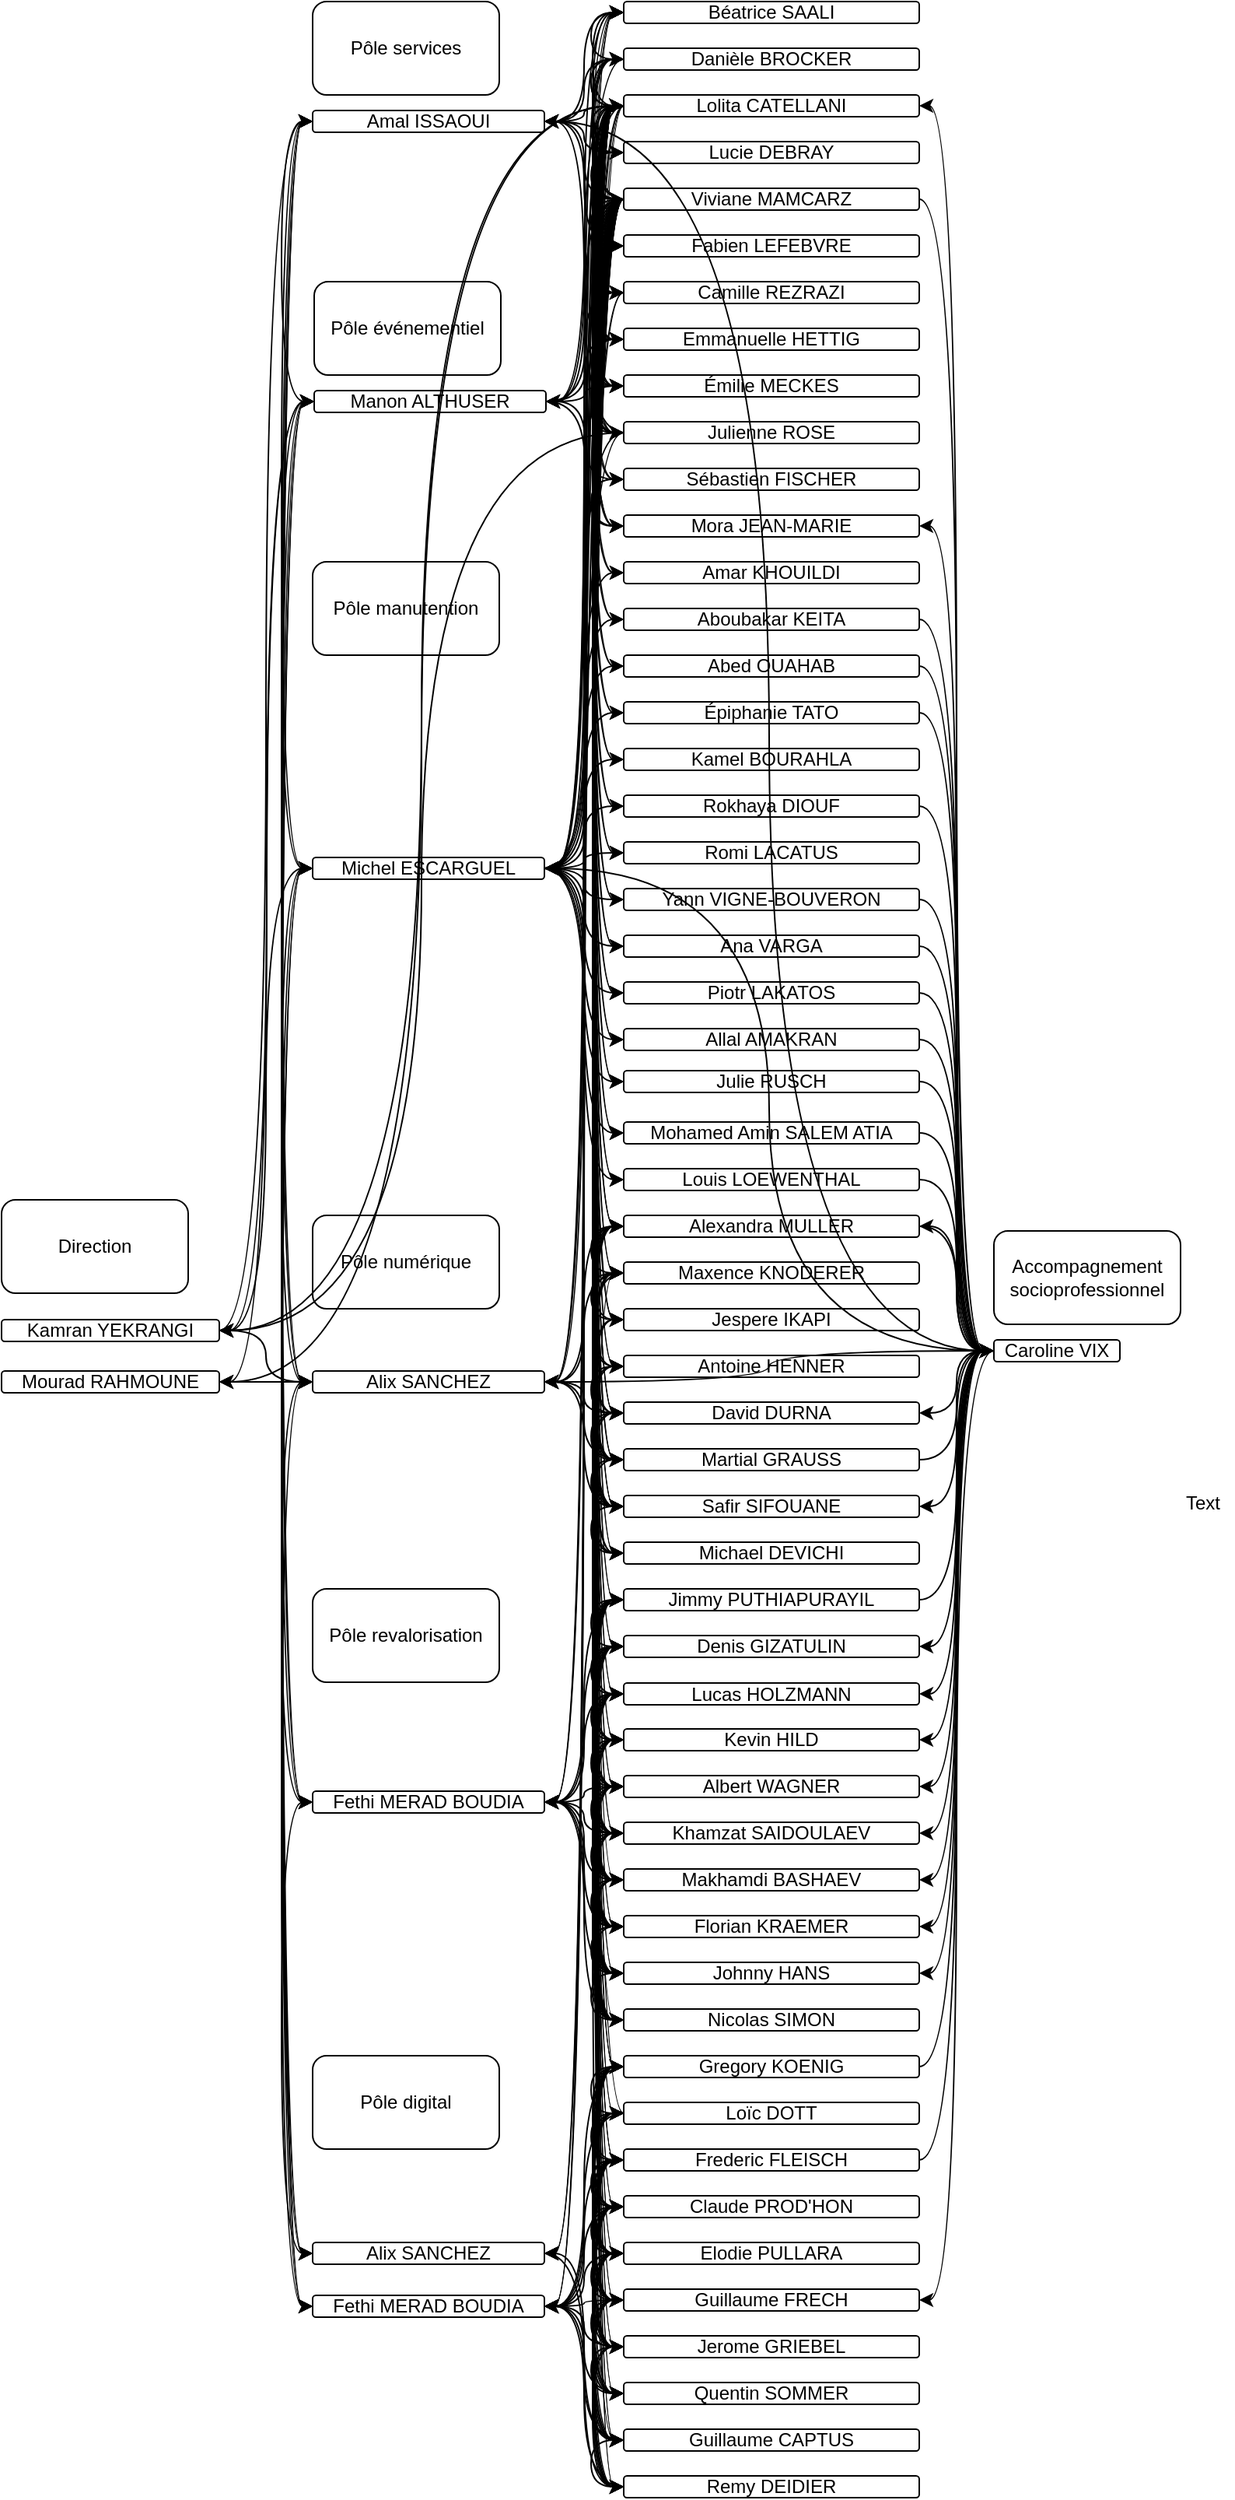 <mxfile version="12.8.1" type="device"><diagram id="5ZUj89cic1CZgslmBPfy" name="Page-1"><mxGraphModel dx="876" dy="354" grid="1" gridSize="10" guides="1" tooltips="1" connect="1" arrows="1" fold="1" page="1" pageScale="1" pageWidth="1169" pageHeight="827" math="0" shadow="0"><root><mxCell id="0"/><mxCell id="1" parent="0"/><mxCell id="RhNVTa5DuYstdb1ChDPK-32" value="" style="group" parent="1" vertex="1" connectable="0"><mxGeometry x="241" y="20" width="390" height="164" as="geometry"/></mxCell><mxCell id="7fA4q6yWH175lBCZnFDh-3" value="&lt;div&gt;Pôle services&lt;/div&gt;" style="rounded=1;whiteSpace=wrap;html=1;" parent="RhNVTa5DuYstdb1ChDPK-32" vertex="1"><mxGeometry width="120" height="60" as="geometry"/></mxCell><mxCell id="7fA4q6yWH175lBCZnFDh-40" value="Fabien LEFEBVRE" style="rounded=1;whiteSpace=wrap;html=1;glass=0;" parent="RhNVTa5DuYstdb1ChDPK-32" vertex="1"><mxGeometry x="200" y="150" width="190" height="14" as="geometry"/></mxCell><mxCell id="RhNVTa5DuYstdb1ChDPK-345" style="edgeStyle=orthogonalEdgeStyle;curved=1;rounded=0;orthogonalLoop=1;jettySize=auto;html=1;entryX=0;entryY=0.5;entryDx=0;entryDy=0;startArrow=none;startFill=0;endArrow=classic;endFill=1;exitX=0;exitY=0.5;exitDx=0;exitDy=0;" parent="RhNVTa5DuYstdb1ChDPK-32" source="7fA4q6yWH175lBCZnFDh-41" target="7fA4q6yWH175lBCZnFDh-45" edge="1"><mxGeometry relative="1" as="geometry"/></mxCell><mxCell id="RhNVTa5DuYstdb1ChDPK-346" style="edgeStyle=orthogonalEdgeStyle;curved=1;rounded=0;orthogonalLoop=1;jettySize=auto;html=1;entryX=0;entryY=0.5;entryDx=0;entryDy=0;startArrow=none;startFill=0;endArrow=classic;endFill=1;exitX=0;exitY=0.5;exitDx=0;exitDy=0;" parent="RhNVTa5DuYstdb1ChDPK-32" source="7fA4q6yWH175lBCZnFDh-41" target="7fA4q6yWH175lBCZnFDh-44" edge="1"><mxGeometry relative="1" as="geometry"/></mxCell><mxCell id="RhNVTa5DuYstdb1ChDPK-347" style="edgeStyle=orthogonalEdgeStyle;curved=1;rounded=0;orthogonalLoop=1;jettySize=auto;html=1;entryX=0;entryY=0.5;entryDx=0;entryDy=0;startArrow=none;startFill=0;endArrow=classic;endFill=1;exitX=0;exitY=0.5;exitDx=0;exitDy=0;" parent="RhNVTa5DuYstdb1ChDPK-32" source="7fA4q6yWH175lBCZnFDh-41" target="7fA4q6yWH175lBCZnFDh-42" edge="1"><mxGeometry relative="1" as="geometry"><Array as="points"><mxPoint x="179" y="127"/><mxPoint x="179" y="97"/></Array></mxGeometry></mxCell><mxCell id="RhNVTa5DuYstdb1ChDPK-348" style="edgeStyle=orthogonalEdgeStyle;curved=1;rounded=0;orthogonalLoop=1;jettySize=auto;html=1;entryX=0;entryY=0.5;entryDx=0;entryDy=0;startArrow=none;startFill=0;endArrow=classic;endFill=1;exitX=0;exitY=0.5;exitDx=0;exitDy=0;" parent="RhNVTa5DuYstdb1ChDPK-32" source="7fA4q6yWH175lBCZnFDh-41" target="7fA4q6yWH175lBCZnFDh-40" edge="1"><mxGeometry relative="1" as="geometry"><Array as="points"><mxPoint x="179" y="127"/><mxPoint x="179" y="157"/></Array></mxGeometry></mxCell><mxCell id="7fA4q6yWH175lBCZnFDh-41" value="Viviane MAMCARZ" style="rounded=1;whiteSpace=wrap;html=1;glass=0;" parent="RhNVTa5DuYstdb1ChDPK-32" vertex="1"><mxGeometry x="200" y="120" width="190" height="14" as="geometry"/></mxCell><mxCell id="7fA4q6yWH175lBCZnFDh-42" value="Lucie DEBRAY" style="rounded=1;whiteSpace=wrap;html=1;glass=0;" parent="RhNVTa5DuYstdb1ChDPK-32" vertex="1"><mxGeometry x="200" y="90" width="190" height="14" as="geometry"/></mxCell><mxCell id="RhNVTa5DuYstdb1ChDPK-419" style="edgeStyle=orthogonalEdgeStyle;curved=1;rounded=0;orthogonalLoop=1;jettySize=auto;html=1;entryX=0;entryY=0.5;entryDx=0;entryDy=0;startArrow=classic;startFill=1;endArrow=classic;endFill=1;exitX=0;exitY=0.5;exitDx=0;exitDy=0;" parent="RhNVTa5DuYstdb1ChDPK-32" source="7fA4q6yWH175lBCZnFDh-43" target="7fA4q6yWH175lBCZnFDh-42" edge="1"><mxGeometry relative="1" as="geometry"><Array as="points"><mxPoint x="179" y="67"/><mxPoint x="179" y="97"/></Array></mxGeometry></mxCell><mxCell id="RhNVTa5DuYstdb1ChDPK-420" style="edgeStyle=orthogonalEdgeStyle;curved=1;rounded=0;orthogonalLoop=1;jettySize=auto;html=1;entryX=0;entryY=0.5;entryDx=0;entryDy=0;startArrow=classic;startFill=1;endArrow=classic;endFill=1;exitX=0;exitY=0.5;exitDx=0;exitDy=0;" parent="RhNVTa5DuYstdb1ChDPK-32" source="7fA4q6yWH175lBCZnFDh-43" target="7fA4q6yWH175lBCZnFDh-41" edge="1"><mxGeometry relative="1" as="geometry"/></mxCell><mxCell id="RhNVTa5DuYstdb1ChDPK-421" style="edgeStyle=orthogonalEdgeStyle;curved=1;rounded=0;orthogonalLoop=1;jettySize=auto;html=1;entryX=0;entryY=0.5;entryDx=0;entryDy=0;startArrow=classic;startFill=1;endArrow=classic;endFill=1;exitX=0;exitY=0.5;exitDx=0;exitDy=0;" parent="RhNVTa5DuYstdb1ChDPK-32" source="7fA4q6yWH175lBCZnFDh-43" target="7fA4q6yWH175lBCZnFDh-40" edge="1"><mxGeometry relative="1" as="geometry"/></mxCell><mxCell id="7fA4q6yWH175lBCZnFDh-43" value="Lolita CATELLANI" style="rounded=1;whiteSpace=wrap;html=1;glass=0;" parent="RhNVTa5DuYstdb1ChDPK-32" vertex="1"><mxGeometry x="200" y="60" width="190" height="14" as="geometry"/></mxCell><mxCell id="RhNVTa5DuYstdb1ChDPK-335" style="edgeStyle=orthogonalEdgeStyle;curved=1;rounded=0;orthogonalLoop=1;jettySize=auto;html=1;entryX=0;entryY=0.5;entryDx=0;entryDy=0;startArrow=classic;startFill=1;endArrow=classic;endFill=1;exitX=0;exitY=0.5;exitDx=0;exitDy=0;" parent="RhNVTa5DuYstdb1ChDPK-32" source="7fA4q6yWH175lBCZnFDh-44" target="7fA4q6yWH175lBCZnFDh-43" edge="1"><mxGeometry relative="1" as="geometry"><Array as="points"><mxPoint x="179" y="37"/><mxPoint x="179" y="67"/></Array></mxGeometry></mxCell><mxCell id="RhNVTa5DuYstdb1ChDPK-336" style="edgeStyle=orthogonalEdgeStyle;curved=1;rounded=0;orthogonalLoop=1;jettySize=auto;html=1;entryX=0;entryY=0.5;entryDx=0;entryDy=0;startArrow=classic;startFill=1;endArrow=classic;endFill=1;exitX=0;exitY=0.5;exitDx=0;exitDy=0;" parent="RhNVTa5DuYstdb1ChDPK-32" source="7fA4q6yWH175lBCZnFDh-44" target="7fA4q6yWH175lBCZnFDh-42" edge="1"><mxGeometry relative="1" as="geometry"/></mxCell><mxCell id="RhNVTa5DuYstdb1ChDPK-337" style="edgeStyle=orthogonalEdgeStyle;curved=1;rounded=0;orthogonalLoop=1;jettySize=auto;html=1;entryX=0;entryY=0.5;entryDx=0;entryDy=0;startArrow=classic;startFill=1;endArrow=classic;endFill=1;exitX=0;exitY=0.5;exitDx=0;exitDy=0;" parent="RhNVTa5DuYstdb1ChDPK-32" source="7fA4q6yWH175lBCZnFDh-44" target="7fA4q6yWH175lBCZnFDh-41" edge="1"><mxGeometry relative="1" as="geometry"/></mxCell><mxCell id="RhNVTa5DuYstdb1ChDPK-338" style="edgeStyle=orthogonalEdgeStyle;curved=1;rounded=0;orthogonalLoop=1;jettySize=auto;html=1;entryX=0;entryY=0.5;entryDx=0;entryDy=0;startArrow=classic;startFill=1;endArrow=classic;endFill=1;exitX=0;exitY=0.5;exitDx=0;exitDy=0;" parent="RhNVTa5DuYstdb1ChDPK-32" source="7fA4q6yWH175lBCZnFDh-44" target="7fA4q6yWH175lBCZnFDh-40" edge="1"><mxGeometry relative="1" as="geometry"/></mxCell><mxCell id="7fA4q6yWH175lBCZnFDh-44" value="Danièle BROCKER" style="rounded=1;whiteSpace=wrap;html=1;glass=0;" parent="RhNVTa5DuYstdb1ChDPK-32" vertex="1"><mxGeometry x="200" y="30" width="190" height="14" as="geometry"/></mxCell><mxCell id="7fA4q6yWH175lBCZnFDh-45" value="Béatrice SAALI" style="rounded=1;whiteSpace=wrap;html=1;glass=0;" parent="RhNVTa5DuYstdb1ChDPK-32" vertex="1"><mxGeometry x="200" width="190" height="14" as="geometry"/></mxCell><mxCell id="RhNVTa5DuYstdb1ChDPK-320" style="edgeStyle=orthogonalEdgeStyle;curved=1;rounded=0;orthogonalLoop=1;jettySize=auto;html=1;entryX=0;entryY=0.5;entryDx=0;entryDy=0;startArrow=classic;startFill=1;endArrow=classic;endFill=1;" parent="RhNVTa5DuYstdb1ChDPK-32" source="7fA4q6yWH175lBCZnFDh-46" target="7fA4q6yWH175lBCZnFDh-45" edge="1"><mxGeometry relative="1" as="geometry"/></mxCell><mxCell id="RhNVTa5DuYstdb1ChDPK-321" style="edgeStyle=orthogonalEdgeStyle;curved=1;rounded=0;orthogonalLoop=1;jettySize=auto;html=1;entryX=0;entryY=0.5;entryDx=0;entryDy=0;startArrow=classic;startFill=1;endArrow=classic;endFill=1;" parent="RhNVTa5DuYstdb1ChDPK-32" source="7fA4q6yWH175lBCZnFDh-46" target="7fA4q6yWH175lBCZnFDh-44" edge="1"><mxGeometry relative="1" as="geometry"/></mxCell><mxCell id="RhNVTa5DuYstdb1ChDPK-322" style="edgeStyle=orthogonalEdgeStyle;curved=1;rounded=0;orthogonalLoop=1;jettySize=auto;html=1;startArrow=classic;startFill=1;endArrow=classic;endFill=1;" parent="RhNVTa5DuYstdb1ChDPK-32" source="7fA4q6yWH175lBCZnFDh-46" target="7fA4q6yWH175lBCZnFDh-43" edge="1"><mxGeometry relative="1" as="geometry"/></mxCell><mxCell id="RhNVTa5DuYstdb1ChDPK-323" style="edgeStyle=orthogonalEdgeStyle;curved=1;rounded=0;orthogonalLoop=1;jettySize=auto;html=1;entryX=0;entryY=0.5;entryDx=0;entryDy=0;startArrow=classic;startFill=1;endArrow=classic;endFill=1;" parent="RhNVTa5DuYstdb1ChDPK-32" source="7fA4q6yWH175lBCZnFDh-46" target="7fA4q6yWH175lBCZnFDh-42" edge="1"><mxGeometry relative="1" as="geometry"/></mxCell><mxCell id="RhNVTa5DuYstdb1ChDPK-324" style="edgeStyle=orthogonalEdgeStyle;curved=1;rounded=0;orthogonalLoop=1;jettySize=auto;html=1;entryX=0;entryY=0.5;entryDx=0;entryDy=0;startArrow=classic;startFill=1;endArrow=classic;endFill=1;" parent="RhNVTa5DuYstdb1ChDPK-32" source="7fA4q6yWH175lBCZnFDh-46" target="7fA4q6yWH175lBCZnFDh-41" edge="1"><mxGeometry relative="1" as="geometry"/></mxCell><mxCell id="RhNVTa5DuYstdb1ChDPK-325" style="edgeStyle=orthogonalEdgeStyle;curved=1;rounded=0;orthogonalLoop=1;jettySize=auto;html=1;entryX=0;entryY=0.5;entryDx=0;entryDy=0;startArrow=classic;startFill=1;endArrow=classic;endFill=1;" parent="RhNVTa5DuYstdb1ChDPK-32" source="7fA4q6yWH175lBCZnFDh-46" target="7fA4q6yWH175lBCZnFDh-40" edge="1"><mxGeometry relative="1" as="geometry"/></mxCell><mxCell id="7fA4q6yWH175lBCZnFDh-46" value="Amal ISSAOUI" style="rounded=1;whiteSpace=wrap;html=1;" parent="RhNVTa5DuYstdb1ChDPK-32" vertex="1"><mxGeometry y="70" width="149" height="14" as="geometry"/></mxCell><mxCell id="RhNVTa5DuYstdb1ChDPK-334" style="edgeStyle=orthogonalEdgeStyle;curved=1;rounded=0;orthogonalLoop=1;jettySize=auto;html=1;entryX=0;entryY=0.5;entryDx=0;entryDy=0;startArrow=classic;startFill=1;endArrow=classic;endFill=1;exitX=0;exitY=0.5;exitDx=0;exitDy=0;" parent="RhNVTa5DuYstdb1ChDPK-32" source="7fA4q6yWH175lBCZnFDh-44" target="7fA4q6yWH175lBCZnFDh-45" edge="1"><mxGeometry relative="1" as="geometry"><Array as="points"><mxPoint x="179" y="37"/><mxPoint x="179" y="7"/></Array></mxGeometry></mxCell><mxCell id="RhNVTa5DuYstdb1ChDPK-417" style="edgeStyle=orthogonalEdgeStyle;curved=1;rounded=0;orthogonalLoop=1;jettySize=auto;html=1;entryX=0;entryY=0.5;entryDx=0;entryDy=0;startArrow=classic;startFill=1;endArrow=classic;endFill=1;exitX=0;exitY=0.5;exitDx=0;exitDy=0;" parent="RhNVTa5DuYstdb1ChDPK-32" source="7fA4q6yWH175lBCZnFDh-43" target="7fA4q6yWH175lBCZnFDh-44" edge="1"><mxGeometry relative="1" as="geometry"><Array as="points"><mxPoint x="179" y="67"/><mxPoint x="179" y="37"/></Array></mxGeometry></mxCell><mxCell id="RhNVTa5DuYstdb1ChDPK-416" style="edgeStyle=orthogonalEdgeStyle;curved=1;rounded=0;orthogonalLoop=1;jettySize=auto;html=1;entryX=0;entryY=0.5;entryDx=0;entryDy=0;startArrow=classic;startFill=1;endArrow=classic;endFill=1;exitX=0;exitY=0.5;exitDx=0;exitDy=0;" parent="RhNVTa5DuYstdb1ChDPK-32" source="7fA4q6yWH175lBCZnFDh-43" target="7fA4q6yWH175lBCZnFDh-45" edge="1"><mxGeometry relative="1" as="geometry"/></mxCell><mxCell id="RhNVTa5DuYstdb1ChDPK-33" value="" style="group" parent="1" vertex="1" connectable="0"><mxGeometry x="242" y="200" width="389" height="164" as="geometry"/></mxCell><mxCell id="7fA4q6yWH175lBCZnFDh-8" value="&lt;div&gt;Pôle événementiel&lt;/div&gt;" style="rounded=1;whiteSpace=wrap;html=1;" parent="RhNVTa5DuYstdb1ChDPK-33" vertex="1"><mxGeometry width="120" height="60" as="geometry"/></mxCell><mxCell id="RhNVTa5DuYstdb1ChDPK-150" style="edgeStyle=orthogonalEdgeStyle;curved=1;rounded=0;orthogonalLoop=1;jettySize=auto;html=1;entryX=0;entryY=0.5;entryDx=0;entryDy=0;startArrow=classic;startFill=1;endArrow=classic;endFill=1;exitX=0;exitY=0.5;exitDx=0;exitDy=0;" parent="RhNVTa5DuYstdb1ChDPK-33" source="7fA4q6yWH175lBCZnFDh-35" target="7fA4q6yWH175lBCZnFDh-37" edge="1"><mxGeometry relative="1" as="geometry"/></mxCell><mxCell id="7fA4q6yWH175lBCZnFDh-35" value="Julienne ROSE" style="rounded=1;whiteSpace=wrap;html=1;glass=0;" parent="RhNVTa5DuYstdb1ChDPK-33" vertex="1"><mxGeometry x="199" y="90" width="190" height="14" as="geometry"/></mxCell><mxCell id="RhNVTa5DuYstdb1ChDPK-143" style="edgeStyle=orthogonalEdgeStyle;curved=1;rounded=0;orthogonalLoop=1;jettySize=auto;html=1;startArrow=classic;startFill=1;endArrow=classic;endFill=1;" parent="RhNVTa5DuYstdb1ChDPK-33" source="7fA4q6yWH175lBCZnFDh-36" target="7fA4q6yWH175lBCZnFDh-39" edge="1"><mxGeometry relative="1" as="geometry"/></mxCell><mxCell id="RhNVTa5DuYstdb1ChDPK-144" style="edgeStyle=orthogonalEdgeStyle;curved=1;rounded=0;orthogonalLoop=1;jettySize=auto;html=1;entryX=0;entryY=0.5;entryDx=0;entryDy=0;startArrow=classic;startFill=1;endArrow=classic;endFill=1;exitX=0;exitY=0.5;exitDx=0;exitDy=0;" parent="RhNVTa5DuYstdb1ChDPK-33" source="7fA4q6yWH175lBCZnFDh-36" target="7fA4q6yWH175lBCZnFDh-37" edge="1"><mxGeometry relative="1" as="geometry"><Array as="points"><mxPoint x="178" y="67"/><mxPoint x="178" y="37"/></Array></mxGeometry></mxCell><mxCell id="RhNVTa5DuYstdb1ChDPK-145" style="edgeStyle=orthogonalEdgeStyle;curved=1;rounded=0;orthogonalLoop=1;jettySize=auto;html=1;entryX=0;entryY=0.5;entryDx=0;entryDy=0;startArrow=classic;startFill=1;endArrow=classic;endFill=1;exitX=0;exitY=0.5;exitDx=0;exitDy=0;" parent="RhNVTa5DuYstdb1ChDPK-33" source="7fA4q6yWH175lBCZnFDh-36" target="7fA4q6yWH175lBCZnFDh-35" edge="1"><mxGeometry relative="1" as="geometry"><Array as="points"><mxPoint x="178" y="67"/><mxPoint x="178" y="97"/></Array></mxGeometry></mxCell><mxCell id="7fA4q6yWH175lBCZnFDh-36" value="Émilie MECKES" style="rounded=1;whiteSpace=wrap;html=1;glass=0;" parent="RhNVTa5DuYstdb1ChDPK-33" vertex="1"><mxGeometry x="199" y="60" width="190" height="14" as="geometry"/></mxCell><mxCell id="7fA4q6yWH175lBCZnFDh-37" value="Emmanuelle HETTIG" style="rounded=1;whiteSpace=wrap;html=1;glass=0;" parent="RhNVTa5DuYstdb1ChDPK-33" vertex="1"><mxGeometry x="199" y="30" width="190" height="14" as="geometry"/></mxCell><mxCell id="RhNVTa5DuYstdb1ChDPK-138" style="edgeStyle=orthogonalEdgeStyle;curved=1;rounded=0;orthogonalLoop=1;jettySize=auto;html=1;entryX=0;entryY=0.5;entryDx=0;entryDy=0;startArrow=classic;startFill=1;endArrow=classic;endFill=1;exitX=0;exitY=0.5;exitDx=0;exitDy=0;" parent="RhNVTa5DuYstdb1ChDPK-33" source="7fA4q6yWH175lBCZnFDh-38" target="7fA4q6yWH175lBCZnFDh-37" edge="1"><mxGeometry relative="1" as="geometry"><Array as="points"><mxPoint x="178" y="7"/><mxPoint x="178" y="37"/></Array></mxGeometry></mxCell><mxCell id="RhNVTa5DuYstdb1ChDPK-139" style="edgeStyle=orthogonalEdgeStyle;curved=1;rounded=0;orthogonalLoop=1;jettySize=auto;html=1;entryX=0;entryY=0.5;entryDx=0;entryDy=0;startArrow=classic;startFill=1;endArrow=classic;endFill=1;exitX=0;exitY=0.5;exitDx=0;exitDy=0;" parent="RhNVTa5DuYstdb1ChDPK-33" source="7fA4q6yWH175lBCZnFDh-38" target="7fA4q6yWH175lBCZnFDh-36" edge="1"><mxGeometry relative="1" as="geometry"/></mxCell><mxCell id="RhNVTa5DuYstdb1ChDPK-140" style="edgeStyle=orthogonalEdgeStyle;curved=1;rounded=0;orthogonalLoop=1;jettySize=auto;html=1;entryX=0;entryY=0.5;entryDx=0;entryDy=0;startArrow=classic;startFill=1;endArrow=classic;endFill=1;exitX=0;exitY=0.5;exitDx=0;exitDy=0;" parent="RhNVTa5DuYstdb1ChDPK-33" source="7fA4q6yWH175lBCZnFDh-38" target="7fA4q6yWH175lBCZnFDh-35" edge="1"><mxGeometry relative="1" as="geometry"/></mxCell><mxCell id="7fA4q6yWH175lBCZnFDh-38" value="Camille REZRAZI" style="rounded=1;whiteSpace=wrap;html=1;glass=0;" parent="RhNVTa5DuYstdb1ChDPK-33" vertex="1"><mxGeometry x="199" width="190" height="14" as="geometry"/></mxCell><mxCell id="RhNVTa5DuYstdb1ChDPK-137" style="edgeStyle=orthogonalEdgeStyle;curved=1;rounded=0;orthogonalLoop=1;jettySize=auto;html=1;entryX=0;entryY=0.5;entryDx=0;entryDy=0;startArrow=none;startFill=0;endArrow=classic;endFill=1;" parent="RhNVTa5DuYstdb1ChDPK-33" source="7fA4q6yWH175lBCZnFDh-39" target="7fA4q6yWH175lBCZnFDh-38" edge="1"><mxGeometry relative="1" as="geometry"/></mxCell><mxCell id="RhNVTa5DuYstdb1ChDPK-151" style="edgeStyle=orthogonalEdgeStyle;curved=1;rounded=0;orthogonalLoop=1;jettySize=auto;html=1;entryX=0;entryY=0.5;entryDx=0;entryDy=0;startArrow=none;startFill=0;endArrow=classic;endFill=1;" parent="RhNVTa5DuYstdb1ChDPK-33" source="7fA4q6yWH175lBCZnFDh-39" target="7fA4q6yWH175lBCZnFDh-37" edge="1"><mxGeometry relative="1" as="geometry"/></mxCell><mxCell id="RhNVTa5DuYstdb1ChDPK-152" style="edgeStyle=orthogonalEdgeStyle;curved=1;rounded=0;orthogonalLoop=1;jettySize=auto;html=1;entryX=0;entryY=0.5;entryDx=0;entryDy=0;startArrow=classic;startFill=1;endArrow=classic;endFill=1;" parent="RhNVTa5DuYstdb1ChDPK-33" source="7fA4q6yWH175lBCZnFDh-39" target="7fA4q6yWH175lBCZnFDh-59" edge="1"><mxGeometry relative="1" as="geometry"/></mxCell><mxCell id="RhNVTa5DuYstdb1ChDPK-153" style="edgeStyle=orthogonalEdgeStyle;curved=1;rounded=0;orthogonalLoop=1;jettySize=auto;html=1;entryX=0;entryY=0.5;entryDx=0;entryDy=0;startArrow=none;startFill=0;endArrow=classic;endFill=1;" parent="RhNVTa5DuYstdb1ChDPK-33" source="7fA4q6yWH175lBCZnFDh-39" target="7fA4q6yWH175lBCZnFDh-58" edge="1"><mxGeometry relative="1" as="geometry"/></mxCell><mxCell id="7fA4q6yWH175lBCZnFDh-39" value="Manon ALTHUSER" style="rounded=1;whiteSpace=wrap;html=1;" parent="RhNVTa5DuYstdb1ChDPK-33" vertex="1"><mxGeometry y="70" width="149" height="14" as="geometry"/></mxCell><mxCell id="RhNVTa5DuYstdb1ChDPK-162" style="edgeStyle=orthogonalEdgeStyle;curved=1;rounded=0;orthogonalLoop=1;jettySize=auto;html=1;entryX=0;entryY=0.5;entryDx=0;entryDy=0;startArrow=classic;startFill=1;endArrow=classic;endFill=1;exitX=0;exitY=0.5;exitDx=0;exitDy=0;" parent="RhNVTa5DuYstdb1ChDPK-33" source="7fA4q6yWH175lBCZnFDh-58" target="7fA4q6yWH175lBCZnFDh-59" edge="1"><mxGeometry relative="1" as="geometry"><Array as="points"><mxPoint x="178" y="157"/><mxPoint x="178" y="127"/></Array></mxGeometry></mxCell><mxCell id="7fA4q6yWH175lBCZnFDh-58" value="Mora JEAN-MARIE" style="rounded=1;whiteSpace=wrap;html=1;glass=0;" parent="RhNVTa5DuYstdb1ChDPK-33" vertex="1"><mxGeometry x="199" y="150" width="190" height="14" as="geometry"/></mxCell><mxCell id="7fA4q6yWH175lBCZnFDh-59" value="Sébastien FISCHER" style="rounded=1;whiteSpace=wrap;html=1;glass=0;" parent="RhNVTa5DuYstdb1ChDPK-33" vertex="1"><mxGeometry x="199" y="120" width="190" height="14" as="geometry"/></mxCell><mxCell id="RhNVTa5DuYstdb1ChDPK-34" value="" style="group" parent="1" vertex="1" connectable="0"><mxGeometry x="241" y="380" width="390" height="404" as="geometry"/></mxCell><mxCell id="7fA4q6yWH175lBCZnFDh-2" value="&lt;div&gt;Pôle manutention&lt;br&gt;&lt;/div&gt;" style="rounded=1;whiteSpace=wrap;html=1;" parent="RhNVTa5DuYstdb1ChDPK-34" vertex="1"><mxGeometry width="120" height="60" as="geometry"/></mxCell><mxCell id="7fA4q6yWH175lBCZnFDh-50" value="Romi LACATUS" style="rounded=1;whiteSpace=wrap;html=1;glass=0;" parent="RhNVTa5DuYstdb1ChDPK-34" vertex="1"><mxGeometry x="200" y="180" width="190" height="14" as="geometry"/></mxCell><mxCell id="7fA4q6yWH175lBCZnFDh-51" value="Rokhaya DIOUF" style="rounded=1;whiteSpace=wrap;html=1;glass=0;" parent="RhNVTa5DuYstdb1ChDPK-34" vertex="1"><mxGeometry x="200" y="150" width="190" height="14" as="geometry"/></mxCell><mxCell id="7fA4q6yWH175lBCZnFDh-52" value="Kamel BOURAHLA" style="rounded=1;whiteSpace=wrap;html=1;glass=0;" parent="RhNVTa5DuYstdb1ChDPK-34" vertex="1"><mxGeometry x="200" y="120" width="190" height="14" as="geometry"/></mxCell><mxCell id="7fA4q6yWH175lBCZnFDh-53" value="Épiphanie TATO" style="rounded=1;whiteSpace=wrap;html=1;glass=0;" parent="RhNVTa5DuYstdb1ChDPK-34" vertex="1"><mxGeometry x="200" y="90" width="190" height="14" as="geometry"/></mxCell><mxCell id="7fA4q6yWH175lBCZnFDh-54" value="Abed OUAHAB" style="rounded=1;whiteSpace=wrap;html=1;glass=0;" parent="RhNVTa5DuYstdb1ChDPK-34" vertex="1"><mxGeometry x="200" y="60" width="190" height="14" as="geometry"/></mxCell><mxCell id="7fA4q6yWH175lBCZnFDh-55" value="Aboubakar KEITA" style="rounded=1;whiteSpace=wrap;html=1;glass=0;" parent="RhNVTa5DuYstdb1ChDPK-34" vertex="1"><mxGeometry x="200" y="30" width="190" height="14" as="geometry"/></mxCell><mxCell id="7fA4q6yWH175lBCZnFDh-56" value="Amar KHOUILDI" style="rounded=1;whiteSpace=wrap;html=1;glass=0;" parent="RhNVTa5DuYstdb1ChDPK-34" vertex="1"><mxGeometry x="200" width="190" height="14" as="geometry"/></mxCell><mxCell id="RhNVTa5DuYstdb1ChDPK-42" style="edgeStyle=orthogonalEdgeStyle;curved=1;rounded=0;orthogonalLoop=1;jettySize=auto;html=1;entryX=0;entryY=0.5;entryDx=0;entryDy=0;" parent="RhNVTa5DuYstdb1ChDPK-34" source="7fA4q6yWH175lBCZnFDh-57" target="7fA4q6yWH175lBCZnFDh-54" edge="1"><mxGeometry relative="1" as="geometry"/></mxCell><mxCell id="RhNVTa5DuYstdb1ChDPK-43" style="edgeStyle=orthogonalEdgeStyle;curved=1;rounded=0;orthogonalLoop=1;jettySize=auto;html=1;entryX=0;entryY=0.5;entryDx=0;entryDy=0;" parent="RhNVTa5DuYstdb1ChDPK-34" source="7fA4q6yWH175lBCZnFDh-57" target="7fA4q6yWH175lBCZnFDh-55" edge="1"><mxGeometry relative="1" as="geometry"/></mxCell><mxCell id="RhNVTa5DuYstdb1ChDPK-167" style="edgeStyle=orthogonalEdgeStyle;curved=1;rounded=0;orthogonalLoop=1;jettySize=auto;html=1;entryX=0;entryY=0.5;entryDx=0;entryDy=0;startArrow=none;startFill=0;endArrow=classic;endFill=1;" parent="RhNVTa5DuYstdb1ChDPK-34" source="7fA4q6yWH175lBCZnFDh-57" target="7fA4q6yWH175lBCZnFDh-56" edge="1"><mxGeometry relative="1" as="geometry"/></mxCell><mxCell id="RhNVTa5DuYstdb1ChDPK-168" style="edgeStyle=orthogonalEdgeStyle;curved=1;rounded=0;orthogonalLoop=1;jettySize=auto;html=1;entryX=0;entryY=0.5;entryDx=0;entryDy=0;startArrow=none;startFill=0;endArrow=classic;endFill=1;" parent="RhNVTa5DuYstdb1ChDPK-34" source="7fA4q6yWH175lBCZnFDh-57" target="7fA4q6yWH175lBCZnFDh-53" edge="1"><mxGeometry relative="1" as="geometry"/></mxCell><mxCell id="RhNVTa5DuYstdb1ChDPK-169" style="edgeStyle=orthogonalEdgeStyle;curved=1;rounded=0;orthogonalLoop=1;jettySize=auto;html=1;entryX=0;entryY=0.5;entryDx=0;entryDy=0;startArrow=none;startFill=0;endArrow=classic;endFill=1;" parent="RhNVTa5DuYstdb1ChDPK-34" source="7fA4q6yWH175lBCZnFDh-57" target="7fA4q6yWH175lBCZnFDh-51" edge="1"><mxGeometry relative="1" as="geometry"/></mxCell><mxCell id="RhNVTa5DuYstdb1ChDPK-170" style="edgeStyle=orthogonalEdgeStyle;curved=1;rounded=0;orthogonalLoop=1;jettySize=auto;html=1;startArrow=none;startFill=0;endArrow=classic;endFill=1;" parent="RhNVTa5DuYstdb1ChDPK-34" source="7fA4q6yWH175lBCZnFDh-57" target="7fA4q6yWH175lBCZnFDh-50" edge="1"><mxGeometry relative="1" as="geometry"/></mxCell><mxCell id="RhNVTa5DuYstdb1ChDPK-171" style="edgeStyle=orthogonalEdgeStyle;curved=1;rounded=0;orthogonalLoop=1;jettySize=auto;html=1;entryX=0;entryY=0.5;entryDx=0;entryDy=0;startArrow=none;startFill=0;endArrow=classic;endFill=1;" parent="RhNVTa5DuYstdb1ChDPK-34" source="7fA4q6yWH175lBCZnFDh-57" target="7fA4q6yWH175lBCZnFDh-67" edge="1"><mxGeometry relative="1" as="geometry"/></mxCell><mxCell id="RhNVTa5DuYstdb1ChDPK-172" style="edgeStyle=orthogonalEdgeStyle;curved=1;rounded=0;orthogonalLoop=1;jettySize=auto;html=1;entryX=0;entryY=0.5;entryDx=0;entryDy=0;startArrow=none;startFill=0;endArrow=classic;endFill=1;" parent="RhNVTa5DuYstdb1ChDPK-34" source="7fA4q6yWH175lBCZnFDh-57" target="7fA4q6yWH175lBCZnFDh-66" edge="1"><mxGeometry relative="1" as="geometry"/></mxCell><mxCell id="RhNVTa5DuYstdb1ChDPK-173" style="edgeStyle=orthogonalEdgeStyle;curved=1;rounded=0;orthogonalLoop=1;jettySize=auto;html=1;entryX=0;entryY=0.5;entryDx=0;entryDy=0;startArrow=none;startFill=0;endArrow=classic;endFill=1;" parent="RhNVTa5DuYstdb1ChDPK-34" source="7fA4q6yWH175lBCZnFDh-57" target="7fA4q6yWH175lBCZnFDh-65" edge="1"><mxGeometry relative="1" as="geometry"/></mxCell><mxCell id="RhNVTa5DuYstdb1ChDPK-174" style="edgeStyle=orthogonalEdgeStyle;curved=1;rounded=0;orthogonalLoop=1;jettySize=auto;html=1;entryX=0;entryY=0.5;entryDx=0;entryDy=0;startArrow=none;startFill=0;endArrow=classic;endFill=1;" parent="RhNVTa5DuYstdb1ChDPK-34" source="7fA4q6yWH175lBCZnFDh-57" target="7fA4q6yWH175lBCZnFDh-64" edge="1"><mxGeometry relative="1" as="geometry"/></mxCell><mxCell id="RhNVTa5DuYstdb1ChDPK-175" style="edgeStyle=orthogonalEdgeStyle;curved=1;rounded=0;orthogonalLoop=1;jettySize=auto;html=1;entryX=0;entryY=0.5;entryDx=0;entryDy=0;startArrow=none;startFill=0;endArrow=classic;endFill=1;" parent="RhNVTa5DuYstdb1ChDPK-34" source="7fA4q6yWH175lBCZnFDh-57" target="7fA4q6yWH175lBCZnFDh-63" edge="1"><mxGeometry relative="1" as="geometry"/></mxCell><mxCell id="RhNVTa5DuYstdb1ChDPK-176" style="edgeStyle=orthogonalEdgeStyle;curved=1;rounded=0;orthogonalLoop=1;jettySize=auto;html=1;entryX=0;entryY=0.5;entryDx=0;entryDy=0;startArrow=none;startFill=0;endArrow=classic;endFill=1;" parent="RhNVTa5DuYstdb1ChDPK-34" source="7fA4q6yWH175lBCZnFDh-57" target="7fA4q6yWH175lBCZnFDh-62" edge="1"><mxGeometry relative="1" as="geometry"/></mxCell><mxCell id="RhNVTa5DuYstdb1ChDPK-177" style="edgeStyle=orthogonalEdgeStyle;curved=1;rounded=0;orthogonalLoop=1;jettySize=auto;html=1;entryX=0;entryY=0.5;entryDx=0;entryDy=0;startArrow=none;startFill=0;endArrow=classic;endFill=1;" parent="RhNVTa5DuYstdb1ChDPK-34" source="7fA4q6yWH175lBCZnFDh-57" target="7fA4q6yWH175lBCZnFDh-61" edge="1"><mxGeometry relative="1" as="geometry"/></mxCell><mxCell id="RhNVTa5DuYstdb1ChDPK-179" style="edgeStyle=orthogonalEdgeStyle;curved=1;rounded=0;orthogonalLoop=1;jettySize=auto;html=1;entryX=0;entryY=0.5;entryDx=0;entryDy=0;startArrow=none;startFill=0;endArrow=classic;endFill=1;" parent="RhNVTa5DuYstdb1ChDPK-34" source="7fA4q6yWH175lBCZnFDh-57" target="7fA4q6yWH175lBCZnFDh-52" edge="1"><mxGeometry relative="1" as="geometry"/></mxCell><mxCell id="7fA4q6yWH175lBCZnFDh-57" value="Michel ESCARGUEL" style="rounded=1;whiteSpace=wrap;html=1;" parent="RhNVTa5DuYstdb1ChDPK-34" vertex="1"><mxGeometry y="190" width="149" height="14" as="geometry"/></mxCell><mxCell id="7fA4q6yWH175lBCZnFDh-61" value="Louis LOEWENTHAL" style="rounded=1;whiteSpace=wrap;html=1;glass=0;" parent="RhNVTa5DuYstdb1ChDPK-34" vertex="1"><mxGeometry x="200" y="390" width="190" height="14" as="geometry"/></mxCell><mxCell id="7fA4q6yWH175lBCZnFDh-62" value="Mohamed Amin SALEM ATIA" style="rounded=1;whiteSpace=wrap;html=1;" parent="RhNVTa5DuYstdb1ChDPK-34" vertex="1"><mxGeometry x="200" y="360" width="190" height="14" as="geometry"/></mxCell><mxCell id="7fA4q6yWH175lBCZnFDh-63" value="Julie RUSCH" style="rounded=1;whiteSpace=wrap;html=1;glass=0;" parent="RhNVTa5DuYstdb1ChDPK-34" vertex="1"><mxGeometry x="200" y="327" width="190" height="14" as="geometry"/></mxCell><mxCell id="7fA4q6yWH175lBCZnFDh-64" value="Allal AMAKRAN" style="rounded=1;whiteSpace=wrap;html=1;glass=0;" parent="RhNVTa5DuYstdb1ChDPK-34" vertex="1"><mxGeometry x="200" y="300" width="190" height="14" as="geometry"/></mxCell><mxCell id="7fA4q6yWH175lBCZnFDh-65" value="Piotr LAKATOS" style="rounded=1;whiteSpace=wrap;html=1;glass=0;" parent="RhNVTa5DuYstdb1ChDPK-34" vertex="1"><mxGeometry x="200" y="270" width="190" height="14" as="geometry"/></mxCell><mxCell id="7fA4q6yWH175lBCZnFDh-66" value="Ana VARGA" style="rounded=1;whiteSpace=wrap;html=1;glass=0;" parent="RhNVTa5DuYstdb1ChDPK-34" vertex="1"><mxGeometry x="200" y="240" width="190" height="14" as="geometry"/></mxCell><mxCell id="7fA4q6yWH175lBCZnFDh-67" value="Yann VIGNE-BOUVERON" style="rounded=1;whiteSpace=wrap;html=1;glass=0;" parent="RhNVTa5DuYstdb1ChDPK-34" vertex="1"><mxGeometry x="200" y="210" width="190" height="14" as="geometry"/></mxCell><mxCell id="RhNVTa5DuYstdb1ChDPK-35" value="" style="group" parent="1" vertex="1" connectable="0"><mxGeometry x="679" y="810" width="120" height="84" as="geometry"/></mxCell><mxCell id="7fA4q6yWH175lBCZnFDh-4" value="Accompagnement socioprofessionnel" style="rounded=1;whiteSpace=wrap;html=1;" parent="RhNVTa5DuYstdb1ChDPK-35" vertex="1"><mxGeometry width="120" height="60" as="geometry"/></mxCell><mxCell id="7fA4q6yWH175lBCZnFDh-47" value="Caroline VIX" style="rounded=1;whiteSpace=wrap;html=1;" parent="RhNVTa5DuYstdb1ChDPK-35" vertex="1"><mxGeometry y="70" width="81" height="14" as="geometry"/></mxCell><mxCell id="RhNVTa5DuYstdb1ChDPK-36" value="" style="group" parent="1" vertex="1" connectable="0"><mxGeometry x="241" y="800" width="390" height="224" as="geometry"/></mxCell><mxCell id="7fA4q6yWH175lBCZnFDh-6" value="Pôle numérique" style="rounded=1;whiteSpace=wrap;html=1;" parent="RhNVTa5DuYstdb1ChDPK-36" vertex="1"><mxGeometry width="120" height="60" as="geometry"/></mxCell><mxCell id="7fA4q6yWH175lBCZnFDh-60" value="Alix SANCHEZ" style="rounded=1;whiteSpace=wrap;html=1;rotation=0;" parent="RhNVTa5DuYstdb1ChDPK-36" vertex="1"><mxGeometry y="100" width="149" height="14" as="geometry"/></mxCell><mxCell id="7fA4q6yWH175lBCZnFDh-74" value="Michael DEVICHI" style="rounded=1;whiteSpace=wrap;html=1;glass=0;" parent="RhNVTa5DuYstdb1ChDPK-36" vertex="1"><mxGeometry x="200" y="210" width="190" height="14" as="geometry"/></mxCell><mxCell id="RhNVTa5DuYstdb1ChDPK-236" style="edgeStyle=orthogonalEdgeStyle;curved=1;rounded=0;orthogonalLoop=1;jettySize=auto;html=1;entryX=1;entryY=0.5;entryDx=0;entryDy=0;startArrow=classic;startFill=1;endArrow=classic;endFill=1;" parent="RhNVTa5DuYstdb1ChDPK-36" source="7fA4q6yWH175lBCZnFDh-75" target="7fA4q6yWH175lBCZnFDh-60" edge="1"><mxGeometry relative="1" as="geometry"/></mxCell><mxCell id="RhNVTa5DuYstdb1ChDPK-239" style="edgeStyle=orthogonalEdgeStyle;curved=1;rounded=0;orthogonalLoop=1;jettySize=auto;html=1;entryX=0;entryY=0.5;entryDx=0;entryDy=0;startArrow=classic;startFill=1;endArrow=classic;endFill=1;exitX=0;exitY=0.5;exitDx=0;exitDy=0;" parent="RhNVTa5DuYstdb1ChDPK-36" source="7fA4q6yWH175lBCZnFDh-75" target="7fA4q6yWH175lBCZnFDh-74" edge="1"><mxGeometry relative="1" as="geometry"><Array as="points"><mxPoint x="179" y="187"/><mxPoint x="179" y="217"/></Array></mxGeometry></mxCell><mxCell id="7fA4q6yWH175lBCZnFDh-75" value="Safir SIFOUANE" style="rounded=1;whiteSpace=wrap;html=1;glass=0;" parent="RhNVTa5DuYstdb1ChDPK-36" vertex="1"><mxGeometry x="200" y="180" width="190" height="14" as="geometry"/></mxCell><mxCell id="RhNVTa5DuYstdb1ChDPK-219" style="edgeStyle=orthogonalEdgeStyle;curved=1;rounded=0;orthogonalLoop=1;jettySize=auto;html=1;entryX=1;entryY=0.5;entryDx=0;entryDy=0;startArrow=none;startFill=0;endArrow=classic;endFill=1;" parent="RhNVTa5DuYstdb1ChDPK-36" source="7fA4q6yWH175lBCZnFDh-76" target="7fA4q6yWH175lBCZnFDh-60" edge="1"><mxGeometry relative="1" as="geometry"/></mxCell><mxCell id="RhNVTa5DuYstdb1ChDPK-224" style="edgeStyle=orthogonalEdgeStyle;curved=1;rounded=0;orthogonalLoop=1;jettySize=auto;html=1;entryX=0;entryY=0.5;entryDx=0;entryDy=0;startArrow=classic;startFill=1;endArrow=classic;endFill=1;exitX=0;exitY=0.5;exitDx=0;exitDy=0;" parent="RhNVTa5DuYstdb1ChDPK-36" source="7fA4q6yWH175lBCZnFDh-76" target="7fA4q6yWH175lBCZnFDh-75" edge="1"><mxGeometry relative="1" as="geometry"><Array as="points"><mxPoint x="179" y="157"/><mxPoint x="179" y="187"/></Array></mxGeometry></mxCell><mxCell id="RhNVTa5DuYstdb1ChDPK-225" style="edgeStyle=orthogonalEdgeStyle;curved=1;rounded=0;orthogonalLoop=1;jettySize=auto;html=1;entryX=0;entryY=0.5;entryDx=0;entryDy=0;startArrow=classic;startFill=1;endArrow=classic;endFill=1;exitX=0;exitY=0.5;exitDx=0;exitDy=0;" parent="RhNVTa5DuYstdb1ChDPK-36" source="7fA4q6yWH175lBCZnFDh-76" target="7fA4q6yWH175lBCZnFDh-74" edge="1"><mxGeometry relative="1" as="geometry"/></mxCell><mxCell id="7fA4q6yWH175lBCZnFDh-76" value="Martial GRAUSS" style="rounded=1;whiteSpace=wrap;html=1;glass=0;" parent="RhNVTa5DuYstdb1ChDPK-36" vertex="1"><mxGeometry x="200" y="150" width="190" height="14" as="geometry"/></mxCell><mxCell id="RhNVTa5DuYstdb1ChDPK-206" style="edgeStyle=orthogonalEdgeStyle;curved=1;rounded=0;orthogonalLoop=1;jettySize=auto;html=1;entryX=1;entryY=0.5;entryDx=0;entryDy=0;startArrow=classic;startFill=1;endArrow=classic;endFill=1;" parent="RhNVTa5DuYstdb1ChDPK-36" source="7fA4q6yWH175lBCZnFDh-77" target="7fA4q6yWH175lBCZnFDh-60" edge="1"><mxGeometry relative="1" as="geometry"/></mxCell><mxCell id="RhNVTa5DuYstdb1ChDPK-215" style="edgeStyle=orthogonalEdgeStyle;curved=1;rounded=0;orthogonalLoop=1;jettySize=auto;html=1;entryX=0;entryY=0.5;entryDx=0;entryDy=0;startArrow=classic;startFill=1;endArrow=classic;endFill=1;exitX=0;exitY=0.5;exitDx=0;exitDy=0;" parent="RhNVTa5DuYstdb1ChDPK-36" source="7fA4q6yWH175lBCZnFDh-77" target="7fA4q6yWH175lBCZnFDh-76" edge="1"><mxGeometry relative="1" as="geometry"><Array as="points"><mxPoint x="179" y="127"/><mxPoint x="179" y="157"/></Array></mxGeometry></mxCell><mxCell id="RhNVTa5DuYstdb1ChDPK-216" style="edgeStyle=orthogonalEdgeStyle;curved=1;rounded=0;orthogonalLoop=1;jettySize=auto;html=1;entryX=0;entryY=0.5;entryDx=0;entryDy=0;startArrow=classic;startFill=1;endArrow=classic;endFill=1;exitX=0;exitY=0.5;exitDx=0;exitDy=0;" parent="RhNVTa5DuYstdb1ChDPK-36" source="7fA4q6yWH175lBCZnFDh-77" target="7fA4q6yWH175lBCZnFDh-75" edge="1"><mxGeometry relative="1" as="geometry"/></mxCell><mxCell id="RhNVTa5DuYstdb1ChDPK-217" style="edgeStyle=orthogonalEdgeStyle;curved=1;rounded=0;orthogonalLoop=1;jettySize=auto;html=1;entryX=0;entryY=0.5;entryDx=0;entryDy=0;startArrow=classic;startFill=1;endArrow=classic;endFill=1;exitX=0;exitY=0.5;exitDx=0;exitDy=0;" parent="RhNVTa5DuYstdb1ChDPK-36" source="7fA4q6yWH175lBCZnFDh-77" target="7fA4q6yWH175lBCZnFDh-74" edge="1"><mxGeometry relative="1" as="geometry"/></mxCell><mxCell id="7fA4q6yWH175lBCZnFDh-77" value="David DURNA" style="rounded=1;whiteSpace=wrap;html=1;glass=0;" parent="RhNVTa5DuYstdb1ChDPK-36" vertex="1"><mxGeometry x="200" y="120" width="190" height="14" as="geometry"/></mxCell><mxCell id="7fA4q6yWH175lBCZnFDh-78" value="Antoine HENNER" style="rounded=1;whiteSpace=wrap;html=1;glass=0;" parent="RhNVTa5DuYstdb1ChDPK-36" vertex="1"><mxGeometry x="200" y="90" width="190" height="14" as="geometry"/></mxCell><mxCell id="7fA4q6yWH175lBCZnFDh-79" value="Jespere IKAPI" style="rounded=1;whiteSpace=wrap;html=1;glass=0;" parent="RhNVTa5DuYstdb1ChDPK-36" vertex="1"><mxGeometry x="200" y="60" width="190" height="14" as="geometry"/></mxCell><mxCell id="RhNVTa5DuYstdb1ChDPK-228" style="edgeStyle=orthogonalEdgeStyle;curved=1;rounded=0;orthogonalLoop=1;jettySize=auto;html=1;entryX=1;entryY=0.5;entryDx=0;entryDy=0;startArrow=none;startFill=0;endArrow=classic;endFill=1;" parent="RhNVTa5DuYstdb1ChDPK-36" source="7fA4q6yWH175lBCZnFDh-80" target="7fA4q6yWH175lBCZnFDh-60" edge="1"><mxGeometry relative="1" as="geometry"/></mxCell><mxCell id="RhNVTa5DuYstdb1ChDPK-230" style="edgeStyle=orthogonalEdgeStyle;curved=1;rounded=0;orthogonalLoop=1;jettySize=auto;html=1;entryX=0;entryY=0.5;entryDx=0;entryDy=0;startArrow=classic;startFill=1;endArrow=classic;endFill=1;exitX=0;exitY=0.5;exitDx=0;exitDy=0;" parent="RhNVTa5DuYstdb1ChDPK-36" source="7fA4q6yWH175lBCZnFDh-80" target="7fA4q6yWH175lBCZnFDh-79" edge="1"><mxGeometry relative="1" as="geometry"><Array as="points"><mxPoint x="179" y="37"/><mxPoint x="179" y="67"/></Array></mxGeometry></mxCell><mxCell id="RhNVTa5DuYstdb1ChDPK-231" style="edgeStyle=orthogonalEdgeStyle;curved=1;rounded=0;orthogonalLoop=1;jettySize=auto;html=1;entryX=0;entryY=0.5;entryDx=0;entryDy=0;startArrow=classic;startFill=1;endArrow=classic;endFill=1;exitX=0;exitY=0.5;exitDx=0;exitDy=0;" parent="RhNVTa5DuYstdb1ChDPK-36" source="7fA4q6yWH175lBCZnFDh-80" target="7fA4q6yWH175lBCZnFDh-78" edge="1"><mxGeometry relative="1" as="geometry"/></mxCell><mxCell id="RhNVTa5DuYstdb1ChDPK-232" style="edgeStyle=orthogonalEdgeStyle;curved=1;rounded=0;orthogonalLoop=1;jettySize=auto;html=1;entryX=0;entryY=0.5;entryDx=0;entryDy=0;startArrow=classic;startFill=1;endArrow=classic;endFill=1;exitX=0;exitY=0.5;exitDx=0;exitDy=0;" parent="RhNVTa5DuYstdb1ChDPK-36" source="7fA4q6yWH175lBCZnFDh-80" target="7fA4q6yWH175lBCZnFDh-75" edge="1"><mxGeometry relative="1" as="geometry"/></mxCell><mxCell id="RhNVTa5DuYstdb1ChDPK-233" style="edgeStyle=orthogonalEdgeStyle;curved=1;rounded=0;orthogonalLoop=1;jettySize=auto;html=1;entryX=0;entryY=0.5;entryDx=0;entryDy=0;startArrow=classic;startFill=1;endArrow=classic;endFill=1;exitX=0;exitY=0.5;exitDx=0;exitDy=0;" parent="RhNVTa5DuYstdb1ChDPK-36" source="7fA4q6yWH175lBCZnFDh-80" target="7fA4q6yWH175lBCZnFDh-74" edge="1"><mxGeometry relative="1" as="geometry"/></mxCell><mxCell id="7fA4q6yWH175lBCZnFDh-80" value="Maxence KNODERER" style="rounded=1;whiteSpace=wrap;html=1;glass=0;" parent="RhNVTa5DuYstdb1ChDPK-36" vertex="1"><mxGeometry x="200" y="30" width="190" height="14" as="geometry"/></mxCell><mxCell id="RhNVTa5DuYstdb1ChDPK-196" style="edgeStyle=orthogonalEdgeStyle;curved=1;rounded=0;orthogonalLoop=1;jettySize=auto;html=1;entryX=1;entryY=0.5;entryDx=0;entryDy=0;startArrow=classic;startFill=1;endArrow=classic;endFill=1;" parent="RhNVTa5DuYstdb1ChDPK-36" source="7fA4q6yWH175lBCZnFDh-81" target="7fA4q6yWH175lBCZnFDh-60" edge="1"><mxGeometry relative="1" as="geometry"/></mxCell><mxCell id="RhNVTa5DuYstdb1ChDPK-197" style="edgeStyle=orthogonalEdgeStyle;curved=1;rounded=0;orthogonalLoop=1;jettySize=auto;html=1;entryX=0;entryY=0.5;entryDx=0;entryDy=0;startArrow=classic;startFill=1;endArrow=classic;endFill=1;exitX=0;exitY=0.5;exitDx=0;exitDy=0;" parent="RhNVTa5DuYstdb1ChDPK-36" source="7fA4q6yWH175lBCZnFDh-81" target="7fA4q6yWH175lBCZnFDh-80" edge="1"><mxGeometry relative="1" as="geometry"><Array as="points"><mxPoint x="179" y="7"/><mxPoint x="179" y="37"/></Array></mxGeometry></mxCell><mxCell id="RhNVTa5DuYstdb1ChDPK-198" style="edgeStyle=orthogonalEdgeStyle;curved=1;rounded=0;orthogonalLoop=1;jettySize=auto;html=1;entryX=0;entryY=0.5;entryDx=0;entryDy=0;startArrow=classic;startFill=1;endArrow=classic;endFill=1;exitX=0;exitY=0.5;exitDx=0;exitDy=0;" parent="RhNVTa5DuYstdb1ChDPK-36" source="7fA4q6yWH175lBCZnFDh-81" target="7fA4q6yWH175lBCZnFDh-79" edge="1"><mxGeometry relative="1" as="geometry"/></mxCell><mxCell id="RhNVTa5DuYstdb1ChDPK-199" style="edgeStyle=orthogonalEdgeStyle;curved=1;rounded=0;orthogonalLoop=1;jettySize=auto;html=1;entryX=0;entryY=0.5;entryDx=0;entryDy=0;startArrow=classic;startFill=1;endArrow=classic;endFill=1;exitX=0;exitY=0.5;exitDx=0;exitDy=0;" parent="RhNVTa5DuYstdb1ChDPK-36" source="7fA4q6yWH175lBCZnFDh-81" target="7fA4q6yWH175lBCZnFDh-78" edge="1"><mxGeometry relative="1" as="geometry"/></mxCell><mxCell id="RhNVTa5DuYstdb1ChDPK-200" style="edgeStyle=orthogonalEdgeStyle;curved=1;rounded=0;orthogonalLoop=1;jettySize=auto;html=1;entryX=0;entryY=0.5;entryDx=0;entryDy=0;startArrow=classic;startFill=1;endArrow=classic;endFill=1;exitX=0;exitY=0.5;exitDx=0;exitDy=0;" parent="RhNVTa5DuYstdb1ChDPK-36" source="7fA4q6yWH175lBCZnFDh-81" target="7fA4q6yWH175lBCZnFDh-77" edge="1"><mxGeometry relative="1" as="geometry"/></mxCell><mxCell id="RhNVTa5DuYstdb1ChDPK-201" style="edgeStyle=orthogonalEdgeStyle;curved=1;rounded=0;orthogonalLoop=1;jettySize=auto;html=1;entryX=0;entryY=0.5;entryDx=0;entryDy=0;startArrow=classic;startFill=1;endArrow=classic;endFill=1;exitX=0;exitY=0.5;exitDx=0;exitDy=0;" parent="RhNVTa5DuYstdb1ChDPK-36" source="7fA4q6yWH175lBCZnFDh-81" target="7fA4q6yWH175lBCZnFDh-76" edge="1"><mxGeometry relative="1" as="geometry"/></mxCell><mxCell id="RhNVTa5DuYstdb1ChDPK-202" style="edgeStyle=orthogonalEdgeStyle;curved=1;rounded=0;orthogonalLoop=1;jettySize=auto;html=1;entryX=0;entryY=0.5;entryDx=0;entryDy=0;startArrow=classic;startFill=1;endArrow=classic;endFill=1;exitX=0;exitY=0.5;exitDx=0;exitDy=0;" parent="RhNVTa5DuYstdb1ChDPK-36" source="7fA4q6yWH175lBCZnFDh-81" target="7fA4q6yWH175lBCZnFDh-75" edge="1"><mxGeometry relative="1" as="geometry"/></mxCell><mxCell id="RhNVTa5DuYstdb1ChDPK-203" style="edgeStyle=orthogonalEdgeStyle;curved=1;rounded=0;orthogonalLoop=1;jettySize=auto;html=1;entryX=0;entryY=0.5;entryDx=0;entryDy=0;startArrow=classic;startFill=1;endArrow=classic;endFill=1;exitX=0;exitY=0.5;exitDx=0;exitDy=0;" parent="RhNVTa5DuYstdb1ChDPK-36" source="7fA4q6yWH175lBCZnFDh-81" target="7fA4q6yWH175lBCZnFDh-74" edge="1"><mxGeometry relative="1" as="geometry"/></mxCell><mxCell id="7fA4q6yWH175lBCZnFDh-81" value="Alexandra MULLER" style="rounded=1;whiteSpace=wrap;html=1;glass=0;" parent="RhNVTa5DuYstdb1ChDPK-36" vertex="1"><mxGeometry x="200" width="190" height="14" as="geometry"/></mxCell><mxCell id="RhNVTa5DuYstdb1ChDPK-209" style="edgeStyle=orthogonalEdgeStyle;curved=1;rounded=0;orthogonalLoop=1;jettySize=auto;html=1;entryX=0;entryY=0.5;entryDx=0;entryDy=0;startArrow=classic;startFill=1;endArrow=none;endFill=0;exitX=0;exitY=0.5;exitDx=0;exitDy=0;" parent="RhNVTa5DuYstdb1ChDPK-36" source="7fA4q6yWH175lBCZnFDh-77" target="7fA4q6yWH175lBCZnFDh-80" edge="1"><mxGeometry relative="1" as="geometry"/></mxCell><mxCell id="RhNVTa5DuYstdb1ChDPK-214" style="edgeStyle=orthogonalEdgeStyle;curved=1;rounded=0;orthogonalLoop=1;jettySize=auto;html=1;entryX=0;entryY=0.5;entryDx=0;entryDy=0;startArrow=classic;startFill=1;endArrow=classic;endFill=1;exitX=0;exitY=0.5;exitDx=0;exitDy=0;" parent="RhNVTa5DuYstdb1ChDPK-36" source="7fA4q6yWH175lBCZnFDh-77" target="7fA4q6yWH175lBCZnFDh-78" edge="1"><mxGeometry relative="1" as="geometry"><Array as="points"><mxPoint x="179" y="127"/><mxPoint x="179" y="97"/></Array></mxGeometry></mxCell><mxCell id="RhNVTa5DuYstdb1ChDPK-221" style="edgeStyle=orthogonalEdgeStyle;curved=1;rounded=0;orthogonalLoop=1;jettySize=auto;html=1;entryX=0;entryY=0.5;entryDx=0;entryDy=0;startArrow=classic;startFill=1;endArrow=classic;endFill=1;exitX=0;exitY=0.5;exitDx=0;exitDy=0;" parent="RhNVTa5DuYstdb1ChDPK-36" source="7fA4q6yWH175lBCZnFDh-76" target="7fA4q6yWH175lBCZnFDh-78" edge="1"><mxGeometry relative="1" as="geometry"/></mxCell><mxCell id="RhNVTa5DuYstdb1ChDPK-223" style="edgeStyle=orthogonalEdgeStyle;curved=1;rounded=0;orthogonalLoop=1;jettySize=auto;html=1;entryX=0;entryY=0.5;entryDx=0;entryDy=0;startArrow=classic;startFill=1;endArrow=classic;endFill=1;exitX=0;exitY=0.5;exitDx=0;exitDy=0;" parent="RhNVTa5DuYstdb1ChDPK-36" source="7fA4q6yWH175lBCZnFDh-76" target="7fA4q6yWH175lBCZnFDh-80" edge="1"><mxGeometry relative="1" as="geometry"/></mxCell><mxCell id="RhNVTa5DuYstdb1ChDPK-222" style="edgeStyle=orthogonalEdgeStyle;curved=1;rounded=0;orthogonalLoop=1;jettySize=auto;html=1;entryX=0;entryY=0.5;entryDx=0;entryDy=0;startArrow=classic;startFill=1;endArrow=classic;endFill=1;exitX=0;exitY=0.5;exitDx=0;exitDy=0;" parent="RhNVTa5DuYstdb1ChDPK-36" source="7fA4q6yWH175lBCZnFDh-76" target="7fA4q6yWH175lBCZnFDh-79" edge="1"><mxGeometry relative="1" as="geometry"/></mxCell><mxCell id="RhNVTa5DuYstdb1ChDPK-241" style="edgeStyle=orthogonalEdgeStyle;curved=1;rounded=0;orthogonalLoop=1;jettySize=auto;html=1;entryX=0;entryY=0.5;entryDx=0;entryDy=0;startArrow=classic;startFill=1;endArrow=classic;endFill=1;exitX=0;exitY=0.5;exitDx=0;exitDy=0;" parent="RhNVTa5DuYstdb1ChDPK-36" source="7fA4q6yWH175lBCZnFDh-75" target="7fA4q6yWH175lBCZnFDh-79" edge="1"><mxGeometry relative="1" as="geometry"/></mxCell><mxCell id="RhNVTa5DuYstdb1ChDPK-240" style="edgeStyle=orthogonalEdgeStyle;curved=1;rounded=0;orthogonalLoop=1;jettySize=auto;html=1;entryX=0;entryY=0.5;entryDx=0;entryDy=0;startArrow=classic;startFill=1;endArrow=classic;endFill=1;exitX=0;exitY=0.5;exitDx=0;exitDy=0;" parent="RhNVTa5DuYstdb1ChDPK-36" source="7fA4q6yWH175lBCZnFDh-75" target="7fA4q6yWH175lBCZnFDh-78" edge="1"><mxGeometry relative="1" as="geometry"/></mxCell><mxCell id="RhNVTa5DuYstdb1ChDPK-37" value="" style="group" parent="1" vertex="1" connectable="0"><mxGeometry x="241" y="1040" width="390" height="284" as="geometry"/></mxCell><mxCell id="7fA4q6yWH175lBCZnFDh-7" value="Pôle revalorisation" style="rounded=1;whiteSpace=wrap;html=1;" parent="RhNVTa5DuYstdb1ChDPK-37" vertex="1"><mxGeometry width="120" height="60" as="geometry"/></mxCell><mxCell id="RhNVTa5DuYstdb1ChDPK-242" style="edgeStyle=orthogonalEdgeStyle;curved=1;rounded=0;orthogonalLoop=1;jettySize=auto;html=1;startArrow=classic;startFill=1;endArrow=classic;endFill=1;" parent="RhNVTa5DuYstdb1ChDPK-37" source="7fA4q6yWH175lBCZnFDh-68" target="7fA4q6yWH175lBCZnFDh-73" edge="1"><mxGeometry relative="1" as="geometry"/></mxCell><mxCell id="7fA4q6yWH175lBCZnFDh-68" value="Albert WAGNER" style="rounded=1;whiteSpace=wrap;html=1;glass=0;" parent="RhNVTa5DuYstdb1ChDPK-37" vertex="1"><mxGeometry x="200" y="120" width="190" height="14" as="geometry"/></mxCell><mxCell id="RhNVTa5DuYstdb1ChDPK-288" style="edgeStyle=orthogonalEdgeStyle;curved=1;rounded=0;orthogonalLoop=1;jettySize=auto;html=1;entryX=0;entryY=0.5;entryDx=0;entryDy=0;startArrow=classic;startFill=1;endArrow=classic;endFill=1;exitX=0;exitY=0.5;exitDx=0;exitDy=0;" parent="RhNVTa5DuYstdb1ChDPK-37" source="7fA4q6yWH175lBCZnFDh-69" target="7fA4q6yWH175lBCZnFDh-68" edge="1"><mxGeometry relative="1" as="geometry"><Array as="points"><mxPoint x="179" y="97"/><mxPoint x="179" y="127"/></Array></mxGeometry></mxCell><mxCell id="RhNVTa5DuYstdb1ChDPK-289" style="edgeStyle=orthogonalEdgeStyle;curved=1;rounded=0;orthogonalLoop=1;jettySize=auto;html=1;entryX=0;entryY=0.5;entryDx=0;entryDy=0;startArrow=classic;startFill=1;endArrow=classic;endFill=1;exitX=0;exitY=0.5;exitDx=0;exitDy=0;" parent="RhNVTa5DuYstdb1ChDPK-37" source="7fA4q6yWH175lBCZnFDh-69" target="RhNVTa5DuYstdb1ChDPK-10" edge="1"><mxGeometry relative="1" as="geometry"/></mxCell><mxCell id="RhNVTa5DuYstdb1ChDPK-290" style="edgeStyle=orthogonalEdgeStyle;curved=1;rounded=0;orthogonalLoop=1;jettySize=auto;html=1;entryX=0;entryY=0.5;entryDx=0;entryDy=0;startArrow=classic;startFill=1;endArrow=classic;endFill=1;exitX=0;exitY=0.5;exitDx=0;exitDy=0;" parent="RhNVTa5DuYstdb1ChDPK-37" source="7fA4q6yWH175lBCZnFDh-69" target="RhNVTa5DuYstdb1ChDPK-9" edge="1"><mxGeometry relative="1" as="geometry"/></mxCell><mxCell id="7fA4q6yWH175lBCZnFDh-69" value="Kevin HILD" style="rounded=1;whiteSpace=wrap;html=1;glass=0;" parent="RhNVTa5DuYstdb1ChDPK-37" vertex="1"><mxGeometry x="200" y="90" width="190" height="14" as="geometry"/></mxCell><mxCell id="RhNVTa5DuYstdb1ChDPK-247" style="edgeStyle=orthogonalEdgeStyle;curved=1;rounded=0;orthogonalLoop=1;jettySize=auto;html=1;entryX=1;entryY=0.5;entryDx=0;entryDy=0;startArrow=classic;startFill=1;endArrow=classic;endFill=1;" parent="RhNVTa5DuYstdb1ChDPK-37" source="7fA4q6yWH175lBCZnFDh-70" target="7fA4q6yWH175lBCZnFDh-73" edge="1"><mxGeometry relative="1" as="geometry"/></mxCell><mxCell id="RhNVTa5DuYstdb1ChDPK-280" style="edgeStyle=orthogonalEdgeStyle;curved=1;rounded=0;orthogonalLoop=1;jettySize=auto;html=1;entryX=0;entryY=0.5;entryDx=0;entryDy=0;startArrow=classic;startFill=1;endArrow=classic;endFill=1;exitX=0;exitY=0.5;exitDx=0;exitDy=0;" parent="RhNVTa5DuYstdb1ChDPK-37" source="7fA4q6yWH175lBCZnFDh-70" target="7fA4q6yWH175lBCZnFDh-69" edge="1"><mxGeometry relative="1" as="geometry"><Array as="points"><mxPoint x="179" y="67"/><mxPoint x="179" y="97"/></Array></mxGeometry></mxCell><mxCell id="RhNVTa5DuYstdb1ChDPK-281" style="edgeStyle=orthogonalEdgeStyle;curved=1;rounded=0;orthogonalLoop=1;jettySize=auto;html=1;entryX=0;entryY=0.5;entryDx=0;entryDy=0;startArrow=classic;startFill=1;endArrow=classic;endFill=1;exitX=0;exitY=0.5;exitDx=0;exitDy=0;" parent="RhNVTa5DuYstdb1ChDPK-37" source="7fA4q6yWH175lBCZnFDh-70" target="7fA4q6yWH175lBCZnFDh-68" edge="1"><mxGeometry relative="1" as="geometry"/></mxCell><mxCell id="RhNVTa5DuYstdb1ChDPK-282" style="edgeStyle=orthogonalEdgeStyle;curved=1;rounded=0;orthogonalLoop=1;jettySize=auto;html=1;entryX=0;entryY=0.5;entryDx=0;entryDy=0;startArrow=classic;startFill=1;endArrow=classic;endFill=1;exitX=0;exitY=0.5;exitDx=0;exitDy=0;" parent="RhNVTa5DuYstdb1ChDPK-37" source="7fA4q6yWH175lBCZnFDh-70" target="RhNVTa5DuYstdb1ChDPK-10" edge="1"><mxGeometry relative="1" as="geometry"/></mxCell><mxCell id="RhNVTa5DuYstdb1ChDPK-283" style="edgeStyle=orthogonalEdgeStyle;curved=1;rounded=0;orthogonalLoop=1;jettySize=auto;html=1;entryX=0;entryY=0.5;entryDx=0;entryDy=0;startArrow=classic;startFill=1;endArrow=classic;endFill=1;exitX=0;exitY=0.5;exitDx=0;exitDy=0;" parent="RhNVTa5DuYstdb1ChDPK-37" source="7fA4q6yWH175lBCZnFDh-70" target="RhNVTa5DuYstdb1ChDPK-9" edge="1"><mxGeometry relative="1" as="geometry"/></mxCell><mxCell id="RhNVTa5DuYstdb1ChDPK-284" style="edgeStyle=orthogonalEdgeStyle;curved=1;rounded=0;orthogonalLoop=1;jettySize=auto;html=1;entryX=0;entryY=0.5;entryDx=0;entryDy=0;startArrow=classic;startFill=1;endArrow=classic;endFill=1;exitX=0;exitY=0.5;exitDx=0;exitDy=0;" parent="RhNVTa5DuYstdb1ChDPK-37" source="7fA4q6yWH175lBCZnFDh-70" target="RhNVTa5DuYstdb1ChDPK-8" edge="1"><mxGeometry relative="1" as="geometry"/></mxCell><mxCell id="RhNVTa5DuYstdb1ChDPK-286" style="edgeStyle=orthogonalEdgeStyle;curved=1;rounded=0;orthogonalLoop=1;jettySize=auto;html=1;entryX=0;entryY=0.5;entryDx=0;entryDy=0;startArrow=classic;startFill=1;endArrow=classic;endFill=1;exitX=0;exitY=0.5;exitDx=0;exitDy=0;" parent="RhNVTa5DuYstdb1ChDPK-37" source="7fA4q6yWH175lBCZnFDh-70" target="RhNVTa5DuYstdb1ChDPK-6" edge="1"><mxGeometry relative="1" as="geometry"/></mxCell><mxCell id="7fA4q6yWH175lBCZnFDh-70" value="Lucas HOLZMANN" style="rounded=1;whiteSpace=wrap;html=1;glass=0;" parent="RhNVTa5DuYstdb1ChDPK-37" vertex="1"><mxGeometry x="200" y="60.5" width="190" height="14" as="geometry"/></mxCell><mxCell id="RhNVTa5DuYstdb1ChDPK-243" style="edgeStyle=orthogonalEdgeStyle;curved=1;rounded=0;orthogonalLoop=1;jettySize=auto;html=1;entryX=1;entryY=0.5;entryDx=0;entryDy=0;startArrow=classic;startFill=1;endArrow=classic;endFill=1;" parent="RhNVTa5DuYstdb1ChDPK-37" source="7fA4q6yWH175lBCZnFDh-71" target="7fA4q6yWH175lBCZnFDh-73" edge="1"><mxGeometry relative="1" as="geometry"/></mxCell><mxCell id="RhNVTa5DuYstdb1ChDPK-270" style="edgeStyle=orthogonalEdgeStyle;curved=1;rounded=0;orthogonalLoop=1;jettySize=auto;html=1;entryX=0;entryY=0.5;entryDx=0;entryDy=0;startArrow=classic;startFill=1;endArrow=classic;endFill=1;exitX=0;exitY=0.5;exitDx=0;exitDy=0;" parent="RhNVTa5DuYstdb1ChDPK-37" source="7fA4q6yWH175lBCZnFDh-71" target="7fA4q6yWH175lBCZnFDh-70" edge="1"><mxGeometry relative="1" as="geometry"><Array as="points"><mxPoint x="179" y="37"/><mxPoint x="179" y="67"/></Array></mxGeometry></mxCell><mxCell id="RhNVTa5DuYstdb1ChDPK-271" style="edgeStyle=orthogonalEdgeStyle;curved=1;rounded=0;orthogonalLoop=1;jettySize=auto;html=1;entryX=0;entryY=0.5;entryDx=0;entryDy=0;startArrow=classic;startFill=1;endArrow=classic;endFill=1;exitX=0;exitY=0.5;exitDx=0;exitDy=0;" parent="RhNVTa5DuYstdb1ChDPK-37" source="7fA4q6yWH175lBCZnFDh-71" target="7fA4q6yWH175lBCZnFDh-69" edge="1"><mxGeometry relative="1" as="geometry"/></mxCell><mxCell id="RhNVTa5DuYstdb1ChDPK-272" style="edgeStyle=orthogonalEdgeStyle;curved=1;rounded=0;orthogonalLoop=1;jettySize=auto;html=1;entryX=0;entryY=0.5;entryDx=0;entryDy=0;startArrow=classic;startFill=1;endArrow=classic;endFill=1;exitX=0;exitY=0.5;exitDx=0;exitDy=0;" parent="RhNVTa5DuYstdb1ChDPK-37" source="7fA4q6yWH175lBCZnFDh-71" target="7fA4q6yWH175lBCZnFDh-68" edge="1"><mxGeometry relative="1" as="geometry"/></mxCell><mxCell id="RhNVTa5DuYstdb1ChDPK-273" style="edgeStyle=orthogonalEdgeStyle;curved=1;rounded=0;orthogonalLoop=1;jettySize=auto;html=1;entryX=0;entryY=0.5;entryDx=0;entryDy=0;startArrow=classic;startFill=1;endArrow=classic;endFill=1;exitX=0;exitY=0.5;exitDx=0;exitDy=0;" parent="RhNVTa5DuYstdb1ChDPK-37" source="7fA4q6yWH175lBCZnFDh-71" target="RhNVTa5DuYstdb1ChDPK-10" edge="1"><mxGeometry relative="1" as="geometry"/></mxCell><mxCell id="RhNVTa5DuYstdb1ChDPK-274" style="edgeStyle=orthogonalEdgeStyle;curved=1;rounded=0;orthogonalLoop=1;jettySize=auto;html=1;entryX=0;entryY=0.5;entryDx=0;entryDy=0;startArrow=classic;startFill=1;endArrow=classic;endFill=1;exitX=0;exitY=0.5;exitDx=0;exitDy=0;" parent="RhNVTa5DuYstdb1ChDPK-37" source="7fA4q6yWH175lBCZnFDh-71" target="RhNVTa5DuYstdb1ChDPK-9" edge="1"><mxGeometry relative="1" as="geometry"/></mxCell><mxCell id="RhNVTa5DuYstdb1ChDPK-275" style="edgeStyle=orthogonalEdgeStyle;curved=1;rounded=0;orthogonalLoop=1;jettySize=auto;html=1;entryX=0;entryY=0.5;entryDx=0;entryDy=0;startArrow=classic;startFill=1;endArrow=classic;endFill=1;exitX=0;exitY=0.5;exitDx=0;exitDy=0;" parent="RhNVTa5DuYstdb1ChDPK-37" source="7fA4q6yWH175lBCZnFDh-71" target="RhNVTa5DuYstdb1ChDPK-8" edge="1"><mxGeometry relative="1" as="geometry"/></mxCell><mxCell id="RhNVTa5DuYstdb1ChDPK-276" style="edgeStyle=orthogonalEdgeStyle;curved=1;rounded=0;orthogonalLoop=1;jettySize=auto;html=1;entryX=0;entryY=0.5;entryDx=0;entryDy=0;startArrow=classic;startFill=1;endArrow=classic;endFill=1;exitX=0;exitY=0.5;exitDx=0;exitDy=0;" parent="RhNVTa5DuYstdb1ChDPK-37" source="7fA4q6yWH175lBCZnFDh-71" target="RhNVTa5DuYstdb1ChDPK-7" edge="1"><mxGeometry relative="1" as="geometry"/></mxCell><mxCell id="RhNVTa5DuYstdb1ChDPK-277" style="edgeStyle=orthogonalEdgeStyle;curved=1;rounded=0;orthogonalLoop=1;jettySize=auto;html=1;entryX=0;entryY=0.5;entryDx=0;entryDy=0;startArrow=classic;startFill=1;endArrow=classic;endFill=1;exitX=0;exitY=0.5;exitDx=0;exitDy=0;" parent="RhNVTa5DuYstdb1ChDPK-37" source="7fA4q6yWH175lBCZnFDh-71" target="RhNVTa5DuYstdb1ChDPK-6" edge="1"><mxGeometry relative="1" as="geometry"/></mxCell><mxCell id="7fA4q6yWH175lBCZnFDh-71" value="Denis GIZATULIN" style="rounded=1;whiteSpace=wrap;html=1;glass=0;" parent="RhNVTa5DuYstdb1ChDPK-37" vertex="1"><mxGeometry x="200" y="30" width="190" height="14" as="geometry"/></mxCell><mxCell id="RhNVTa5DuYstdb1ChDPK-256" style="edgeStyle=orthogonalEdgeStyle;curved=1;rounded=0;orthogonalLoop=1;jettySize=auto;html=1;entryX=1;entryY=0.5;entryDx=0;entryDy=0;startArrow=none;startFill=0;endArrow=classic;endFill=1;" parent="RhNVTa5DuYstdb1ChDPK-37" source="7fA4q6yWH175lBCZnFDh-72" target="7fA4q6yWH175lBCZnFDh-73" edge="1"><mxGeometry relative="1" as="geometry"/></mxCell><mxCell id="RhNVTa5DuYstdb1ChDPK-260" style="edgeStyle=orthogonalEdgeStyle;curved=1;rounded=0;orthogonalLoop=1;jettySize=auto;html=1;entryX=0;entryY=0.5;entryDx=0;entryDy=0;startArrow=classic;startFill=1;endArrow=classic;endFill=1;exitX=0;exitY=0.5;exitDx=0;exitDy=0;" parent="RhNVTa5DuYstdb1ChDPK-37" source="7fA4q6yWH175lBCZnFDh-72" target="7fA4q6yWH175lBCZnFDh-71" edge="1"><mxGeometry relative="1" as="geometry"><Array as="points"><mxPoint x="179" y="7"/><mxPoint x="179" y="37"/></Array></mxGeometry></mxCell><mxCell id="RhNVTa5DuYstdb1ChDPK-262" style="edgeStyle=orthogonalEdgeStyle;curved=1;rounded=0;orthogonalLoop=1;jettySize=auto;html=1;entryX=0;entryY=0.5;entryDx=0;entryDy=0;startArrow=classic;startFill=1;endArrow=classic;endFill=1;exitX=0;exitY=0.5;exitDx=0;exitDy=0;" parent="RhNVTa5DuYstdb1ChDPK-37" source="7fA4q6yWH175lBCZnFDh-72" target="7fA4q6yWH175lBCZnFDh-70" edge="1"><mxGeometry relative="1" as="geometry"/></mxCell><mxCell id="RhNVTa5DuYstdb1ChDPK-263" style="edgeStyle=orthogonalEdgeStyle;curved=1;rounded=0;orthogonalLoop=1;jettySize=auto;html=1;entryX=0;entryY=0.5;entryDx=0;entryDy=0;startArrow=classic;startFill=1;endArrow=classic;endFill=1;exitX=0;exitY=0.5;exitDx=0;exitDy=0;" parent="RhNVTa5DuYstdb1ChDPK-37" source="7fA4q6yWH175lBCZnFDh-72" target="7fA4q6yWH175lBCZnFDh-69" edge="1"><mxGeometry relative="1" as="geometry"/></mxCell><mxCell id="RhNVTa5DuYstdb1ChDPK-264" style="edgeStyle=orthogonalEdgeStyle;curved=1;rounded=0;orthogonalLoop=1;jettySize=auto;html=1;entryX=0;entryY=0.5;entryDx=0;entryDy=0;startArrow=classic;startFill=1;endArrow=classic;endFill=1;exitX=0;exitY=0.5;exitDx=0;exitDy=0;" parent="RhNVTa5DuYstdb1ChDPK-37" source="7fA4q6yWH175lBCZnFDh-72" target="7fA4q6yWH175lBCZnFDh-68" edge="1"><mxGeometry relative="1" as="geometry"/></mxCell><mxCell id="RhNVTa5DuYstdb1ChDPK-265" style="edgeStyle=orthogonalEdgeStyle;curved=1;rounded=0;orthogonalLoop=1;jettySize=auto;html=1;entryX=0;entryY=0.5;entryDx=0;entryDy=0;startArrow=classic;startFill=1;endArrow=classic;endFill=1;exitX=0;exitY=0.5;exitDx=0;exitDy=0;" parent="RhNVTa5DuYstdb1ChDPK-37" source="7fA4q6yWH175lBCZnFDh-72" target="RhNVTa5DuYstdb1ChDPK-10" edge="1"><mxGeometry relative="1" as="geometry"/></mxCell><mxCell id="RhNVTa5DuYstdb1ChDPK-266" style="edgeStyle=orthogonalEdgeStyle;curved=1;rounded=0;orthogonalLoop=1;jettySize=auto;html=1;entryX=0;entryY=0.5;entryDx=0;entryDy=0;startArrow=classic;startFill=1;endArrow=classic;endFill=1;exitX=0;exitY=0.5;exitDx=0;exitDy=0;" parent="RhNVTa5DuYstdb1ChDPK-37" source="7fA4q6yWH175lBCZnFDh-72" target="RhNVTa5DuYstdb1ChDPK-9" edge="1"><mxGeometry relative="1" as="geometry"/></mxCell><mxCell id="RhNVTa5DuYstdb1ChDPK-267" style="edgeStyle=orthogonalEdgeStyle;curved=1;rounded=0;orthogonalLoop=1;jettySize=auto;html=1;entryX=0;entryY=0.5;entryDx=0;entryDy=0;startArrow=classic;startFill=1;endArrow=classic;endFill=1;exitX=0;exitY=0.5;exitDx=0;exitDy=0;" parent="RhNVTa5DuYstdb1ChDPK-37" source="7fA4q6yWH175lBCZnFDh-72" target="RhNVTa5DuYstdb1ChDPK-8" edge="1"><mxGeometry relative="1" as="geometry"/></mxCell><mxCell id="RhNVTa5DuYstdb1ChDPK-268" style="edgeStyle=orthogonalEdgeStyle;curved=1;rounded=0;orthogonalLoop=1;jettySize=auto;html=1;entryX=0;entryY=0.5;entryDx=0;entryDy=0;startArrow=classic;startFill=1;endArrow=classic;endFill=1;exitX=0;exitY=0.5;exitDx=0;exitDy=0;" parent="RhNVTa5DuYstdb1ChDPK-37" source="7fA4q6yWH175lBCZnFDh-72" target="RhNVTa5DuYstdb1ChDPK-7" edge="1"><mxGeometry relative="1" as="geometry"/></mxCell><mxCell id="RhNVTa5DuYstdb1ChDPK-269" style="edgeStyle=orthogonalEdgeStyle;curved=1;rounded=0;orthogonalLoop=1;jettySize=auto;html=1;entryX=0;entryY=0.5;entryDx=0;entryDy=0;startArrow=classic;startFill=1;endArrow=classic;endFill=1;exitX=0;exitY=0.5;exitDx=0;exitDy=0;" parent="RhNVTa5DuYstdb1ChDPK-37" source="7fA4q6yWH175lBCZnFDh-72" target="RhNVTa5DuYstdb1ChDPK-6" edge="1"><mxGeometry relative="1" as="geometry"/></mxCell><mxCell id="7fA4q6yWH175lBCZnFDh-72" value="Jimmy PUTHIAPURAYIL" style="rounded=1;whiteSpace=wrap;html=1;glass=0;" parent="RhNVTa5DuYstdb1ChDPK-37" vertex="1"><mxGeometry x="200" width="190" height="14" as="geometry"/></mxCell><mxCell id="7fA4q6yWH175lBCZnFDh-73" value="Fethi MERAD BOUDIA" style="rounded=1;whiteSpace=wrap;html=1;" parent="RhNVTa5DuYstdb1ChDPK-37" vertex="1"><mxGeometry y="130" width="149" height="14" as="geometry"/></mxCell><mxCell id="RhNVTa5DuYstdb1ChDPK-259" style="edgeStyle=orthogonalEdgeStyle;curved=1;rounded=0;orthogonalLoop=1;jettySize=auto;html=1;entryX=1;entryY=0.5;entryDx=0;entryDy=0;startArrow=classic;startFill=1;endArrow=classic;endFill=1;" parent="RhNVTa5DuYstdb1ChDPK-37" source="RhNVTa5DuYstdb1ChDPK-6" target="7fA4q6yWH175lBCZnFDh-73" edge="1"><mxGeometry relative="1" as="geometry"/></mxCell><mxCell id="RhNVTa5DuYstdb1ChDPK-6" value="Nicolas SIMON" style="rounded=1;whiteSpace=wrap;html=1;glass=0;" parent="RhNVTa5DuYstdb1ChDPK-37" vertex="1"><mxGeometry x="200" y="270" width="190" height="14" as="geometry"/></mxCell><mxCell id="RhNVTa5DuYstdb1ChDPK-245" style="edgeStyle=orthogonalEdgeStyle;curved=1;rounded=0;orthogonalLoop=1;jettySize=auto;html=1;entryX=1;entryY=0.5;entryDx=0;entryDy=0;startArrow=classic;startFill=1;endArrow=classic;endFill=1;" parent="RhNVTa5DuYstdb1ChDPK-37" source="RhNVTa5DuYstdb1ChDPK-7" target="7fA4q6yWH175lBCZnFDh-73" edge="1"><mxGeometry relative="1" as="geometry"/></mxCell><mxCell id="RhNVTa5DuYstdb1ChDPK-311" style="edgeStyle=orthogonalEdgeStyle;curved=1;rounded=0;orthogonalLoop=1;jettySize=auto;html=1;entryX=0;entryY=0.5;entryDx=0;entryDy=0;startArrow=classic;startFill=1;endArrow=classic;endFill=1;exitX=0;exitY=0.5;exitDx=0;exitDy=0;" parent="RhNVTa5DuYstdb1ChDPK-37" source="RhNVTa5DuYstdb1ChDPK-7" target="RhNVTa5DuYstdb1ChDPK-6" edge="1"><mxGeometry relative="1" as="geometry"><Array as="points"><mxPoint x="179" y="247"/><mxPoint x="179" y="277"/></Array></mxGeometry></mxCell><mxCell id="RhNVTa5DuYstdb1ChDPK-7" value="Johnny HANS" style="rounded=1;whiteSpace=wrap;html=1;glass=0;" parent="RhNVTa5DuYstdb1ChDPK-37" vertex="1"><mxGeometry x="200" y="240" width="190" height="14" as="geometry"/></mxCell><mxCell id="RhNVTa5DuYstdb1ChDPK-244" style="edgeStyle=orthogonalEdgeStyle;curved=1;rounded=0;orthogonalLoop=1;jettySize=auto;html=1;entryX=1;entryY=0.5;entryDx=0;entryDy=0;startArrow=classic;startFill=1;endArrow=classic;endFill=1;" parent="RhNVTa5DuYstdb1ChDPK-37" source="RhNVTa5DuYstdb1ChDPK-8" target="7fA4q6yWH175lBCZnFDh-73" edge="1"><mxGeometry relative="1" as="geometry"/></mxCell><mxCell id="RhNVTa5DuYstdb1ChDPK-309" style="edgeStyle=orthogonalEdgeStyle;curved=1;rounded=0;orthogonalLoop=1;jettySize=auto;html=1;entryX=0;entryY=0.5;entryDx=0;entryDy=0;startArrow=classic;startFill=1;endArrow=classic;endFill=1;exitX=0;exitY=0.5;exitDx=0;exitDy=0;" parent="RhNVTa5DuYstdb1ChDPK-37" source="RhNVTa5DuYstdb1ChDPK-8" target="RhNVTa5DuYstdb1ChDPK-7" edge="1"><mxGeometry relative="1" as="geometry"><Array as="points"><mxPoint x="179" y="217"/><mxPoint x="179" y="247"/></Array></mxGeometry></mxCell><mxCell id="RhNVTa5DuYstdb1ChDPK-310" style="edgeStyle=orthogonalEdgeStyle;curved=1;rounded=0;orthogonalLoop=1;jettySize=auto;html=1;entryX=0;entryY=0.5;entryDx=0;entryDy=0;startArrow=classic;startFill=1;endArrow=classic;endFill=1;exitX=0;exitY=0.5;exitDx=0;exitDy=0;" parent="RhNVTa5DuYstdb1ChDPK-37" source="RhNVTa5DuYstdb1ChDPK-8" target="RhNVTa5DuYstdb1ChDPK-6" edge="1"><mxGeometry relative="1" as="geometry"/></mxCell><mxCell id="RhNVTa5DuYstdb1ChDPK-8" value="Florian KRAEMER" style="rounded=1;whiteSpace=wrap;html=1;glass=0;" parent="RhNVTa5DuYstdb1ChDPK-37" vertex="1"><mxGeometry x="200" y="210" width="190" height="14" as="geometry"/></mxCell><mxCell id="RhNVTa5DuYstdb1ChDPK-248" style="edgeStyle=orthogonalEdgeStyle;curved=1;rounded=0;orthogonalLoop=1;jettySize=auto;html=1;entryX=1;entryY=0.5;entryDx=0;entryDy=0;startArrow=classic;startFill=1;endArrow=classic;endFill=1;" parent="RhNVTa5DuYstdb1ChDPK-37" source="RhNVTa5DuYstdb1ChDPK-9" target="7fA4q6yWH175lBCZnFDh-73" edge="1"><mxGeometry relative="1" as="geometry"/></mxCell><mxCell id="RhNVTa5DuYstdb1ChDPK-306" style="edgeStyle=orthogonalEdgeStyle;curved=1;rounded=0;orthogonalLoop=1;jettySize=auto;html=1;entryX=0;entryY=0.5;entryDx=0;entryDy=0;startArrow=classic;startFill=1;endArrow=classic;endFill=1;exitX=0;exitY=0.5;exitDx=0;exitDy=0;" parent="RhNVTa5DuYstdb1ChDPK-37" source="RhNVTa5DuYstdb1ChDPK-9" target="RhNVTa5DuYstdb1ChDPK-8" edge="1"><mxGeometry relative="1" as="geometry"><Array as="points"><mxPoint x="179" y="187"/><mxPoint x="179" y="217"/></Array></mxGeometry></mxCell><mxCell id="RhNVTa5DuYstdb1ChDPK-307" style="edgeStyle=orthogonalEdgeStyle;curved=1;rounded=0;orthogonalLoop=1;jettySize=auto;html=1;entryX=0;entryY=0.5;entryDx=0;entryDy=0;startArrow=classic;startFill=1;endArrow=classic;endFill=1;exitX=0;exitY=0.5;exitDx=0;exitDy=0;" parent="RhNVTa5DuYstdb1ChDPK-37" source="RhNVTa5DuYstdb1ChDPK-9" target="RhNVTa5DuYstdb1ChDPK-7" edge="1"><mxGeometry relative="1" as="geometry"/></mxCell><mxCell id="RhNVTa5DuYstdb1ChDPK-308" style="edgeStyle=orthogonalEdgeStyle;curved=1;rounded=0;orthogonalLoop=1;jettySize=auto;html=1;entryX=0;entryY=0.5;entryDx=0;entryDy=0;startArrow=classic;startFill=1;endArrow=classic;endFill=1;exitX=0;exitY=0.5;exitDx=0;exitDy=0;" parent="RhNVTa5DuYstdb1ChDPK-37" source="RhNVTa5DuYstdb1ChDPK-9" target="RhNVTa5DuYstdb1ChDPK-6" edge="1"><mxGeometry relative="1" as="geometry"/></mxCell><mxCell id="RhNVTa5DuYstdb1ChDPK-9" value="Makhamdi BASHAEV" style="rounded=1;whiteSpace=wrap;html=1;glass=0;" parent="RhNVTa5DuYstdb1ChDPK-37" vertex="1"><mxGeometry x="200" y="180" width="190" height="14" as="geometry"/></mxCell><mxCell id="RhNVTa5DuYstdb1ChDPK-246" style="edgeStyle=orthogonalEdgeStyle;curved=1;rounded=0;orthogonalLoop=1;jettySize=auto;html=1;entryX=1;entryY=0.5;entryDx=0;entryDy=0;startArrow=classic;startFill=1;endArrow=classic;endFill=1;" parent="RhNVTa5DuYstdb1ChDPK-37" source="RhNVTa5DuYstdb1ChDPK-10" target="7fA4q6yWH175lBCZnFDh-73" edge="1"><mxGeometry relative="1" as="geometry"/></mxCell><mxCell id="RhNVTa5DuYstdb1ChDPK-301" style="edgeStyle=orthogonalEdgeStyle;curved=1;rounded=0;orthogonalLoop=1;jettySize=auto;html=1;entryX=0;entryY=0.5;entryDx=0;entryDy=0;startArrow=classic;startFill=1;endArrow=classic;endFill=1;exitX=0;exitY=0.5;exitDx=0;exitDy=0;" parent="RhNVTa5DuYstdb1ChDPK-37" source="RhNVTa5DuYstdb1ChDPK-10" target="RhNVTa5DuYstdb1ChDPK-9" edge="1"><mxGeometry relative="1" as="geometry"><Array as="points"><mxPoint x="179" y="157"/><mxPoint x="179" y="187"/></Array></mxGeometry></mxCell><mxCell id="RhNVTa5DuYstdb1ChDPK-302" style="edgeStyle=orthogonalEdgeStyle;curved=1;rounded=0;orthogonalLoop=1;jettySize=auto;html=1;entryX=0;entryY=0.5;entryDx=0;entryDy=0;startArrow=classic;startFill=1;endArrow=classic;endFill=1;exitX=0;exitY=0.5;exitDx=0;exitDy=0;" parent="RhNVTa5DuYstdb1ChDPK-37" source="RhNVTa5DuYstdb1ChDPK-10" target="RhNVTa5DuYstdb1ChDPK-8" edge="1"><mxGeometry relative="1" as="geometry"/></mxCell><mxCell id="RhNVTa5DuYstdb1ChDPK-303" style="edgeStyle=orthogonalEdgeStyle;curved=1;rounded=0;orthogonalLoop=1;jettySize=auto;html=1;entryX=0;entryY=0.5;entryDx=0;entryDy=0;startArrow=classic;startFill=1;endArrow=classic;endFill=1;exitX=0;exitY=0.5;exitDx=0;exitDy=0;" parent="RhNVTa5DuYstdb1ChDPK-37" source="RhNVTa5DuYstdb1ChDPK-10" target="RhNVTa5DuYstdb1ChDPK-7" edge="1"><mxGeometry relative="1" as="geometry"/></mxCell><mxCell id="RhNVTa5DuYstdb1ChDPK-304" style="edgeStyle=orthogonalEdgeStyle;curved=1;rounded=0;orthogonalLoop=1;jettySize=auto;html=1;entryX=0;entryY=0.5;entryDx=0;entryDy=0;startArrow=classic;startFill=1;endArrow=classic;endFill=1;exitX=0;exitY=0.5;exitDx=0;exitDy=0;" parent="RhNVTa5DuYstdb1ChDPK-37" source="RhNVTa5DuYstdb1ChDPK-10" target="RhNVTa5DuYstdb1ChDPK-6" edge="1"><mxGeometry relative="1" as="geometry"/></mxCell><mxCell id="RhNVTa5DuYstdb1ChDPK-10" value="Khamzat SAIDOULAEV" style="rounded=1;whiteSpace=wrap;html=1;glass=0;" parent="RhNVTa5DuYstdb1ChDPK-37" vertex="1"><mxGeometry x="200" y="150" width="190" height="14" as="geometry"/></mxCell><mxCell id="RhNVTa5DuYstdb1ChDPK-285" style="edgeStyle=orthogonalEdgeStyle;curved=1;rounded=0;orthogonalLoop=1;jettySize=auto;html=1;entryX=0;entryY=0.5;entryDx=0;entryDy=0;startArrow=classic;startFill=1;endArrow=classic;endFill=1;exitX=0;exitY=0.5;exitDx=0;exitDy=0;" parent="RhNVTa5DuYstdb1ChDPK-37" source="7fA4q6yWH175lBCZnFDh-70" target="RhNVTa5DuYstdb1ChDPK-7" edge="1"><mxGeometry relative="1" as="geometry"/></mxCell><mxCell id="RhNVTa5DuYstdb1ChDPK-291" style="edgeStyle=orthogonalEdgeStyle;curved=1;rounded=0;orthogonalLoop=1;jettySize=auto;html=1;entryX=0;entryY=0.5;entryDx=0;entryDy=0;startArrow=classic;startFill=1;endArrow=classic;endFill=1;exitX=0;exitY=0.5;exitDx=0;exitDy=0;" parent="RhNVTa5DuYstdb1ChDPK-37" source="7fA4q6yWH175lBCZnFDh-69" target="RhNVTa5DuYstdb1ChDPK-8" edge="1"><mxGeometry relative="1" as="geometry"/></mxCell><mxCell id="RhNVTa5DuYstdb1ChDPK-294" style="edgeStyle=orthogonalEdgeStyle;curved=1;rounded=0;orthogonalLoop=1;jettySize=auto;html=1;entryX=0;entryY=0.5;entryDx=0;entryDy=0;startArrow=classic;startFill=1;endArrow=classic;endFill=1;exitX=0;exitY=0.5;exitDx=0;exitDy=0;" parent="RhNVTa5DuYstdb1ChDPK-37" source="7fA4q6yWH175lBCZnFDh-69" target="RhNVTa5DuYstdb1ChDPK-6" edge="1"><mxGeometry relative="1" as="geometry"/></mxCell><mxCell id="RhNVTa5DuYstdb1ChDPK-293" style="edgeStyle=orthogonalEdgeStyle;curved=1;rounded=0;orthogonalLoop=1;jettySize=auto;html=1;entryX=0;entryY=0.5;entryDx=0;entryDy=0;startArrow=classic;startFill=1;endArrow=classic;endFill=1;exitX=0;exitY=0.5;exitDx=0;exitDy=0;" parent="RhNVTa5DuYstdb1ChDPK-37" source="7fA4q6yWH175lBCZnFDh-69" target="RhNVTa5DuYstdb1ChDPK-7" edge="1"><mxGeometry relative="1" as="geometry"/></mxCell><mxCell id="RhNVTa5DuYstdb1ChDPK-295" style="edgeStyle=orthogonalEdgeStyle;curved=1;rounded=0;orthogonalLoop=1;jettySize=auto;html=1;entryX=0;entryY=0.5;entryDx=0;entryDy=0;startArrow=classic;startFill=1;endArrow=classic;endFill=1;exitX=0;exitY=0.5;exitDx=0;exitDy=0;" parent="RhNVTa5DuYstdb1ChDPK-37" source="7fA4q6yWH175lBCZnFDh-68" target="RhNVTa5DuYstdb1ChDPK-10" edge="1"><mxGeometry relative="1" as="geometry"><Array as="points"><mxPoint x="179" y="127"/><mxPoint x="179" y="157"/></Array></mxGeometry></mxCell><mxCell id="RhNVTa5DuYstdb1ChDPK-297" style="edgeStyle=orthogonalEdgeStyle;curved=1;rounded=0;orthogonalLoop=1;jettySize=auto;html=1;entryX=0;entryY=0.5;entryDx=0;entryDy=0;startArrow=classic;startFill=1;endArrow=classic;endFill=1;exitX=0;exitY=0.5;exitDx=0;exitDy=0;" parent="RhNVTa5DuYstdb1ChDPK-37" source="7fA4q6yWH175lBCZnFDh-68" target="RhNVTa5DuYstdb1ChDPK-9" edge="1"><mxGeometry relative="1" as="geometry"/></mxCell><mxCell id="RhNVTa5DuYstdb1ChDPK-298" style="edgeStyle=orthogonalEdgeStyle;curved=1;rounded=0;orthogonalLoop=1;jettySize=auto;html=1;entryX=0;entryY=0.5;entryDx=0;entryDy=0;startArrow=classic;startFill=1;endArrow=classic;endFill=1;exitX=0;exitY=0.5;exitDx=0;exitDy=0;" parent="RhNVTa5DuYstdb1ChDPK-37" source="7fA4q6yWH175lBCZnFDh-68" target="RhNVTa5DuYstdb1ChDPK-8" edge="1"><mxGeometry relative="1" as="geometry"/></mxCell><mxCell id="RhNVTa5DuYstdb1ChDPK-299" style="edgeStyle=orthogonalEdgeStyle;curved=1;rounded=0;orthogonalLoop=1;jettySize=auto;html=1;entryX=0;entryY=0.5;entryDx=0;entryDy=0;startArrow=classic;startFill=1;endArrow=classic;endFill=1;exitX=0;exitY=0.5;exitDx=0;exitDy=0;" parent="RhNVTa5DuYstdb1ChDPK-37" source="7fA4q6yWH175lBCZnFDh-68" target="RhNVTa5DuYstdb1ChDPK-7" edge="1"><mxGeometry relative="1" as="geometry"/></mxCell><mxCell id="RhNVTa5DuYstdb1ChDPK-300" style="edgeStyle=orthogonalEdgeStyle;curved=1;rounded=0;orthogonalLoop=1;jettySize=auto;html=1;entryX=0;entryY=0.5;entryDx=0;entryDy=0;startArrow=classic;startFill=1;endArrow=classic;endFill=1;exitX=0;exitY=0.5;exitDx=0;exitDy=0;" parent="RhNVTa5DuYstdb1ChDPK-37" source="7fA4q6yWH175lBCZnFDh-68" target="RhNVTa5DuYstdb1ChDPK-6" edge="1"><mxGeometry relative="1" as="geometry"/></mxCell><mxCell id="RhNVTa5DuYstdb1ChDPK-38" value="" style="group" parent="1" vertex="1" connectable="0"><mxGeometry x="241" y="1340" width="390" height="284" as="geometry"/></mxCell><mxCell id="7fA4q6yWH175lBCZnFDh-26" value="Pôle digital" style="rounded=1;whiteSpace=wrap;html=1;" parent="RhNVTa5DuYstdb1ChDPK-38" vertex="1"><mxGeometry width="120" height="60" as="geometry"/></mxCell><mxCell id="RhNVTa5DuYstdb1ChDPK-134" style="edgeStyle=orthogonalEdgeStyle;curved=1;rounded=0;orthogonalLoop=1;jettySize=auto;html=1;entryX=1;entryY=0.5;entryDx=0;entryDy=0;startArrow=classic;startFill=1;endArrow=none;endFill=0;" parent="RhNVTa5DuYstdb1ChDPK-38" source="7fA4q6yWH175lBCZnFDh-34" target="RhNVTa5DuYstdb1ChDPK-3" edge="1"><mxGeometry relative="1" as="geometry"/></mxCell><mxCell id="7fA4q6yWH175lBCZnFDh-34" value="Remy DEIDIER" style="rounded=1;whiteSpace=wrap;html=1;glass=0;" parent="RhNVTa5DuYstdb1ChDPK-38" vertex="1"><mxGeometry x="200" y="270" width="190" height="14" as="geometry"/></mxCell><mxCell id="RhNVTa5DuYstdb1ChDPK-92" style="edgeStyle=orthogonalEdgeStyle;curved=1;rounded=0;orthogonalLoop=1;jettySize=auto;html=1;entryX=0;entryY=0.5;entryDx=0;entryDy=0;startArrow=classic;startFill=1;endArrow=none;endFill=0;" parent="RhNVTa5DuYstdb1ChDPK-38" source="RhNVTa5DuYstdb1ChDPK-2" target="RhNVTa5DuYstdb1ChDPK-18" edge="1"><mxGeometry relative="1" as="geometry"/></mxCell><mxCell id="RhNVTa5DuYstdb1ChDPK-93" style="edgeStyle=orthogonalEdgeStyle;curved=1;rounded=0;orthogonalLoop=1;jettySize=auto;html=1;entryX=0;entryY=0.5;entryDx=0;entryDy=0;startArrow=classic;startFill=1;endArrow=none;endFill=0;" parent="RhNVTa5DuYstdb1ChDPK-38" source="RhNVTa5DuYstdb1ChDPK-2" target="RhNVTa5DuYstdb1ChDPK-17" edge="1"><mxGeometry relative="1" as="geometry"/></mxCell><mxCell id="RhNVTa5DuYstdb1ChDPK-96" style="edgeStyle=orthogonalEdgeStyle;curved=1;rounded=0;orthogonalLoop=1;jettySize=auto;html=1;entryX=0;entryY=0.5;entryDx=0;entryDy=0;startArrow=classic;startFill=1;endArrow=none;endFill=0;" parent="RhNVTa5DuYstdb1ChDPK-38" source="RhNVTa5DuYstdb1ChDPK-2" target="RhNVTa5DuYstdb1ChDPK-16" edge="1"><mxGeometry relative="1" as="geometry"/></mxCell><mxCell id="RhNVTa5DuYstdb1ChDPK-97" style="edgeStyle=orthogonalEdgeStyle;curved=1;rounded=0;orthogonalLoop=1;jettySize=auto;html=1;entryX=0;entryY=0.5;entryDx=0;entryDy=0;startArrow=classic;startFill=1;endArrow=none;endFill=0;" parent="RhNVTa5DuYstdb1ChDPK-38" source="RhNVTa5DuYstdb1ChDPK-2" target="RhNVTa5DuYstdb1ChDPK-15" edge="1"><mxGeometry relative="1" as="geometry"/></mxCell><mxCell id="RhNVTa5DuYstdb1ChDPK-98" style="edgeStyle=orthogonalEdgeStyle;curved=1;rounded=0;orthogonalLoop=1;jettySize=auto;html=1;entryX=0;entryY=0.5;entryDx=0;entryDy=0;startArrow=classic;startFill=1;endArrow=none;endFill=0;" parent="RhNVTa5DuYstdb1ChDPK-38" source="RhNVTa5DuYstdb1ChDPK-2" target="RhNVTa5DuYstdb1ChDPK-14" edge="1"><mxGeometry relative="1" as="geometry"/></mxCell><mxCell id="RhNVTa5DuYstdb1ChDPK-99" style="edgeStyle=orthogonalEdgeStyle;curved=1;rounded=0;orthogonalLoop=1;jettySize=auto;html=1;entryX=0;entryY=0.5;entryDx=0;entryDy=0;startArrow=classic;startFill=1;endArrow=none;endFill=0;" parent="RhNVTa5DuYstdb1ChDPK-38" source="RhNVTa5DuYstdb1ChDPK-2" target="RhNVTa5DuYstdb1ChDPK-13" edge="1"><mxGeometry relative="1" as="geometry"/></mxCell><mxCell id="RhNVTa5DuYstdb1ChDPK-100" style="edgeStyle=orthogonalEdgeStyle;curved=1;rounded=0;orthogonalLoop=1;jettySize=auto;html=1;entryX=0;entryY=0.5;entryDx=0;entryDy=0;startArrow=classic;startFill=1;endArrow=none;endFill=0;" parent="RhNVTa5DuYstdb1ChDPK-38" source="RhNVTa5DuYstdb1ChDPK-2" target="RhNVTa5DuYstdb1ChDPK-12" edge="1"><mxGeometry relative="1" as="geometry"/></mxCell><mxCell id="RhNVTa5DuYstdb1ChDPK-101" style="edgeStyle=orthogonalEdgeStyle;curved=1;rounded=0;orthogonalLoop=1;jettySize=auto;html=1;entryX=0;entryY=0.5;entryDx=0;entryDy=0;startArrow=classic;startFill=1;endArrow=none;endFill=0;" parent="RhNVTa5DuYstdb1ChDPK-38" source="RhNVTa5DuYstdb1ChDPK-2" target="RhNVTa5DuYstdb1ChDPK-11" edge="1"><mxGeometry relative="1" as="geometry"/></mxCell><mxCell id="RhNVTa5DuYstdb1ChDPK-102" style="edgeStyle=orthogonalEdgeStyle;curved=1;rounded=0;orthogonalLoop=1;jettySize=auto;html=1;entryX=0;entryY=0.5;entryDx=0;entryDy=0;startArrow=classic;startFill=1;endArrow=none;endFill=0;" parent="RhNVTa5DuYstdb1ChDPK-38" source="RhNVTa5DuYstdb1ChDPK-2" target="RhNVTa5DuYstdb1ChDPK-22" edge="1"><mxGeometry relative="1" as="geometry"/></mxCell><mxCell id="RhNVTa5DuYstdb1ChDPK-103" style="edgeStyle=orthogonalEdgeStyle;curved=1;rounded=0;orthogonalLoop=1;jettySize=auto;html=1;entryX=0;entryY=0.5;entryDx=0;entryDy=0;startArrow=classic;startFill=1;endArrow=none;endFill=0;" parent="RhNVTa5DuYstdb1ChDPK-38" source="RhNVTa5DuYstdb1ChDPK-2" target="7fA4q6yWH175lBCZnFDh-34" edge="1"><mxGeometry relative="1" as="geometry"/></mxCell><mxCell id="RhNVTa5DuYstdb1ChDPK-2" value="Fethi MERAD BOUDIA" style="rounded=1;whiteSpace=wrap;html=1;" parent="RhNVTa5DuYstdb1ChDPK-38" vertex="1"><mxGeometry y="154" width="149" height="14" as="geometry"/></mxCell><mxCell id="RhNVTa5DuYstdb1ChDPK-3" value="Alix SANCHEZ" style="rounded=1;whiteSpace=wrap;html=1;" parent="RhNVTa5DuYstdb1ChDPK-38" vertex="1"><mxGeometry y="120" width="149" height="14" as="geometry"/></mxCell><mxCell id="RhNVTa5DuYstdb1ChDPK-11" value="Quentin SOMMER" style="rounded=1;whiteSpace=wrap;html=1;glass=0;" parent="RhNVTa5DuYstdb1ChDPK-38" vertex="1"><mxGeometry x="200" y="210" width="190" height="14" as="geometry"/></mxCell><mxCell id="RhNVTa5DuYstdb1ChDPK-129" style="edgeStyle=orthogonalEdgeStyle;curved=1;rounded=0;orthogonalLoop=1;jettySize=auto;html=1;entryX=0;entryY=0.5;entryDx=0;entryDy=0;startArrow=classic;startFill=1;endArrow=classic;endFill=1;exitX=0;exitY=0.5;exitDx=0;exitDy=0;" parent="RhNVTa5DuYstdb1ChDPK-38" source="RhNVTa5DuYstdb1ChDPK-12" target="RhNVTa5DuYstdb1ChDPK-17" edge="1"><mxGeometry relative="1" as="geometry"/></mxCell><mxCell id="RhNVTa5DuYstdb1ChDPK-130" style="edgeStyle=orthogonalEdgeStyle;curved=1;rounded=0;orthogonalLoop=1;jettySize=auto;html=1;entryX=0;entryY=0.5;entryDx=0;entryDy=0;startArrow=classic;startFill=1;endArrow=classic;endFill=1;exitX=0;exitY=0.5;exitDx=0;exitDy=0;" parent="RhNVTa5DuYstdb1ChDPK-38" source="RhNVTa5DuYstdb1ChDPK-12" target="RhNVTa5DuYstdb1ChDPK-11" edge="1"><mxGeometry relative="1" as="geometry"><Array as="points"><mxPoint x="179" y="187"/><mxPoint x="179" y="217"/></Array></mxGeometry></mxCell><mxCell id="RhNVTa5DuYstdb1ChDPK-131" style="edgeStyle=orthogonalEdgeStyle;curved=1;rounded=0;orthogonalLoop=1;jettySize=auto;html=1;entryX=0;entryY=0.5;entryDx=0;entryDy=0;startArrow=classic;startFill=1;endArrow=classic;endFill=1;exitX=0;exitY=0.5;exitDx=0;exitDy=0;" parent="RhNVTa5DuYstdb1ChDPK-38" source="RhNVTa5DuYstdb1ChDPK-12" target="RhNVTa5DuYstdb1ChDPK-22" edge="1"><mxGeometry relative="1" as="geometry"/></mxCell><mxCell id="RhNVTa5DuYstdb1ChDPK-132" style="edgeStyle=orthogonalEdgeStyle;curved=1;rounded=0;orthogonalLoop=1;jettySize=auto;html=1;entryX=0;entryY=0.5;entryDx=0;entryDy=0;startArrow=classic;startFill=1;endArrow=classic;endFill=1;exitX=0;exitY=0.5;exitDx=0;exitDy=0;" parent="RhNVTa5DuYstdb1ChDPK-38" source="RhNVTa5DuYstdb1ChDPK-12" target="7fA4q6yWH175lBCZnFDh-34" edge="1"><mxGeometry relative="1" as="geometry"/></mxCell><mxCell id="RhNVTa5DuYstdb1ChDPK-12" value="Jerome GRIEBEL" style="rounded=1;whiteSpace=wrap;html=1;glass=0;" parent="RhNVTa5DuYstdb1ChDPK-38" vertex="1"><mxGeometry x="200" y="180" width="190" height="14" as="geometry"/></mxCell><mxCell id="RhNVTa5DuYstdb1ChDPK-57" style="edgeStyle=orthogonalEdgeStyle;curved=1;rounded=0;orthogonalLoop=1;jettySize=auto;html=1;entryX=0;entryY=0.5;entryDx=0;entryDy=0;startArrow=classic;startFill=1;exitX=0;exitY=0.5;exitDx=0;exitDy=0;" parent="RhNVTa5DuYstdb1ChDPK-38" source="RhNVTa5DuYstdb1ChDPK-13" target="RhNVTa5DuYstdb1ChDPK-15" edge="1"><mxGeometry relative="1" as="geometry"/></mxCell><mxCell id="RhNVTa5DuYstdb1ChDPK-124" style="edgeStyle=orthogonalEdgeStyle;curved=1;rounded=0;orthogonalLoop=1;jettySize=auto;html=1;entryX=0;entryY=0.5;entryDx=0;entryDy=0;startArrow=classic;startFill=1;endArrow=classic;endFill=1;exitX=0;exitY=0.5;exitDx=0;exitDy=0;" parent="RhNVTa5DuYstdb1ChDPK-38" source="RhNVTa5DuYstdb1ChDPK-13" target="RhNVTa5DuYstdb1ChDPK-17" edge="1"><mxGeometry relative="1" as="geometry"/></mxCell><mxCell id="RhNVTa5DuYstdb1ChDPK-125" style="edgeStyle=orthogonalEdgeStyle;curved=1;rounded=0;orthogonalLoop=1;jettySize=auto;html=1;entryX=0;entryY=0.5;entryDx=0;entryDy=0;startArrow=classic;startFill=1;endArrow=classic;endFill=1;exitX=0;exitY=0.5;exitDx=0;exitDy=0;" parent="RhNVTa5DuYstdb1ChDPK-38" source="RhNVTa5DuYstdb1ChDPK-13" target="RhNVTa5DuYstdb1ChDPK-12" edge="1"><mxGeometry relative="1" as="geometry"><Array as="points"><mxPoint x="179" y="157"/><mxPoint x="179" y="187"/></Array></mxGeometry></mxCell><mxCell id="RhNVTa5DuYstdb1ChDPK-126" style="edgeStyle=orthogonalEdgeStyle;curved=1;rounded=0;orthogonalLoop=1;jettySize=auto;html=1;entryX=0;entryY=0.5;entryDx=0;entryDy=0;startArrow=classic;startFill=1;endArrow=classic;endFill=1;exitX=0;exitY=0.5;exitDx=0;exitDy=0;" parent="RhNVTa5DuYstdb1ChDPK-38" source="RhNVTa5DuYstdb1ChDPK-13" target="RhNVTa5DuYstdb1ChDPK-11" edge="1"><mxGeometry relative="1" as="geometry"/></mxCell><mxCell id="RhNVTa5DuYstdb1ChDPK-127" style="edgeStyle=orthogonalEdgeStyle;curved=1;rounded=0;orthogonalLoop=1;jettySize=auto;html=1;entryX=0;entryY=0.5;entryDx=0;entryDy=0;startArrow=classic;startFill=1;endArrow=classic;endFill=1;exitX=0;exitY=0.5;exitDx=0;exitDy=0;" parent="RhNVTa5DuYstdb1ChDPK-38" source="RhNVTa5DuYstdb1ChDPK-13" target="RhNVTa5DuYstdb1ChDPK-22" edge="1"><mxGeometry relative="1" as="geometry"/></mxCell><mxCell id="RhNVTa5DuYstdb1ChDPK-128" style="edgeStyle=orthogonalEdgeStyle;curved=1;rounded=0;orthogonalLoop=1;jettySize=auto;html=1;entryX=0;entryY=0.5;entryDx=0;entryDy=0;startArrow=classic;startFill=1;endArrow=classic;endFill=1;exitX=0;exitY=0.5;exitDx=0;exitDy=0;" parent="RhNVTa5DuYstdb1ChDPK-38" source="RhNVTa5DuYstdb1ChDPK-13" target="7fA4q6yWH175lBCZnFDh-34" edge="1"><mxGeometry relative="1" as="geometry"/></mxCell><mxCell id="RhNVTa5DuYstdb1ChDPK-13" value="Guillaume FRECH" style="rounded=1;whiteSpace=wrap;html=1;glass=0;" parent="RhNVTa5DuYstdb1ChDPK-38" vertex="1"><mxGeometry x="200" y="150" width="190" height="14" as="geometry"/></mxCell><mxCell id="RhNVTa5DuYstdb1ChDPK-72" style="edgeStyle=orthogonalEdgeStyle;curved=1;rounded=0;orthogonalLoop=1;jettySize=auto;html=1;entryX=0;entryY=0.5;entryDx=0;entryDy=0;startArrow=classic;startFill=1;exitX=0;exitY=0.5;exitDx=0;exitDy=0;" parent="RhNVTa5DuYstdb1ChDPK-38" source="RhNVTa5DuYstdb1ChDPK-14" target="RhNVTa5DuYstdb1ChDPK-18" edge="1"><mxGeometry relative="1" as="geometry"/></mxCell><mxCell id="RhNVTa5DuYstdb1ChDPK-73" style="edgeStyle=orthogonalEdgeStyle;curved=1;rounded=0;orthogonalLoop=1;jettySize=auto;html=1;entryX=0;entryY=0.5;entryDx=0;entryDy=0;startArrow=classic;startFill=1;exitX=0;exitY=0.5;exitDx=0;exitDy=0;" parent="RhNVTa5DuYstdb1ChDPK-38" source="RhNVTa5DuYstdb1ChDPK-14" target="RhNVTa5DuYstdb1ChDPK-17" edge="1"><mxGeometry relative="1" as="geometry"/></mxCell><mxCell id="RhNVTa5DuYstdb1ChDPK-74" style="edgeStyle=orthogonalEdgeStyle;curved=1;rounded=0;orthogonalLoop=1;jettySize=auto;html=1;entryX=0;entryY=0.5;entryDx=0;entryDy=0;startArrow=classic;startFill=1;exitX=0;exitY=0.5;exitDx=0;exitDy=0;" parent="RhNVTa5DuYstdb1ChDPK-38" source="RhNVTa5DuYstdb1ChDPK-14" target="RhNVTa5DuYstdb1ChDPK-16" edge="1"><mxGeometry relative="1" as="geometry"/></mxCell><mxCell id="RhNVTa5DuYstdb1ChDPK-75" style="edgeStyle=orthogonalEdgeStyle;curved=1;rounded=0;orthogonalLoop=1;jettySize=auto;html=1;entryX=0;entryY=0.5;entryDx=0;entryDy=0;startArrow=classic;startFill=1;exitX=0;exitY=0.5;exitDx=0;exitDy=0;" parent="RhNVTa5DuYstdb1ChDPK-38" source="RhNVTa5DuYstdb1ChDPK-14" target="RhNVTa5DuYstdb1ChDPK-13" edge="1"><mxGeometry relative="1" as="geometry"><Array as="points"><mxPoint x="179" y="127"/><mxPoint x="179" y="157"/></Array></mxGeometry></mxCell><mxCell id="RhNVTa5DuYstdb1ChDPK-76" style="edgeStyle=orthogonalEdgeStyle;curved=1;rounded=0;orthogonalLoop=1;jettySize=auto;html=1;entryX=0;entryY=0.5;entryDx=0;entryDy=0;startArrow=classic;startFill=1;exitX=0;exitY=0.5;exitDx=0;exitDy=0;" parent="RhNVTa5DuYstdb1ChDPK-38" source="RhNVTa5DuYstdb1ChDPK-14" target="RhNVTa5DuYstdb1ChDPK-12" edge="1"><mxGeometry relative="1" as="geometry"/></mxCell><mxCell id="RhNVTa5DuYstdb1ChDPK-77" style="edgeStyle=orthogonalEdgeStyle;curved=1;rounded=0;orthogonalLoop=1;jettySize=auto;html=1;entryX=0;entryY=0.5;entryDx=0;entryDy=0;startArrow=classic;startFill=1;exitX=0;exitY=0.5;exitDx=0;exitDy=0;" parent="RhNVTa5DuYstdb1ChDPK-38" source="RhNVTa5DuYstdb1ChDPK-14" target="RhNVTa5DuYstdb1ChDPK-11" edge="1"><mxGeometry relative="1" as="geometry"/></mxCell><mxCell id="RhNVTa5DuYstdb1ChDPK-78" style="edgeStyle=orthogonalEdgeStyle;curved=1;rounded=0;orthogonalLoop=1;jettySize=auto;html=1;entryX=0;entryY=0.5;entryDx=0;entryDy=0;startArrow=classic;startFill=1;exitX=0;exitY=0.5;exitDx=0;exitDy=0;" parent="RhNVTa5DuYstdb1ChDPK-38" source="RhNVTa5DuYstdb1ChDPK-14" target="RhNVTa5DuYstdb1ChDPK-22" edge="1"><mxGeometry relative="1" as="geometry"/></mxCell><mxCell id="RhNVTa5DuYstdb1ChDPK-79" style="edgeStyle=orthogonalEdgeStyle;curved=1;rounded=0;orthogonalLoop=1;jettySize=auto;html=1;entryX=0;entryY=0.5;entryDx=0;entryDy=0;startArrow=classic;startFill=1;exitX=0;exitY=0.5;exitDx=0;exitDy=0;" parent="RhNVTa5DuYstdb1ChDPK-38" source="RhNVTa5DuYstdb1ChDPK-14" target="7fA4q6yWH175lBCZnFDh-34" edge="1"><mxGeometry relative="1" as="geometry"/></mxCell><mxCell id="RhNVTa5DuYstdb1ChDPK-14" value="Elodie PULLARA" style="rounded=1;whiteSpace=wrap;html=1;glass=0;" parent="RhNVTa5DuYstdb1ChDPK-38" vertex="1"><mxGeometry x="200" y="120" width="190" height="14" as="geometry"/></mxCell><mxCell id="RhNVTa5DuYstdb1ChDPK-46" style="edgeStyle=orthogonalEdgeStyle;curved=1;rounded=0;orthogonalLoop=1;jettySize=auto;html=1;entryX=0;entryY=0.5;entryDx=0;entryDy=0;exitX=0;exitY=0.5;exitDx=0;exitDy=0;startArrow=classic;startFill=1;" parent="RhNVTa5DuYstdb1ChDPK-38" source="RhNVTa5DuYstdb1ChDPK-15" target="RhNVTa5DuYstdb1ChDPK-18" edge="1"><mxGeometry relative="1" as="geometry"><mxPoint x="149" y="97" as="sourcePoint"/></mxGeometry></mxCell><mxCell id="RhNVTa5DuYstdb1ChDPK-47" style="edgeStyle=orthogonalEdgeStyle;curved=1;rounded=0;orthogonalLoop=1;jettySize=auto;html=1;entryX=0;entryY=0.5;entryDx=0;entryDy=0;startArrow=classic;startFill=1;exitX=0;exitY=0.5;exitDx=0;exitDy=0;" parent="RhNVTa5DuYstdb1ChDPK-38" source="RhNVTa5DuYstdb1ChDPK-15" target="RhNVTa5DuYstdb1ChDPK-17" edge="1"><mxGeometry relative="1" as="geometry"/></mxCell><mxCell id="RhNVTa5DuYstdb1ChDPK-52" style="edgeStyle=orthogonalEdgeStyle;curved=1;rounded=0;orthogonalLoop=1;jettySize=auto;html=1;entryX=0;entryY=0.5;entryDx=0;entryDy=0;startArrow=classic;startFill=1;" parent="RhNVTa5DuYstdb1ChDPK-38" source="RhNVTa5DuYstdb1ChDPK-15" target="RhNVTa5DuYstdb1ChDPK-16" edge="1"><mxGeometry relative="1" as="geometry"><Array as="points"><mxPoint x="180" y="97"/><mxPoint x="180" y="67"/></Array></mxGeometry></mxCell><mxCell id="RhNVTa5DuYstdb1ChDPK-55" style="edgeStyle=orthogonalEdgeStyle;curved=1;rounded=0;orthogonalLoop=1;jettySize=auto;html=1;entryX=0;entryY=0.5;entryDx=0;entryDy=0;startArrow=classic;startFill=1;" parent="RhNVTa5DuYstdb1ChDPK-38" target="RhNVTa5DuYstdb1ChDPK-14" edge="1"><mxGeometry relative="1" as="geometry"><mxPoint x="200" y="97" as="sourcePoint"/><Array as="points"><mxPoint x="179" y="97"/><mxPoint x="179" y="127"/></Array></mxGeometry></mxCell><mxCell id="RhNVTa5DuYstdb1ChDPK-58" style="edgeStyle=orthogonalEdgeStyle;curved=1;rounded=0;orthogonalLoop=1;jettySize=auto;html=1;entryX=0;entryY=0.5;entryDx=0;entryDy=0;startArrow=classic;startFill=1;exitX=0;exitY=0.5;exitDx=0;exitDy=0;" parent="RhNVTa5DuYstdb1ChDPK-38" source="RhNVTa5DuYstdb1ChDPK-15" target="RhNVTa5DuYstdb1ChDPK-12" edge="1"><mxGeometry relative="1" as="geometry"/></mxCell><mxCell id="RhNVTa5DuYstdb1ChDPK-59" style="edgeStyle=orthogonalEdgeStyle;curved=1;rounded=0;orthogonalLoop=1;jettySize=auto;html=1;entryX=0;entryY=0.5;entryDx=0;entryDy=0;startArrow=classic;startFill=1;exitX=0;exitY=0.5;exitDx=0;exitDy=0;" parent="RhNVTa5DuYstdb1ChDPK-38" source="RhNVTa5DuYstdb1ChDPK-15" target="RhNVTa5DuYstdb1ChDPK-11" edge="1"><mxGeometry relative="1" as="geometry"/></mxCell><mxCell id="RhNVTa5DuYstdb1ChDPK-60" style="edgeStyle=orthogonalEdgeStyle;curved=1;rounded=0;orthogonalLoop=1;jettySize=auto;html=1;entryX=0;entryY=0.5;entryDx=0;entryDy=0;startArrow=classic;startFill=1;exitX=0;exitY=0.5;exitDx=0;exitDy=0;" parent="RhNVTa5DuYstdb1ChDPK-38" source="RhNVTa5DuYstdb1ChDPK-15" target="RhNVTa5DuYstdb1ChDPK-22" edge="1"><mxGeometry relative="1" as="geometry"/></mxCell><mxCell id="RhNVTa5DuYstdb1ChDPK-61" style="edgeStyle=orthogonalEdgeStyle;curved=1;rounded=0;orthogonalLoop=1;jettySize=auto;html=1;entryX=0;entryY=0.5;entryDx=0;entryDy=0;startArrow=classic;startFill=1;exitX=0;exitY=0.5;exitDx=0;exitDy=0;" parent="RhNVTa5DuYstdb1ChDPK-38" source="RhNVTa5DuYstdb1ChDPK-15" target="7fA4q6yWH175lBCZnFDh-34" edge="1"><mxGeometry relative="1" as="geometry"/></mxCell><mxCell id="RhNVTa5DuYstdb1ChDPK-15" value="Claude PROD'HON" style="rounded=1;whiteSpace=wrap;html=1;glass=0;" parent="RhNVTa5DuYstdb1ChDPK-38" vertex="1"><mxGeometry x="200" y="90" width="190" height="14" as="geometry"/></mxCell><mxCell id="RhNVTa5DuYstdb1ChDPK-80" style="edgeStyle=orthogonalEdgeStyle;curved=1;rounded=0;orthogonalLoop=1;jettySize=auto;html=1;entryX=0;entryY=0.5;entryDx=0;entryDy=0;startArrow=classic;startFill=1;exitX=0;exitY=0.5;exitDx=0;exitDy=0;" parent="RhNVTa5DuYstdb1ChDPK-38" source="RhNVTa5DuYstdb1ChDPK-16" target="RhNVTa5DuYstdb1ChDPK-18" edge="1"><mxGeometry relative="1" as="geometry"/></mxCell><mxCell id="RhNVTa5DuYstdb1ChDPK-81" style="edgeStyle=orthogonalEdgeStyle;curved=1;rounded=0;orthogonalLoop=1;jettySize=auto;html=1;entryX=0;entryY=0.5;entryDx=0;entryDy=0;startArrow=classic;startFill=1;exitX=0;exitY=0.5;exitDx=0;exitDy=0;" parent="RhNVTa5DuYstdb1ChDPK-38" source="RhNVTa5DuYstdb1ChDPK-16" target="RhNVTa5DuYstdb1ChDPK-17" edge="1"><mxGeometry relative="1" as="geometry"><Array as="points"><mxPoint x="179" y="67"/><mxPoint x="179" y="37"/></Array></mxGeometry></mxCell><mxCell id="RhNVTa5DuYstdb1ChDPK-82" style="edgeStyle=orthogonalEdgeStyle;curved=1;rounded=0;orthogonalLoop=1;jettySize=auto;html=1;entryX=0;entryY=0.5;entryDx=0;entryDy=0;startArrow=classic;startFill=1;exitX=0;exitY=0.5;exitDx=0;exitDy=0;" parent="RhNVTa5DuYstdb1ChDPK-38" source="RhNVTa5DuYstdb1ChDPK-16" target="RhNVTa5DuYstdb1ChDPK-15" edge="1"><mxGeometry relative="1" as="geometry"><Array as="points"><mxPoint x="179" y="67"/><mxPoint x="179" y="97"/></Array></mxGeometry></mxCell><mxCell id="RhNVTa5DuYstdb1ChDPK-83" style="edgeStyle=orthogonalEdgeStyle;curved=1;rounded=0;orthogonalLoop=1;jettySize=auto;html=1;entryX=0;entryY=0.5;entryDx=0;entryDy=0;startArrow=classic;startFill=1;exitX=0;exitY=0.5;exitDx=0;exitDy=0;" parent="RhNVTa5DuYstdb1ChDPK-38" source="RhNVTa5DuYstdb1ChDPK-16" target="RhNVTa5DuYstdb1ChDPK-14" edge="1"><mxGeometry relative="1" as="geometry"/></mxCell><mxCell id="RhNVTa5DuYstdb1ChDPK-84" style="edgeStyle=orthogonalEdgeStyle;curved=1;rounded=0;orthogonalLoop=1;jettySize=auto;html=1;entryX=0;entryY=0.5;entryDx=0;entryDy=0;startArrow=classic;startFill=1;exitX=0;exitY=0.5;exitDx=0;exitDy=0;" parent="RhNVTa5DuYstdb1ChDPK-38" source="RhNVTa5DuYstdb1ChDPK-16" target="RhNVTa5DuYstdb1ChDPK-13" edge="1"><mxGeometry relative="1" as="geometry"/></mxCell><mxCell id="RhNVTa5DuYstdb1ChDPK-85" style="edgeStyle=orthogonalEdgeStyle;curved=1;rounded=0;orthogonalLoop=1;jettySize=auto;html=1;entryX=0;entryY=0.5;entryDx=0;entryDy=0;startArrow=classic;startFill=1;exitX=0;exitY=0.5;exitDx=0;exitDy=0;" parent="RhNVTa5DuYstdb1ChDPK-38" source="RhNVTa5DuYstdb1ChDPK-16" target="RhNVTa5DuYstdb1ChDPK-12" edge="1"><mxGeometry relative="1" as="geometry"/></mxCell><mxCell id="RhNVTa5DuYstdb1ChDPK-86" style="edgeStyle=orthogonalEdgeStyle;curved=1;rounded=0;orthogonalLoop=1;jettySize=auto;html=1;entryX=0;entryY=0.5;entryDx=0;entryDy=0;startArrow=classic;startFill=1;exitX=0;exitY=0.5;exitDx=0;exitDy=0;" parent="RhNVTa5DuYstdb1ChDPK-38" source="RhNVTa5DuYstdb1ChDPK-16" target="RhNVTa5DuYstdb1ChDPK-11" edge="1"><mxGeometry relative="1" as="geometry"/></mxCell><mxCell id="RhNVTa5DuYstdb1ChDPK-88" style="edgeStyle=orthogonalEdgeStyle;curved=1;rounded=0;orthogonalLoop=1;jettySize=auto;html=1;entryX=0;entryY=0.5;entryDx=0;entryDy=0;startArrow=classic;startFill=1;exitX=0;exitY=0.5;exitDx=0;exitDy=0;" parent="RhNVTa5DuYstdb1ChDPK-38" source="RhNVTa5DuYstdb1ChDPK-16" target="RhNVTa5DuYstdb1ChDPK-22" edge="1"><mxGeometry relative="1" as="geometry"/></mxCell><mxCell id="RhNVTa5DuYstdb1ChDPK-89" style="edgeStyle=orthogonalEdgeStyle;curved=1;rounded=0;orthogonalLoop=1;jettySize=auto;html=1;entryX=0;entryY=0.5;entryDx=0;entryDy=0;startArrow=classic;startFill=1;exitX=0;exitY=0.5;exitDx=0;exitDy=0;" parent="RhNVTa5DuYstdb1ChDPK-38" source="RhNVTa5DuYstdb1ChDPK-16" target="7fA4q6yWH175lBCZnFDh-34" edge="1"><mxGeometry relative="1" as="geometry"/></mxCell><mxCell id="RhNVTa5DuYstdb1ChDPK-16" value="Frederic FLEISCH" style="rounded=1;whiteSpace=wrap;html=1;glass=0;" parent="RhNVTa5DuYstdb1ChDPK-38" vertex="1"><mxGeometry x="200" y="60" width="190" height="14" as="geometry"/></mxCell><mxCell id="RhNVTa5DuYstdb1ChDPK-17" value="Loïc DOTT" style="rounded=1;whiteSpace=wrap;html=1;glass=0;" parent="RhNVTa5DuYstdb1ChDPK-38" vertex="1"><mxGeometry x="200" y="30" width="190" height="14" as="geometry"/></mxCell><mxCell id="RhNVTa5DuYstdb1ChDPK-107" style="edgeStyle=orthogonalEdgeStyle;curved=1;rounded=0;orthogonalLoop=1;jettySize=auto;html=1;entryX=0;entryY=0.5;entryDx=0;entryDy=0;startArrow=classic;startFill=1;endArrow=classic;endFill=1;exitX=0;exitY=0.5;exitDx=0;exitDy=0;" parent="RhNVTa5DuYstdb1ChDPK-38" source="RhNVTa5DuYstdb1ChDPK-18" target="RhNVTa5DuYstdb1ChDPK-17" edge="1"><mxGeometry relative="1" as="geometry"><Array as="points"><mxPoint x="179" y="7"/><mxPoint x="179" y="37"/></Array></mxGeometry></mxCell><mxCell id="RhNVTa5DuYstdb1ChDPK-113" style="edgeStyle=orthogonalEdgeStyle;curved=1;rounded=0;orthogonalLoop=1;jettySize=auto;html=1;entryX=0;entryY=0.5;entryDx=0;entryDy=0;startArrow=classic;startFill=1;endArrow=classic;endFill=1;exitX=0;exitY=0.5;exitDx=0;exitDy=0;" parent="RhNVTa5DuYstdb1ChDPK-38" source="RhNVTa5DuYstdb1ChDPK-18" target="RhNVTa5DuYstdb1ChDPK-13" edge="1"><mxGeometry relative="1" as="geometry"/></mxCell><mxCell id="RhNVTa5DuYstdb1ChDPK-114" style="edgeStyle=orthogonalEdgeStyle;curved=1;rounded=0;orthogonalLoop=1;jettySize=auto;html=1;entryX=0;entryY=0.5;entryDx=0;entryDy=0;startArrow=classic;startFill=1;endArrow=classic;endFill=1;exitX=0;exitY=0.5;exitDx=0;exitDy=0;" parent="RhNVTa5DuYstdb1ChDPK-38" source="RhNVTa5DuYstdb1ChDPK-18" target="RhNVTa5DuYstdb1ChDPK-12" edge="1"><mxGeometry relative="1" as="geometry"/></mxCell><mxCell id="RhNVTa5DuYstdb1ChDPK-115" style="edgeStyle=orthogonalEdgeStyle;curved=1;rounded=0;orthogonalLoop=1;jettySize=auto;html=1;entryX=0;entryY=0.5;entryDx=0;entryDy=0;startArrow=classic;startFill=1;endArrow=classic;endFill=1;exitX=0;exitY=0.5;exitDx=0;exitDy=0;" parent="RhNVTa5DuYstdb1ChDPK-38" source="RhNVTa5DuYstdb1ChDPK-18" target="RhNVTa5DuYstdb1ChDPK-11" edge="1"><mxGeometry relative="1" as="geometry"/></mxCell><mxCell id="RhNVTa5DuYstdb1ChDPK-116" style="edgeStyle=orthogonalEdgeStyle;curved=1;rounded=0;orthogonalLoop=1;jettySize=auto;html=1;entryX=0;entryY=0.5;entryDx=0;entryDy=0;startArrow=classic;startFill=1;endArrow=classic;endFill=1;exitX=0;exitY=0.5;exitDx=0;exitDy=0;" parent="RhNVTa5DuYstdb1ChDPK-38" source="RhNVTa5DuYstdb1ChDPK-18" target="RhNVTa5DuYstdb1ChDPK-22" edge="1"><mxGeometry relative="1" as="geometry"/></mxCell><mxCell id="RhNVTa5DuYstdb1ChDPK-117" style="edgeStyle=orthogonalEdgeStyle;curved=1;rounded=0;orthogonalLoop=1;jettySize=auto;html=1;entryX=0;entryY=0.5;entryDx=0;entryDy=0;startArrow=classic;startFill=1;endArrow=classic;endFill=1;exitX=0;exitY=0.5;exitDx=0;exitDy=0;" parent="RhNVTa5DuYstdb1ChDPK-38" source="RhNVTa5DuYstdb1ChDPK-18" target="7fA4q6yWH175lBCZnFDh-34" edge="1"><mxGeometry relative="1" as="geometry"/></mxCell><mxCell id="RhNVTa5DuYstdb1ChDPK-18" value="Gregory KOENIG" style="rounded=1;whiteSpace=wrap;html=1;glass=0;" parent="RhNVTa5DuYstdb1ChDPK-38" vertex="1"><mxGeometry x="200" width="190" height="14" as="geometry"/></mxCell><mxCell id="RhNVTa5DuYstdb1ChDPK-120" style="edgeStyle=orthogonalEdgeStyle;curved=1;rounded=0;orthogonalLoop=1;jettySize=auto;html=1;entryX=1;entryY=0.5;entryDx=0;entryDy=0;startArrow=classic;startFill=1;endArrow=classic;endFill=1;" parent="RhNVTa5DuYstdb1ChDPK-38" source="RhNVTa5DuYstdb1ChDPK-22" target="RhNVTa5DuYstdb1ChDPK-3" edge="1"><mxGeometry relative="1" as="geometry"/></mxCell><mxCell id="RhNVTa5DuYstdb1ChDPK-122" style="edgeStyle=orthogonalEdgeStyle;curved=1;rounded=0;orthogonalLoop=1;jettySize=auto;html=1;entryX=0;entryY=0.5;entryDx=0;entryDy=0;startArrow=classic;startFill=1;endArrow=classic;endFill=1;exitX=0;exitY=0.5;exitDx=0;exitDy=0;" parent="RhNVTa5DuYstdb1ChDPK-38" source="RhNVTa5DuYstdb1ChDPK-22" target="7fA4q6yWH175lBCZnFDh-34" edge="1"><mxGeometry relative="1" as="geometry"><Array as="points"><mxPoint x="179" y="247"/><mxPoint x="179" y="277"/></Array></mxGeometry></mxCell><mxCell id="RhNVTa5DuYstdb1ChDPK-22" value="Guillaume CAPTUS" style="rounded=1;whiteSpace=wrap;html=1;glass=0;" parent="RhNVTa5DuYstdb1ChDPK-38" vertex="1"><mxGeometry x="200" y="240" width="190" height="14" as="geometry"/></mxCell><mxCell id="RhNVTa5DuYstdb1ChDPK-39" value="" style="group" parent="1" vertex="1" connectable="0"><mxGeometry x="41" y="790" width="140" height="124" as="geometry"/></mxCell><mxCell id="7fA4q6yWH175lBCZnFDh-25" value="&lt;div&gt;Direction&lt;/div&gt;" style="rounded=1;whiteSpace=wrap;html=1;" parent="RhNVTa5DuYstdb1ChDPK-39" vertex="1"><mxGeometry width="120" height="60" as="geometry"/></mxCell><mxCell id="7fA4q6yWH175lBCZnFDh-27" value="Kamran YEKRANGI" style="rounded=1;whiteSpace=wrap;html=1;rotation=0;" parent="RhNVTa5DuYstdb1ChDPK-39" vertex="1"><mxGeometry y="77" width="140" height="14" as="geometry"/></mxCell><mxCell id="7fA4q6yWH175lBCZnFDh-48" value="Mourad RAHMOUNE" style="rounded=1;whiteSpace=wrap;html=1;" parent="RhNVTa5DuYstdb1ChDPK-39" vertex="1"><mxGeometry y="110" width="140" height="14" as="geometry"/></mxCell><mxCell id="RhNVTa5DuYstdb1ChDPK-41" style="edgeStyle=orthogonalEdgeStyle;curved=1;rounded=0;orthogonalLoop=1;jettySize=auto;html=1;entryX=0;entryY=0.5;entryDx=0;entryDy=0;" parent="1" source="7fA4q6yWH175lBCZnFDh-54" target="7fA4q6yWH175lBCZnFDh-47" edge="1"><mxGeometry relative="1" as="geometry"/></mxCell><mxCell id="RhNVTa5DuYstdb1ChDPK-44" style="edgeStyle=orthogonalEdgeStyle;curved=1;rounded=0;orthogonalLoop=1;jettySize=auto;html=1;entryX=0;entryY=0.5;entryDx=0;entryDy=0;" parent="1" source="7fA4q6yWH175lBCZnFDh-55" target="7fA4q6yWH175lBCZnFDh-47" edge="1"><mxGeometry relative="1" as="geometry"/></mxCell><mxCell id="RhNVTa5DuYstdb1ChDPK-105" style="edgeStyle=orthogonalEdgeStyle;curved=1;rounded=0;orthogonalLoop=1;jettySize=auto;html=1;entryX=0;entryY=0.5;entryDx=0;entryDy=0;startArrow=none;startFill=0;endArrow=classic;endFill=1;" parent="1" source="RhNVTa5DuYstdb1ChDPK-16" target="7fA4q6yWH175lBCZnFDh-47" edge="1"><mxGeometry relative="1" as="geometry"/></mxCell><mxCell id="RhNVTa5DuYstdb1ChDPK-106" style="edgeStyle=orthogonalEdgeStyle;curved=1;rounded=0;orthogonalLoop=1;jettySize=auto;html=1;entryX=0;entryY=0.5;entryDx=0;entryDy=0;startArrow=classic;startFill=1;endArrow=none;endFill=0;exitX=0;exitY=0.5;exitDx=0;exitDy=0;" parent="1" source="RhNVTa5DuYstdb1ChDPK-16" target="7fA4q6yWH175lBCZnFDh-41" edge="1"><mxGeometry relative="1" as="geometry"/></mxCell><mxCell id="RhNVTa5DuYstdb1ChDPK-118" style="edgeStyle=orthogonalEdgeStyle;curved=1;rounded=0;orthogonalLoop=1;jettySize=auto;html=1;entryX=0;entryY=0.5;entryDx=0;entryDy=0;startArrow=none;startFill=0;endArrow=classic;endFill=1;" parent="1" source="RhNVTa5DuYstdb1ChDPK-18" target="7fA4q6yWH175lBCZnFDh-47" edge="1"><mxGeometry relative="1" as="geometry"/></mxCell><mxCell id="RhNVTa5DuYstdb1ChDPK-119" style="edgeStyle=orthogonalEdgeStyle;curved=1;rounded=0;orthogonalLoop=1;jettySize=auto;html=1;entryX=0;entryY=0.5;entryDx=0;entryDy=0;startArrow=classic;startFill=1;endArrow=none;endFill=0;exitX=0;exitY=0.5;exitDx=0;exitDy=0;" parent="1" source="RhNVTa5DuYstdb1ChDPK-18" target="7fA4q6yWH175lBCZnFDh-41" edge="1"><mxGeometry relative="1" as="geometry"/></mxCell><mxCell id="RhNVTa5DuYstdb1ChDPK-121" style="edgeStyle=orthogonalEdgeStyle;curved=1;rounded=0;orthogonalLoop=1;jettySize=auto;html=1;startArrow=classic;startFill=1;endArrow=classic;endFill=1;entryX=0;entryY=0.5;entryDx=0;entryDy=0;exitX=0;exitY=0.5;exitDx=0;exitDy=0;" parent="1" source="RhNVTa5DuYstdb1ChDPK-22" target="7fA4q6yWH175lBCZnFDh-80" edge="1"><mxGeometry relative="1" as="geometry"/></mxCell><mxCell id="RhNVTa5DuYstdb1ChDPK-123" style="edgeStyle=orthogonalEdgeStyle;curved=1;rounded=0;orthogonalLoop=1;jettySize=auto;html=1;entryX=0;entryY=0.5;entryDx=0;entryDy=0;startArrow=classic;startFill=1;endArrow=none;endFill=0;" parent="1" source="RhNVTa5DuYstdb1ChDPK-13" target="7fA4q6yWH175lBCZnFDh-47" edge="1"><mxGeometry relative="1" as="geometry"/></mxCell><mxCell id="RhNVTa5DuYstdb1ChDPK-133" style="edgeStyle=orthogonalEdgeStyle;curved=1;rounded=0;orthogonalLoop=1;jettySize=auto;html=1;entryX=0;entryY=0.5;entryDx=0;entryDy=0;startArrow=none;startFill=0;endArrow=classic;endFill=1;exitX=0;exitY=0.5;exitDx=0;exitDy=0;" parent="1" source="RhNVTa5DuYstdb1ChDPK-17" target="7fA4q6yWH175lBCZnFDh-43" edge="1"><mxGeometry relative="1" as="geometry"/></mxCell><mxCell id="RhNVTa5DuYstdb1ChDPK-135" style="edgeStyle=orthogonalEdgeStyle;curved=1;rounded=0;orthogonalLoop=1;jettySize=auto;html=1;entryX=0;entryY=0.5;entryDx=0;entryDy=0;startArrow=none;startFill=0;endArrow=classic;endFill=1;exitX=0;exitY=0.5;exitDx=0;exitDy=0;" parent="1" source="7fA4q6yWH175lBCZnFDh-38" target="7fA4q6yWH175lBCZnFDh-76" edge="1"><mxGeometry relative="1" as="geometry"/></mxCell><mxCell id="RhNVTa5DuYstdb1ChDPK-136" style="edgeStyle=orthogonalEdgeStyle;curved=1;rounded=0;orthogonalLoop=1;jettySize=auto;html=1;startArrow=none;startFill=0;endArrow=classic;endFill=1;entryX=0;entryY=0.5;entryDx=0;entryDy=0;exitX=0;exitY=0.5;exitDx=0;exitDy=0;" parent="1" source="7fA4q6yWH175lBCZnFDh-38" target="7fA4q6yWH175lBCZnFDh-79" edge="1"><mxGeometry relative="1" as="geometry"/></mxCell><mxCell id="RhNVTa5DuYstdb1ChDPK-146" style="edgeStyle=orthogonalEdgeStyle;curved=1;rounded=0;orthogonalLoop=1;jettySize=auto;html=1;startArrow=none;startFill=0;endArrow=classic;endFill=1;entryX=1;entryY=0.5;entryDx=0;entryDy=0;" parent="1" source="7fA4q6yWH175lBCZnFDh-35" target="7fA4q6yWH175lBCZnFDh-57" edge="1"><mxGeometry relative="1" as="geometry"/></mxCell><mxCell id="RhNVTa5DuYstdb1ChDPK-147" style="edgeStyle=orthogonalEdgeStyle;curved=1;rounded=0;orthogonalLoop=1;jettySize=auto;html=1;entryX=1;entryY=0.5;entryDx=0;entryDy=0;startArrow=none;startFill=0;endArrow=classic;endFill=1;" parent="1" source="7fA4q6yWH175lBCZnFDh-35" target="7fA4q6yWH175lBCZnFDh-46" edge="1"><mxGeometry relative="1" as="geometry"/></mxCell><mxCell id="RhNVTa5DuYstdb1ChDPK-148" style="edgeStyle=orthogonalEdgeStyle;curved=1;rounded=0;orthogonalLoop=1;jettySize=auto;html=1;entryX=1;entryY=0.5;entryDx=0;entryDy=0;startArrow=none;startFill=0;endArrow=classic;endFill=1;" parent="1" source="7fA4q6yWH175lBCZnFDh-35" target="7fA4q6yWH175lBCZnFDh-27" edge="1"><mxGeometry relative="1" as="geometry"/></mxCell><mxCell id="RhNVTa5DuYstdb1ChDPK-149" style="edgeStyle=orthogonalEdgeStyle;curved=1;rounded=0;orthogonalLoop=1;jettySize=auto;html=1;entryX=1;entryY=0.5;entryDx=0;entryDy=0;startArrow=none;startFill=0;endArrow=classic;endFill=1;" parent="1" source="7fA4q6yWH175lBCZnFDh-35" target="7fA4q6yWH175lBCZnFDh-60" edge="1"><mxGeometry relative="1" as="geometry"/></mxCell><mxCell id="RhNVTa5DuYstdb1ChDPK-154" style="edgeStyle=orthogonalEdgeStyle;curved=1;rounded=0;orthogonalLoop=1;jettySize=auto;html=1;entryX=1;entryY=0.5;entryDx=0;entryDy=0;startArrow=classic;startFill=1;endArrow=classic;endFill=1;" parent="1" source="7fA4q6yWH175lBCZnFDh-39" target="7fA4q6yWH175lBCZnFDh-27" edge="1"><mxGeometry relative="1" as="geometry"/></mxCell><mxCell id="RhNVTa5DuYstdb1ChDPK-155" style="edgeStyle=orthogonalEdgeStyle;curved=1;rounded=0;orthogonalLoop=1;jettySize=auto;html=1;startArrow=classic;startFill=1;endArrow=classic;endFill=1;entryX=1;entryY=0.5;entryDx=0;entryDy=0;" parent="1" source="7fA4q6yWH175lBCZnFDh-39" target="7fA4q6yWH175lBCZnFDh-48" edge="1"><mxGeometry relative="1" as="geometry"/></mxCell><mxCell id="RhNVTa5DuYstdb1ChDPK-156" style="edgeStyle=orthogonalEdgeStyle;curved=1;rounded=0;orthogonalLoop=1;jettySize=auto;html=1;entryX=0;entryY=0.5;entryDx=0;entryDy=0;startArrow=classic;startFill=1;endArrow=classic;endFill=1;exitX=0;exitY=0.5;exitDx=0;exitDy=0;" parent="1" source="7fA4q6yWH175lBCZnFDh-39" target="7fA4q6yWH175lBCZnFDh-46" edge="1"><mxGeometry relative="1" as="geometry"/></mxCell><mxCell id="RhNVTa5DuYstdb1ChDPK-157" style="edgeStyle=orthogonalEdgeStyle;curved=1;rounded=0;orthogonalLoop=1;jettySize=auto;html=1;entryX=0;entryY=0.5;entryDx=0;entryDy=0;startArrow=classic;startFill=1;endArrow=classic;endFill=1;exitX=0;exitY=0.5;exitDx=0;exitDy=0;" parent="1" source="7fA4q6yWH175lBCZnFDh-39" target="7fA4q6yWH175lBCZnFDh-57" edge="1"><mxGeometry relative="1" as="geometry"/></mxCell><mxCell id="RhNVTa5DuYstdb1ChDPK-158" style="edgeStyle=orthogonalEdgeStyle;curved=1;rounded=0;orthogonalLoop=1;jettySize=auto;html=1;startArrow=classic;startFill=1;endArrow=classic;endFill=1;entryX=0;entryY=0.5;entryDx=0;entryDy=0;exitX=0;exitY=0.5;exitDx=0;exitDy=0;" parent="1" source="7fA4q6yWH175lBCZnFDh-39" target="7fA4q6yWH175lBCZnFDh-60" edge="1"><mxGeometry relative="1" as="geometry"/></mxCell><mxCell id="RhNVTa5DuYstdb1ChDPK-159" style="edgeStyle=orthogonalEdgeStyle;curved=1;rounded=0;orthogonalLoop=1;jettySize=auto;html=1;entryX=0;entryY=0.5;entryDx=0;entryDy=0;startArrow=classic;startFill=1;endArrow=classic;endFill=1;exitX=0;exitY=0.5;exitDx=0;exitDy=0;" parent="1" source="7fA4q6yWH175lBCZnFDh-39" target="7fA4q6yWH175lBCZnFDh-73" edge="1"><mxGeometry relative="1" as="geometry"/></mxCell><mxCell id="RhNVTa5DuYstdb1ChDPK-160" style="edgeStyle=orthogonalEdgeStyle;curved=1;rounded=0;orthogonalLoop=1;jettySize=auto;html=1;entryX=0;entryY=0.5;entryDx=0;entryDy=0;startArrow=classic;startFill=1;endArrow=classic;endFill=1;exitX=0;exitY=0.5;exitDx=0;exitDy=0;" parent="1" source="7fA4q6yWH175lBCZnFDh-39" target="RhNVTa5DuYstdb1ChDPK-3" edge="1"><mxGeometry relative="1" as="geometry"/></mxCell><mxCell id="RhNVTa5DuYstdb1ChDPK-161" style="edgeStyle=orthogonalEdgeStyle;curved=1;rounded=0;orthogonalLoop=1;jettySize=auto;html=1;startArrow=classic;startFill=1;endArrow=classic;endFill=1;entryX=0;entryY=0.5;entryDx=0;entryDy=0;exitX=0;exitY=0.5;exitDx=0;exitDy=0;" parent="1" source="7fA4q6yWH175lBCZnFDh-39" target="RhNVTa5DuYstdb1ChDPK-2" edge="1"><mxGeometry relative="1" as="geometry"/></mxCell><mxCell id="RhNVTa5DuYstdb1ChDPK-163" style="edgeStyle=orthogonalEdgeStyle;curved=1;rounded=0;orthogonalLoop=1;jettySize=auto;html=1;entryX=0;entryY=0.5;entryDx=0;entryDy=0;startArrow=classic;startFill=1;endArrow=classic;endFill=1;exitX=1;exitY=0.5;exitDx=0;exitDy=0;" parent="1" source="7fA4q6yWH175lBCZnFDh-58" target="7fA4q6yWH175lBCZnFDh-47" edge="1"><mxGeometry relative="1" as="geometry"/></mxCell><mxCell id="RhNVTa5DuYstdb1ChDPK-164" style="edgeStyle=orthogonalEdgeStyle;curved=1;rounded=0;orthogonalLoop=1;jettySize=auto;html=1;entryX=0;entryY=0.5;entryDx=0;entryDy=0;startArrow=classic;startFill=1;endArrow=classic;endFill=1;exitX=0;exitY=0.5;exitDx=0;exitDy=0;" parent="1" source="7fA4q6yWH175lBCZnFDh-58" target="7fA4q6yWH175lBCZnFDh-43" edge="1"><mxGeometry relative="1" as="geometry"/></mxCell><mxCell id="RhNVTa5DuYstdb1ChDPK-180" style="edgeStyle=orthogonalEdgeStyle;curved=1;rounded=0;orthogonalLoop=1;jettySize=auto;html=1;entryX=0;entryY=0.5;entryDx=0;entryDy=0;startArrow=none;startFill=0;endArrow=classic;endFill=1;" parent="1" source="7fA4q6yWH175lBCZnFDh-53" target="7fA4q6yWH175lBCZnFDh-47" edge="1"><mxGeometry relative="1" as="geometry"/></mxCell><mxCell id="RhNVTa5DuYstdb1ChDPK-181" style="edgeStyle=orthogonalEdgeStyle;curved=1;rounded=0;orthogonalLoop=1;jettySize=auto;html=1;entryX=0;entryY=0.5;entryDx=0;entryDy=0;startArrow=none;startFill=0;endArrow=classic;endFill=1;" parent="1" source="7fA4q6yWH175lBCZnFDh-51" target="7fA4q6yWH175lBCZnFDh-47" edge="1"><mxGeometry relative="1" as="geometry"/></mxCell><mxCell id="RhNVTa5DuYstdb1ChDPK-182" style="edgeStyle=orthogonalEdgeStyle;curved=1;rounded=0;orthogonalLoop=1;jettySize=auto;html=1;entryX=0;entryY=0.5;entryDx=0;entryDy=0;startArrow=none;startFill=0;endArrow=classic;endFill=1;" parent="1" source="7fA4q6yWH175lBCZnFDh-67" target="7fA4q6yWH175lBCZnFDh-47" edge="1"><mxGeometry relative="1" as="geometry"/></mxCell><mxCell id="RhNVTa5DuYstdb1ChDPK-183" style="edgeStyle=orthogonalEdgeStyle;curved=1;rounded=0;orthogonalLoop=1;jettySize=auto;html=1;entryX=0;entryY=0.5;entryDx=0;entryDy=0;startArrow=none;startFill=0;endArrow=classic;endFill=1;" parent="1" source="7fA4q6yWH175lBCZnFDh-66" target="7fA4q6yWH175lBCZnFDh-47" edge="1"><mxGeometry relative="1" as="geometry"/></mxCell><mxCell id="RhNVTa5DuYstdb1ChDPK-184" style="edgeStyle=orthogonalEdgeStyle;curved=1;rounded=0;orthogonalLoop=1;jettySize=auto;html=1;entryX=0;entryY=0.5;entryDx=0;entryDy=0;startArrow=none;startFill=0;endArrow=classic;endFill=1;" parent="1" source="7fA4q6yWH175lBCZnFDh-65" target="7fA4q6yWH175lBCZnFDh-47" edge="1"><mxGeometry relative="1" as="geometry"/></mxCell><mxCell id="RhNVTa5DuYstdb1ChDPK-185" style="edgeStyle=orthogonalEdgeStyle;curved=1;rounded=0;orthogonalLoop=1;jettySize=auto;html=1;entryX=0;entryY=0.5;entryDx=0;entryDy=0;startArrow=none;startFill=0;endArrow=classic;endFill=1;" parent="1" source="7fA4q6yWH175lBCZnFDh-64" target="7fA4q6yWH175lBCZnFDh-47" edge="1"><mxGeometry relative="1" as="geometry"/></mxCell><mxCell id="RhNVTa5DuYstdb1ChDPK-186" style="edgeStyle=orthogonalEdgeStyle;curved=1;rounded=0;orthogonalLoop=1;jettySize=auto;html=1;entryX=0;entryY=0.5;entryDx=0;entryDy=0;startArrow=none;startFill=0;endArrow=classic;endFill=1;" parent="1" source="7fA4q6yWH175lBCZnFDh-63" target="7fA4q6yWH175lBCZnFDh-47" edge="1"><mxGeometry relative="1" as="geometry"/></mxCell><mxCell id="RhNVTa5DuYstdb1ChDPK-187" style="edgeStyle=orthogonalEdgeStyle;curved=1;rounded=0;orthogonalLoop=1;jettySize=auto;html=1;entryX=0;entryY=0.5;entryDx=0;entryDy=0;startArrow=none;startFill=0;endArrow=classic;endFill=1;" parent="1" source="7fA4q6yWH175lBCZnFDh-62" target="7fA4q6yWH175lBCZnFDh-47" edge="1"><mxGeometry relative="1" as="geometry"/></mxCell><mxCell id="RhNVTa5DuYstdb1ChDPK-188" style="edgeStyle=orthogonalEdgeStyle;curved=1;rounded=0;orthogonalLoop=1;jettySize=auto;html=1;entryX=0;entryY=0.5;entryDx=0;entryDy=0;startArrow=none;startFill=0;endArrow=classic;endFill=1;" parent="1" source="7fA4q6yWH175lBCZnFDh-61" target="7fA4q6yWH175lBCZnFDh-47" edge="1"><mxGeometry relative="1" as="geometry"/></mxCell><mxCell id="RhNVTa5DuYstdb1ChDPK-189" style="edgeStyle=orthogonalEdgeStyle;curved=1;rounded=0;orthogonalLoop=1;jettySize=auto;html=1;entryX=1;entryY=0.5;entryDx=0;entryDy=0;startArrow=classic;startFill=1;endArrow=classic;endFill=1;" parent="1" source="7fA4q6yWH175lBCZnFDh-57" target="7fA4q6yWH175lBCZnFDh-27" edge="1"><mxGeometry relative="1" as="geometry"/></mxCell><mxCell id="RhNVTa5DuYstdb1ChDPK-190" style="edgeStyle=orthogonalEdgeStyle;curved=1;rounded=0;orthogonalLoop=1;jettySize=auto;html=1;entryX=0;entryY=0.5;entryDx=0;entryDy=0;startArrow=classic;startFill=1;endArrow=classic;endFill=1;" parent="1" source="7fA4q6yWH175lBCZnFDh-57" target="7fA4q6yWH175lBCZnFDh-47" edge="1"><mxGeometry relative="1" as="geometry"/></mxCell><mxCell id="RhNVTa5DuYstdb1ChDPK-191" style="edgeStyle=orthogonalEdgeStyle;curved=1;rounded=0;orthogonalLoop=1;jettySize=auto;html=1;entryX=0;entryY=0.5;entryDx=0;entryDy=0;startArrow=classic;startFill=1;endArrow=classic;endFill=1;exitX=0;exitY=0.5;exitDx=0;exitDy=0;" parent="1" source="7fA4q6yWH175lBCZnFDh-57" target="7fA4q6yWH175lBCZnFDh-46" edge="1"><mxGeometry relative="1" as="geometry"/></mxCell><mxCell id="RhNVTa5DuYstdb1ChDPK-192" style="edgeStyle=orthogonalEdgeStyle;curved=1;rounded=0;orthogonalLoop=1;jettySize=auto;html=1;entryX=0;entryY=0.5;entryDx=0;entryDy=0;startArrow=classic;startFill=1;endArrow=classic;endFill=1;exitX=0;exitY=0.5;exitDx=0;exitDy=0;" parent="1" source="7fA4q6yWH175lBCZnFDh-57" target="7fA4q6yWH175lBCZnFDh-60" edge="1"><mxGeometry relative="1" as="geometry"/></mxCell><mxCell id="RhNVTa5DuYstdb1ChDPK-193" style="edgeStyle=orthogonalEdgeStyle;curved=1;rounded=0;orthogonalLoop=1;jettySize=auto;html=1;entryX=0;entryY=0.5;entryDx=0;entryDy=0;startArrow=classic;startFill=1;endArrow=classic;endFill=1;exitX=0;exitY=0.5;exitDx=0;exitDy=0;" parent="1" source="7fA4q6yWH175lBCZnFDh-57" target="7fA4q6yWH175lBCZnFDh-73" edge="1"><mxGeometry relative="1" as="geometry"/></mxCell><mxCell id="RhNVTa5DuYstdb1ChDPK-194" style="edgeStyle=orthogonalEdgeStyle;curved=1;rounded=0;orthogonalLoop=1;jettySize=auto;html=1;entryX=0;entryY=0.5;entryDx=0;entryDy=0;startArrow=classic;startFill=1;endArrow=classic;endFill=1;exitX=0;exitY=0.5;exitDx=0;exitDy=0;" parent="1" source="7fA4q6yWH175lBCZnFDh-57" target="RhNVTa5DuYstdb1ChDPK-3" edge="1"><mxGeometry relative="1" as="geometry"/></mxCell><mxCell id="RhNVTa5DuYstdb1ChDPK-195" style="edgeStyle=orthogonalEdgeStyle;curved=1;rounded=0;orthogonalLoop=1;jettySize=auto;html=1;startArrow=classic;startFill=1;endArrow=classic;endFill=1;entryX=0;entryY=0.5;entryDx=0;entryDy=0;exitX=0;exitY=0.5;exitDx=0;exitDy=0;" parent="1" source="7fA4q6yWH175lBCZnFDh-57" target="RhNVTa5DuYstdb1ChDPK-2" edge="1"><mxGeometry relative="1" as="geometry"/></mxCell><mxCell id="RhNVTa5DuYstdb1ChDPK-204" style="edgeStyle=orthogonalEdgeStyle;curved=1;rounded=0;orthogonalLoop=1;jettySize=auto;html=1;entryX=0;entryY=0.5;entryDx=0;entryDy=0;startArrow=classic;startFill=1;endArrow=classic;endFill=1;" parent="1" source="7fA4q6yWH175lBCZnFDh-81" target="7fA4q6yWH175lBCZnFDh-47" edge="1"><mxGeometry relative="1" as="geometry"/></mxCell><mxCell id="RhNVTa5DuYstdb1ChDPK-205" style="edgeStyle=orthogonalEdgeStyle;curved=1;rounded=0;orthogonalLoop=1;jettySize=auto;html=1;entryX=0;entryY=0.5;entryDx=0;entryDy=0;startArrow=classic;startFill=1;endArrow=none;endFill=0;exitX=0;exitY=0.5;exitDx=0;exitDy=0;" parent="1" source="7fA4q6yWH175lBCZnFDh-81" target="7fA4q6yWH175lBCZnFDh-43" edge="1"><mxGeometry relative="1" as="geometry"/></mxCell><mxCell id="RhNVTa5DuYstdb1ChDPK-207" style="edgeStyle=orthogonalEdgeStyle;curved=1;rounded=0;orthogonalLoop=1;jettySize=auto;html=1;entryX=0;entryY=0.5;entryDx=0;entryDy=0;startArrow=classic;startFill=1;endArrow=classic;endFill=1;" parent="1" source="7fA4q6yWH175lBCZnFDh-77" target="7fA4q6yWH175lBCZnFDh-47" edge="1"><mxGeometry relative="1" as="geometry"/></mxCell><mxCell id="RhNVTa5DuYstdb1ChDPK-208" style="edgeStyle=orthogonalEdgeStyle;curved=1;rounded=0;orthogonalLoop=1;jettySize=auto;html=1;entryX=0;entryY=0.5;entryDx=0;entryDy=0;startArrow=classic;startFill=1;endArrow=none;endFill=0;exitX=0;exitY=0.5;exitDx=0;exitDy=0;" parent="1" source="7fA4q6yWH175lBCZnFDh-77" target="7fA4q6yWH175lBCZnFDh-43" edge="1"><mxGeometry relative="1" as="geometry"/></mxCell><mxCell id="RhNVTa5DuYstdb1ChDPK-220" style="edgeStyle=orthogonalEdgeStyle;curved=1;rounded=0;orthogonalLoop=1;jettySize=auto;html=1;entryX=0;entryY=0.5;entryDx=0;entryDy=0;startArrow=none;startFill=0;endArrow=classic;endFill=1;" parent="1" source="7fA4q6yWH175lBCZnFDh-76" target="7fA4q6yWH175lBCZnFDh-47" edge="1"><mxGeometry relative="1" as="geometry"/></mxCell><mxCell id="RhNVTa5DuYstdb1ChDPK-229" style="edgeStyle=orthogonalEdgeStyle;curved=1;rounded=0;orthogonalLoop=1;jettySize=auto;html=1;entryX=0;entryY=0.5;entryDx=0;entryDy=0;startArrow=none;startFill=0;endArrow=classic;endFill=1;" parent="1" source="7fA4q6yWH175lBCZnFDh-81" target="7fA4q6yWH175lBCZnFDh-47" edge="1"><mxGeometry relative="1" as="geometry"/></mxCell><mxCell id="RhNVTa5DuYstdb1ChDPK-237" style="edgeStyle=orthogonalEdgeStyle;curved=1;rounded=0;orthogonalLoop=1;jettySize=auto;html=1;entryX=0;entryY=0.5;entryDx=0;entryDy=0;startArrow=classic;startFill=1;endArrow=classic;endFill=1;" parent="1" source="7fA4q6yWH175lBCZnFDh-75" target="7fA4q6yWH175lBCZnFDh-47" edge="1"><mxGeometry relative="1" as="geometry"/></mxCell><mxCell id="RhNVTa5DuYstdb1ChDPK-238" style="edgeStyle=orthogonalEdgeStyle;curved=1;rounded=0;orthogonalLoop=1;jettySize=auto;html=1;entryX=0;entryY=0.5;entryDx=0;entryDy=0;startArrow=classic;startFill=1;endArrow=none;endFill=0;exitX=0;exitY=0.5;exitDx=0;exitDy=0;" parent="1" source="7fA4q6yWH175lBCZnFDh-75" target="7fA4q6yWH175lBCZnFDh-43" edge="1"><mxGeometry relative="1" as="geometry"/></mxCell><mxCell id="RhNVTa5DuYstdb1ChDPK-249" style="edgeStyle=orthogonalEdgeStyle;curved=1;rounded=0;orthogonalLoop=1;jettySize=auto;html=1;entryX=0;entryY=0.5;entryDx=0;entryDy=0;startArrow=classic;startFill=1;endArrow=classic;endFill=1;" parent="1" source="7fA4q6yWH175lBCZnFDh-71" target="7fA4q6yWH175lBCZnFDh-47" edge="1"><mxGeometry relative="1" as="geometry"/></mxCell><mxCell id="RhNVTa5DuYstdb1ChDPK-250" style="edgeStyle=orthogonalEdgeStyle;curved=1;rounded=0;orthogonalLoop=1;jettySize=auto;html=1;entryX=0;entryY=0.5;entryDx=0;entryDy=0;startArrow=classic;startFill=1;endArrow=classic;endFill=1;" parent="1" source="7fA4q6yWH175lBCZnFDh-70" target="7fA4q6yWH175lBCZnFDh-47" edge="1"><mxGeometry relative="1" as="geometry"/></mxCell><mxCell id="RhNVTa5DuYstdb1ChDPK-251" style="edgeStyle=orthogonalEdgeStyle;curved=1;rounded=0;orthogonalLoop=1;jettySize=auto;html=1;entryX=0;entryY=0.5;entryDx=0;entryDy=0;startArrow=classic;startFill=1;endArrow=classic;endFill=1;" parent="1" source="7fA4q6yWH175lBCZnFDh-68" target="7fA4q6yWH175lBCZnFDh-47" edge="1"><mxGeometry relative="1" as="geometry"/></mxCell><mxCell id="RhNVTa5DuYstdb1ChDPK-252" style="edgeStyle=orthogonalEdgeStyle;curved=1;rounded=0;orthogonalLoop=1;jettySize=auto;html=1;entryX=0;entryY=0.5;entryDx=0;entryDy=0;startArrow=classic;startFill=1;endArrow=classic;endFill=1;" parent="1" source="RhNVTa5DuYstdb1ChDPK-10" target="7fA4q6yWH175lBCZnFDh-47" edge="1"><mxGeometry relative="1" as="geometry"/></mxCell><mxCell id="RhNVTa5DuYstdb1ChDPK-253" style="edgeStyle=orthogonalEdgeStyle;curved=1;rounded=0;orthogonalLoop=1;jettySize=auto;html=1;entryX=0;entryY=0.5;entryDx=0;entryDy=0;startArrow=classic;startFill=1;endArrow=classic;endFill=1;" parent="1" source="RhNVTa5DuYstdb1ChDPK-9" target="7fA4q6yWH175lBCZnFDh-47" edge="1"><mxGeometry relative="1" as="geometry"/></mxCell><mxCell id="RhNVTa5DuYstdb1ChDPK-254" style="edgeStyle=orthogonalEdgeStyle;curved=1;rounded=0;orthogonalLoop=1;jettySize=auto;html=1;entryX=0;entryY=0.5;entryDx=0;entryDy=0;startArrow=classic;startFill=1;endArrow=classic;endFill=1;" parent="1" source="RhNVTa5DuYstdb1ChDPK-8" target="7fA4q6yWH175lBCZnFDh-47" edge="1"><mxGeometry relative="1" as="geometry"/></mxCell><mxCell id="RhNVTa5DuYstdb1ChDPK-255" style="edgeStyle=orthogonalEdgeStyle;curved=1;rounded=0;orthogonalLoop=1;jettySize=auto;html=1;entryX=0;entryY=0.5;entryDx=0;entryDy=0;startArrow=classic;startFill=1;endArrow=classic;endFill=1;" parent="1" source="RhNVTa5DuYstdb1ChDPK-7" target="7fA4q6yWH175lBCZnFDh-47" edge="1"><mxGeometry relative="1" as="geometry"/></mxCell><mxCell id="RhNVTa5DuYstdb1ChDPK-257" style="edgeStyle=orthogonalEdgeStyle;curved=1;rounded=0;orthogonalLoop=1;jettySize=auto;html=1;entryX=0;entryY=0.5;entryDx=0;entryDy=0;startArrow=none;startFill=0;endArrow=classic;endFill=1;" parent="1" source="7fA4q6yWH175lBCZnFDh-72" target="7fA4q6yWH175lBCZnFDh-47" edge="1"><mxGeometry relative="1" as="geometry"/></mxCell><mxCell id="RhNVTa5DuYstdb1ChDPK-258" style="edgeStyle=orthogonalEdgeStyle;curved=1;rounded=0;orthogonalLoop=1;jettySize=auto;html=1;entryX=0;entryY=0.5;entryDx=0;entryDy=0;startArrow=classic;startFill=1;endArrow=classic;endFill=1;" parent="1" source="7fA4q6yWH175lBCZnFDh-69" target="7fA4q6yWH175lBCZnFDh-47" edge="1"><mxGeometry relative="1" as="geometry"/></mxCell><mxCell id="RhNVTa5DuYstdb1ChDPK-312" style="edgeStyle=orthogonalEdgeStyle;curved=1;rounded=0;orthogonalLoop=1;jettySize=auto;html=1;entryX=0;entryY=0.5;entryDx=0;entryDy=0;startArrow=classic;startFill=1;endArrow=classic;endFill=1;exitX=0;exitY=0.5;exitDx=0;exitDy=0;" parent="1" source="7fA4q6yWH175lBCZnFDh-73" target="7fA4q6yWH175lBCZnFDh-60" edge="1"><mxGeometry relative="1" as="geometry"/></mxCell><mxCell id="RhNVTa5DuYstdb1ChDPK-313" style="edgeStyle=orthogonalEdgeStyle;curved=1;rounded=0;orthogonalLoop=1;jettySize=auto;html=1;entryX=0;entryY=0.5;entryDx=0;entryDy=0;startArrow=classic;startFill=1;endArrow=classic;endFill=1;exitX=0;exitY=0.5;exitDx=0;exitDy=0;" parent="1" source="7fA4q6yWH175lBCZnFDh-73" target="RhNVTa5DuYstdb1ChDPK-3" edge="1"><mxGeometry relative="1" as="geometry"/></mxCell><mxCell id="RhNVTa5DuYstdb1ChDPK-314" style="edgeStyle=orthogonalEdgeStyle;curved=1;rounded=0;orthogonalLoop=1;jettySize=auto;html=1;entryX=0;entryY=0.5;entryDx=0;entryDy=0;startArrow=classic;startFill=1;endArrow=classic;endFill=1;exitX=0;exitY=0.5;exitDx=0;exitDy=0;" parent="1" source="7fA4q6yWH175lBCZnFDh-73" target="7fA4q6yWH175lBCZnFDh-46" edge="1"><mxGeometry relative="1" as="geometry"/></mxCell><mxCell id="RhNVTa5DuYstdb1ChDPK-315" style="edgeStyle=orthogonalEdgeStyle;curved=1;rounded=0;orthogonalLoop=1;jettySize=auto;html=1;startArrow=classic;startFill=1;endArrow=none;endFill=0;entryX=1;entryY=0.5;entryDx=0;entryDy=0;" parent="1" source="7fA4q6yWH175lBCZnFDh-46" target="7fA4q6yWH175lBCZnFDh-27" edge="1"><mxGeometry relative="1" as="geometry"/></mxCell><mxCell id="RhNVTa5DuYstdb1ChDPK-316" style="edgeStyle=orthogonalEdgeStyle;curved=1;rounded=0;orthogonalLoop=1;jettySize=auto;html=1;entryX=0;entryY=0.5;entryDx=0;entryDy=0;startArrow=classic;startFill=1;endArrow=classic;endFill=1;" parent="1" source="7fA4q6yWH175lBCZnFDh-46" target="7fA4q6yWH175lBCZnFDh-47" edge="1"><mxGeometry relative="1" as="geometry"/></mxCell><mxCell id="RhNVTa5DuYstdb1ChDPK-317" style="edgeStyle=orthogonalEdgeStyle;curved=1;rounded=0;orthogonalLoop=1;jettySize=auto;html=1;entryX=0;entryY=0.5;entryDx=0;entryDy=0;startArrow=classic;startFill=1;endArrow=classic;endFill=1;exitX=0;exitY=0.5;exitDx=0;exitDy=0;" parent="1" source="7fA4q6yWH175lBCZnFDh-46" target="7fA4q6yWH175lBCZnFDh-60" edge="1"><mxGeometry relative="1" as="geometry"/></mxCell><mxCell id="RhNVTa5DuYstdb1ChDPK-318" style="edgeStyle=orthogonalEdgeStyle;curved=1;rounded=0;orthogonalLoop=1;jettySize=auto;html=1;startArrow=classic;startFill=1;endArrow=classic;endFill=1;entryX=0;entryY=0.5;entryDx=0;entryDy=0;exitX=0;exitY=0.5;exitDx=0;exitDy=0;" parent="1" source="7fA4q6yWH175lBCZnFDh-46" target="RhNVTa5DuYstdb1ChDPK-3" edge="1"><mxGeometry relative="1" as="geometry"/></mxCell><mxCell id="RhNVTa5DuYstdb1ChDPK-319" style="edgeStyle=orthogonalEdgeStyle;curved=1;rounded=0;orthogonalLoop=1;jettySize=auto;html=1;entryX=0;entryY=0.5;entryDx=0;entryDy=0;startArrow=classic;startFill=1;endArrow=classic;endFill=1;exitX=0;exitY=0.5;exitDx=0;exitDy=0;" parent="1" source="7fA4q6yWH175lBCZnFDh-46" target="RhNVTa5DuYstdb1ChDPK-2" edge="1"><mxGeometry relative="1" as="geometry"/></mxCell><mxCell id="RhNVTa5DuYstdb1ChDPK-326" style="edgeStyle=orthogonalEdgeStyle;curved=1;rounded=0;orthogonalLoop=1;jettySize=auto;html=1;entryX=1;entryY=0.5;entryDx=0;entryDy=0;startArrow=classic;startFill=1;endArrow=classic;endFill=1;" parent="1" source="7fA4q6yWH175lBCZnFDh-45" target="7fA4q6yWH175lBCZnFDh-39" edge="1"><mxGeometry relative="1" as="geometry"/></mxCell><mxCell id="RhNVTa5DuYstdb1ChDPK-327" style="edgeStyle=orthogonalEdgeStyle;curved=1;rounded=0;orthogonalLoop=1;jettySize=auto;html=1;entryX=1;entryY=0.5;entryDx=0;entryDy=0;startArrow=classic;startFill=1;endArrow=classic;endFill=1;" parent="1" source="7fA4q6yWH175lBCZnFDh-45" target="7fA4q6yWH175lBCZnFDh-57" edge="1"><mxGeometry relative="1" as="geometry"/></mxCell><mxCell id="RhNVTa5DuYstdb1ChDPK-328" style="edgeStyle=orthogonalEdgeStyle;curved=1;rounded=0;orthogonalLoop=1;jettySize=auto;html=1;entryX=1;entryY=0.5;entryDx=0;entryDy=0;startArrow=classic;startFill=1;endArrow=classic;endFill=1;" parent="1" source="7fA4q6yWH175lBCZnFDh-45" target="7fA4q6yWH175lBCZnFDh-60" edge="1"><mxGeometry relative="1" as="geometry"/></mxCell><mxCell id="RhNVTa5DuYstdb1ChDPK-329" style="edgeStyle=orthogonalEdgeStyle;curved=1;rounded=0;orthogonalLoop=1;jettySize=auto;html=1;startArrow=classic;startFill=1;endArrow=classic;endFill=1;entryX=1;entryY=0.5;entryDx=0;entryDy=0;" parent="1" source="7fA4q6yWH175lBCZnFDh-45" target="7fA4q6yWH175lBCZnFDh-73" edge="1"><mxGeometry relative="1" as="geometry"/></mxCell><mxCell id="RhNVTa5DuYstdb1ChDPK-331" style="edgeStyle=orthogonalEdgeStyle;curved=1;rounded=0;orthogonalLoop=1;jettySize=auto;html=1;entryX=1;entryY=0.5;entryDx=0;entryDy=0;startArrow=classic;startFill=1;endArrow=classic;endFill=1;" parent="1" source="7fA4q6yWH175lBCZnFDh-45" target="RhNVTa5DuYstdb1ChDPK-3" edge="1"><mxGeometry relative="1" as="geometry"/></mxCell><mxCell id="RhNVTa5DuYstdb1ChDPK-332" style="edgeStyle=orthogonalEdgeStyle;curved=1;rounded=0;orthogonalLoop=1;jettySize=auto;html=1;startArrow=classic;startFill=1;endArrow=classic;endFill=1;entryX=1;entryY=0.5;entryDx=0;entryDy=0;" parent="1" source="7fA4q6yWH175lBCZnFDh-45" target="RhNVTa5DuYstdb1ChDPK-2" edge="1"><mxGeometry relative="1" as="geometry"/></mxCell><mxCell id="RhNVTa5DuYstdb1ChDPK-333" style="edgeStyle=orthogonalEdgeStyle;curved=1;rounded=0;orthogonalLoop=1;jettySize=auto;html=1;entryX=1;entryY=0.5;entryDx=0;entryDy=0;startArrow=none;startFill=0;endArrow=classic;endFill=1;" parent="1" source="7fA4q6yWH175lBCZnFDh-44" target="7fA4q6yWH175lBCZnFDh-57" edge="1"><mxGeometry relative="1" as="geometry"/></mxCell><mxCell id="RhNVTa5DuYstdb1ChDPK-339" style="edgeStyle=orthogonalEdgeStyle;curved=1;rounded=0;orthogonalLoop=1;jettySize=auto;html=1;entryX=1;entryY=0.5;entryDx=0;entryDy=0;startArrow=none;startFill=0;endArrow=classic;endFill=1;" parent="1" source="7fA4q6yWH175lBCZnFDh-41" target="7fA4q6yWH175lBCZnFDh-39" edge="1"><mxGeometry relative="1" as="geometry"/></mxCell><mxCell id="RhNVTa5DuYstdb1ChDPK-340" style="edgeStyle=orthogonalEdgeStyle;curved=1;rounded=0;orthogonalLoop=1;jettySize=auto;html=1;entryX=1;entryY=0.5;entryDx=0;entryDy=0;startArrow=none;startFill=0;endArrow=classic;endFill=1;" parent="1" source="7fA4q6yWH175lBCZnFDh-41" target="7fA4q6yWH175lBCZnFDh-57" edge="1"><mxGeometry relative="1" as="geometry"/></mxCell><mxCell id="RhNVTa5DuYstdb1ChDPK-341" style="edgeStyle=orthogonalEdgeStyle;curved=1;rounded=0;orthogonalLoop=1;jettySize=auto;html=1;entryX=1;entryY=0.5;entryDx=0;entryDy=0;startArrow=none;startFill=0;endArrow=classic;endFill=1;" parent="1" source="7fA4q6yWH175lBCZnFDh-41" target="7fA4q6yWH175lBCZnFDh-60" edge="1"><mxGeometry relative="1" as="geometry"/></mxCell><mxCell id="RhNVTa5DuYstdb1ChDPK-342" style="edgeStyle=orthogonalEdgeStyle;curved=1;rounded=0;orthogonalLoop=1;jettySize=auto;html=1;startArrow=none;startFill=0;endArrow=classic;endFill=1;entryX=1;entryY=0.5;entryDx=0;entryDy=0;" parent="1" source="7fA4q6yWH175lBCZnFDh-41" target="7fA4q6yWH175lBCZnFDh-73" edge="1"><mxGeometry relative="1" as="geometry"/></mxCell><mxCell id="RhNVTa5DuYstdb1ChDPK-343" style="edgeStyle=orthogonalEdgeStyle;curved=1;rounded=0;orthogonalLoop=1;jettySize=auto;html=1;entryX=1;entryY=0.5;entryDx=0;entryDy=0;startArrow=none;startFill=0;endArrow=classic;endFill=1;" parent="1" source="7fA4q6yWH175lBCZnFDh-41" target="RhNVTa5DuYstdb1ChDPK-3" edge="1"><mxGeometry relative="1" as="geometry"/></mxCell><mxCell id="RhNVTa5DuYstdb1ChDPK-344" style="edgeStyle=orthogonalEdgeStyle;curved=1;rounded=0;orthogonalLoop=1;jettySize=auto;html=1;entryX=1;entryY=0.5;entryDx=0;entryDy=0;startArrow=none;startFill=0;endArrow=classic;endFill=1;" parent="1" source="7fA4q6yWH175lBCZnFDh-41" target="RhNVTa5DuYstdb1ChDPK-2" edge="1"><mxGeometry relative="1" as="geometry"/></mxCell><mxCell id="RhNVTa5DuYstdb1ChDPK-349" style="edgeStyle=orthogonalEdgeStyle;curved=1;rounded=0;orthogonalLoop=1;jettySize=auto;html=1;entryX=0;entryY=0.5;entryDx=0;entryDy=0;startArrow=none;startFill=0;endArrow=classic;endFill=1;exitX=0;exitY=0.5;exitDx=0;exitDy=0;" parent="1" source="7fA4q6yWH175lBCZnFDh-41" target="7fA4q6yWH175lBCZnFDh-38" edge="1"><mxGeometry relative="1" as="geometry"/></mxCell><mxCell id="RhNVTa5DuYstdb1ChDPK-350" style="edgeStyle=orthogonalEdgeStyle;curved=1;rounded=0;orthogonalLoop=1;jettySize=auto;html=1;entryX=0;entryY=0.5;entryDx=0;entryDy=0;startArrow=none;startFill=0;endArrow=classic;endFill=1;exitX=0;exitY=0.5;exitDx=0;exitDy=0;" parent="1" source="7fA4q6yWH175lBCZnFDh-41" target="7fA4q6yWH175lBCZnFDh-37" edge="1"><mxGeometry relative="1" as="geometry"/></mxCell><mxCell id="RhNVTa5DuYstdb1ChDPK-351" style="edgeStyle=orthogonalEdgeStyle;curved=1;rounded=0;orthogonalLoop=1;jettySize=auto;html=1;entryX=0;entryY=0.5;entryDx=0;entryDy=0;startArrow=none;startFill=0;endArrow=classic;endFill=1;exitX=0;exitY=0.5;exitDx=0;exitDy=0;" parent="1" source="7fA4q6yWH175lBCZnFDh-41" target="7fA4q6yWH175lBCZnFDh-36" edge="1"><mxGeometry relative="1" as="geometry"/></mxCell><mxCell id="RhNVTa5DuYstdb1ChDPK-352" style="edgeStyle=orthogonalEdgeStyle;curved=1;rounded=0;orthogonalLoop=1;jettySize=auto;html=1;entryX=0;entryY=0.5;entryDx=0;entryDy=0;startArrow=none;startFill=0;endArrow=classic;endFill=1;exitX=0;exitY=0.5;exitDx=0;exitDy=0;" parent="1" source="7fA4q6yWH175lBCZnFDh-41" target="7fA4q6yWH175lBCZnFDh-35" edge="1"><mxGeometry relative="1" as="geometry"/></mxCell><mxCell id="RhNVTa5DuYstdb1ChDPK-353" style="edgeStyle=orthogonalEdgeStyle;curved=1;rounded=0;orthogonalLoop=1;jettySize=auto;html=1;entryX=0;entryY=0.5;entryDx=0;entryDy=0;startArrow=none;startFill=0;endArrow=classic;endFill=1;exitX=0;exitY=0.5;exitDx=0;exitDy=0;" parent="1" source="7fA4q6yWH175lBCZnFDh-41" target="7fA4q6yWH175lBCZnFDh-59" edge="1"><mxGeometry relative="1" as="geometry"/></mxCell><mxCell id="RhNVTa5DuYstdb1ChDPK-354" style="edgeStyle=orthogonalEdgeStyle;curved=1;rounded=0;orthogonalLoop=1;jettySize=auto;html=1;entryX=0;entryY=0.5;entryDx=0;entryDy=0;startArrow=none;startFill=0;endArrow=classic;endFill=1;exitX=0;exitY=0.5;exitDx=0;exitDy=0;" parent="1" source="7fA4q6yWH175lBCZnFDh-41" target="7fA4q6yWH175lBCZnFDh-58" edge="1"><mxGeometry relative="1" as="geometry"/></mxCell><mxCell id="RhNVTa5DuYstdb1ChDPK-355" style="edgeStyle=orthogonalEdgeStyle;curved=1;rounded=0;orthogonalLoop=1;jettySize=auto;html=1;entryX=0;entryY=0.5;entryDx=0;entryDy=0;startArrow=none;startFill=0;endArrow=classic;endFill=1;exitX=0;exitY=0.5;exitDx=0;exitDy=0;" parent="1" source="7fA4q6yWH175lBCZnFDh-41" target="7fA4q6yWH175lBCZnFDh-56" edge="1"><mxGeometry relative="1" as="geometry"/></mxCell><mxCell id="RhNVTa5DuYstdb1ChDPK-356" style="edgeStyle=orthogonalEdgeStyle;curved=1;rounded=0;orthogonalLoop=1;jettySize=auto;html=1;startArrow=none;startFill=0;endArrow=classic;endFill=1;entryX=0;entryY=0.5;entryDx=0;entryDy=0;exitX=0;exitY=0.5;exitDx=0;exitDy=0;" parent="1" source="7fA4q6yWH175lBCZnFDh-41" target="7fA4q6yWH175lBCZnFDh-55" edge="1"><mxGeometry relative="1" as="geometry"/></mxCell><mxCell id="RhNVTa5DuYstdb1ChDPK-357" style="edgeStyle=orthogonalEdgeStyle;curved=1;rounded=0;orthogonalLoop=1;jettySize=auto;html=1;entryX=0;entryY=0.5;entryDx=0;entryDy=0;startArrow=none;startFill=0;endArrow=classic;endFill=1;exitX=0;exitY=0.5;exitDx=0;exitDy=0;" parent="1" source="7fA4q6yWH175lBCZnFDh-41" target="7fA4q6yWH175lBCZnFDh-54" edge="1"><mxGeometry relative="1" as="geometry"/></mxCell><mxCell id="RhNVTa5DuYstdb1ChDPK-358" style="edgeStyle=orthogonalEdgeStyle;curved=1;rounded=0;orthogonalLoop=1;jettySize=auto;html=1;startArrow=none;startFill=0;endArrow=classic;endFill=1;entryX=0;entryY=0.5;entryDx=0;entryDy=0;exitX=0;exitY=0.5;exitDx=0;exitDy=0;" parent="1" source="7fA4q6yWH175lBCZnFDh-41" target="7fA4q6yWH175lBCZnFDh-53" edge="1"><mxGeometry relative="1" as="geometry"/></mxCell><mxCell id="RhNVTa5DuYstdb1ChDPK-359" style="edgeStyle=orthogonalEdgeStyle;curved=1;rounded=0;orthogonalLoop=1;jettySize=auto;html=1;startArrow=none;startFill=0;endArrow=classic;endFill=1;entryX=0;entryY=0.5;entryDx=0;entryDy=0;exitX=0;exitY=0.5;exitDx=0;exitDy=0;" parent="1" source="7fA4q6yWH175lBCZnFDh-41" target="7fA4q6yWH175lBCZnFDh-52" edge="1"><mxGeometry relative="1" as="geometry"/></mxCell><mxCell id="RhNVTa5DuYstdb1ChDPK-360" style="edgeStyle=orthogonalEdgeStyle;curved=1;rounded=0;orthogonalLoop=1;jettySize=auto;html=1;entryX=0;entryY=0.5;entryDx=0;entryDy=0;startArrow=none;startFill=0;endArrow=classic;endFill=1;exitX=0;exitY=0.5;exitDx=0;exitDy=0;" parent="1" source="7fA4q6yWH175lBCZnFDh-41" target="7fA4q6yWH175lBCZnFDh-51" edge="1"><mxGeometry relative="1" as="geometry"/></mxCell><mxCell id="RhNVTa5DuYstdb1ChDPK-361" style="edgeStyle=orthogonalEdgeStyle;curved=1;rounded=0;orthogonalLoop=1;jettySize=auto;html=1;startArrow=none;startFill=0;endArrow=classic;endFill=1;entryX=0;entryY=0.5;entryDx=0;entryDy=0;exitX=0;exitY=0.5;exitDx=0;exitDy=0;" parent="1" source="7fA4q6yWH175lBCZnFDh-41" target="7fA4q6yWH175lBCZnFDh-50" edge="1"><mxGeometry relative="1" as="geometry"/></mxCell><mxCell id="RhNVTa5DuYstdb1ChDPK-362" style="edgeStyle=orthogonalEdgeStyle;curved=1;rounded=0;orthogonalLoop=1;jettySize=auto;html=1;entryX=0;entryY=0.5;entryDx=0;entryDy=0;startArrow=none;startFill=0;endArrow=classic;endFill=1;exitX=0;exitY=0.5;exitDx=0;exitDy=0;" parent="1" source="7fA4q6yWH175lBCZnFDh-41" target="7fA4q6yWH175lBCZnFDh-67" edge="1"><mxGeometry relative="1" as="geometry"/></mxCell><mxCell id="RhNVTa5DuYstdb1ChDPK-363" style="edgeStyle=orthogonalEdgeStyle;curved=1;rounded=0;orthogonalLoop=1;jettySize=auto;html=1;entryX=0;entryY=0.5;entryDx=0;entryDy=0;startArrow=none;startFill=0;endArrow=classic;endFill=1;exitX=0;exitY=0.5;exitDx=0;exitDy=0;" parent="1" source="7fA4q6yWH175lBCZnFDh-41" target="7fA4q6yWH175lBCZnFDh-66" edge="1"><mxGeometry relative="1" as="geometry"/></mxCell><mxCell id="RhNVTa5DuYstdb1ChDPK-364" style="edgeStyle=orthogonalEdgeStyle;curved=1;rounded=0;orthogonalLoop=1;jettySize=auto;html=1;entryX=0;entryY=0.5;entryDx=0;entryDy=0;startArrow=none;startFill=0;endArrow=classic;endFill=1;exitX=0;exitY=0.5;exitDx=0;exitDy=0;" parent="1" source="7fA4q6yWH175lBCZnFDh-41" target="7fA4q6yWH175lBCZnFDh-65" edge="1"><mxGeometry relative="1" as="geometry"/></mxCell><mxCell id="RhNVTa5DuYstdb1ChDPK-365" style="edgeStyle=orthogonalEdgeStyle;curved=1;rounded=0;orthogonalLoop=1;jettySize=auto;html=1;entryX=0;entryY=0.5;entryDx=0;entryDy=0;startArrow=none;startFill=0;endArrow=classic;endFill=1;exitX=0;exitY=0.5;exitDx=0;exitDy=0;" parent="1" source="7fA4q6yWH175lBCZnFDh-41" target="7fA4q6yWH175lBCZnFDh-64" edge="1"><mxGeometry relative="1" as="geometry"/></mxCell><mxCell id="RhNVTa5DuYstdb1ChDPK-366" style="edgeStyle=orthogonalEdgeStyle;curved=1;rounded=0;orthogonalLoop=1;jettySize=auto;html=1;entryX=0;entryY=0.5;entryDx=0;entryDy=0;startArrow=none;startFill=0;endArrow=classic;endFill=1;exitX=0;exitY=0.5;exitDx=0;exitDy=0;" parent="1" source="7fA4q6yWH175lBCZnFDh-41" target="7fA4q6yWH175lBCZnFDh-63" edge="1"><mxGeometry relative="1" as="geometry"/></mxCell><mxCell id="RhNVTa5DuYstdb1ChDPK-367" style="edgeStyle=orthogonalEdgeStyle;curved=1;rounded=0;orthogonalLoop=1;jettySize=auto;html=1;entryX=0;entryY=0.5;entryDx=0;entryDy=0;startArrow=none;startFill=0;endArrow=classic;endFill=1;exitX=0;exitY=0.5;exitDx=0;exitDy=0;" parent="1" source="7fA4q6yWH175lBCZnFDh-41" target="7fA4q6yWH175lBCZnFDh-62" edge="1"><mxGeometry relative="1" as="geometry"/></mxCell><mxCell id="RhNVTa5DuYstdb1ChDPK-368" style="edgeStyle=orthogonalEdgeStyle;curved=1;rounded=0;orthogonalLoop=1;jettySize=auto;html=1;entryX=0;entryY=0.5;entryDx=0;entryDy=0;startArrow=none;startFill=0;endArrow=classic;endFill=1;exitX=0;exitY=0.5;exitDx=0;exitDy=0;" parent="1" source="7fA4q6yWH175lBCZnFDh-41" target="7fA4q6yWH175lBCZnFDh-61" edge="1"><mxGeometry relative="1" as="geometry"/></mxCell><mxCell id="RhNVTa5DuYstdb1ChDPK-369" style="edgeStyle=orthogonalEdgeStyle;curved=1;rounded=0;orthogonalLoop=1;jettySize=auto;html=1;startArrow=none;startFill=0;endArrow=classic;endFill=1;entryX=0;entryY=0.5;entryDx=0;entryDy=0;exitX=0;exitY=0.5;exitDx=0;exitDy=0;" parent="1" source="7fA4q6yWH175lBCZnFDh-41" target="7fA4q6yWH175lBCZnFDh-81" edge="1"><mxGeometry relative="1" as="geometry"/></mxCell><mxCell id="RhNVTa5DuYstdb1ChDPK-370" style="edgeStyle=orthogonalEdgeStyle;curved=1;rounded=0;orthogonalLoop=1;jettySize=auto;html=1;entryX=0;entryY=0.5;entryDx=0;entryDy=0;startArrow=none;startFill=0;endArrow=classic;endFill=1;exitX=0;exitY=0.5;exitDx=0;exitDy=0;" parent="1" source="7fA4q6yWH175lBCZnFDh-41" target="7fA4q6yWH175lBCZnFDh-80" edge="1"><mxGeometry relative="1" as="geometry"/></mxCell><mxCell id="RhNVTa5DuYstdb1ChDPK-371" style="edgeStyle=orthogonalEdgeStyle;curved=1;rounded=0;orthogonalLoop=1;jettySize=auto;html=1;startArrow=none;startFill=0;endArrow=classic;endFill=1;entryX=0;entryY=0.5;entryDx=0;entryDy=0;exitX=0;exitY=0.5;exitDx=0;exitDy=0;" parent="1" source="7fA4q6yWH175lBCZnFDh-41" target="7fA4q6yWH175lBCZnFDh-79" edge="1"><mxGeometry relative="1" as="geometry"/></mxCell><mxCell id="RhNVTa5DuYstdb1ChDPK-372" style="edgeStyle=orthogonalEdgeStyle;curved=1;rounded=0;orthogonalLoop=1;jettySize=auto;html=1;startArrow=none;startFill=0;endArrow=classic;endFill=1;entryX=0;entryY=0.5;entryDx=0;entryDy=0;exitX=0;exitY=0.5;exitDx=0;exitDy=0;" parent="1" source="7fA4q6yWH175lBCZnFDh-41" target="7fA4q6yWH175lBCZnFDh-78" edge="1"><mxGeometry relative="1" as="geometry"/></mxCell><mxCell id="RhNVTa5DuYstdb1ChDPK-373" style="edgeStyle=orthogonalEdgeStyle;curved=1;rounded=0;orthogonalLoop=1;jettySize=auto;html=1;startArrow=none;startFill=0;endArrow=classic;endFill=1;entryX=0;entryY=0.5;entryDx=0;entryDy=0;exitX=0;exitY=0.5;exitDx=0;exitDy=0;" parent="1" source="7fA4q6yWH175lBCZnFDh-41" target="7fA4q6yWH175lBCZnFDh-77" edge="1"><mxGeometry relative="1" as="geometry"/></mxCell><mxCell id="RhNVTa5DuYstdb1ChDPK-374" style="edgeStyle=orthogonalEdgeStyle;curved=1;rounded=0;orthogonalLoop=1;jettySize=auto;html=1;entryX=0;entryY=0.5;entryDx=0;entryDy=0;startArrow=none;startFill=0;endArrow=classic;endFill=1;exitX=0;exitY=0.5;exitDx=0;exitDy=0;" parent="1" source="7fA4q6yWH175lBCZnFDh-41" target="7fA4q6yWH175lBCZnFDh-76" edge="1"><mxGeometry relative="1" as="geometry"/></mxCell><mxCell id="RhNVTa5DuYstdb1ChDPK-375" style="edgeStyle=orthogonalEdgeStyle;curved=1;rounded=0;orthogonalLoop=1;jettySize=auto;html=1;startArrow=none;startFill=0;endArrow=classic;endFill=1;entryX=0;entryY=0.5;entryDx=0;entryDy=0;exitX=0;exitY=0.5;exitDx=0;exitDy=0;" parent="1" source="7fA4q6yWH175lBCZnFDh-41" target="7fA4q6yWH175lBCZnFDh-75" edge="1"><mxGeometry relative="1" as="geometry"/></mxCell><mxCell id="RhNVTa5DuYstdb1ChDPK-377" style="edgeStyle=orthogonalEdgeStyle;curved=1;rounded=0;orthogonalLoop=1;jettySize=auto;html=1;entryX=0;entryY=0.5;entryDx=0;entryDy=0;startArrow=none;startFill=0;endArrow=classic;endFill=1;exitX=0;exitY=0.5;exitDx=0;exitDy=0;" parent="1" source="7fA4q6yWH175lBCZnFDh-41" target="7fA4q6yWH175lBCZnFDh-74" edge="1"><mxGeometry relative="1" as="geometry"/></mxCell><mxCell id="RhNVTa5DuYstdb1ChDPK-378" style="edgeStyle=orthogonalEdgeStyle;curved=1;rounded=0;orthogonalLoop=1;jettySize=auto;html=1;startArrow=none;startFill=0;endArrow=classic;endFill=1;entryX=0;entryY=0.5;entryDx=0;entryDy=0;exitX=0;exitY=0.5;exitDx=0;exitDy=0;" parent="1" source="7fA4q6yWH175lBCZnFDh-41" target="7fA4q6yWH175lBCZnFDh-72" edge="1"><mxGeometry relative="1" as="geometry"/></mxCell><mxCell id="RhNVTa5DuYstdb1ChDPK-379" style="edgeStyle=orthogonalEdgeStyle;curved=1;rounded=0;orthogonalLoop=1;jettySize=auto;html=1;startArrow=none;startFill=0;endArrow=classic;endFill=1;entryX=0;entryY=0.5;entryDx=0;entryDy=0;exitX=0;exitY=0.5;exitDx=0;exitDy=0;" parent="1" source="7fA4q6yWH175lBCZnFDh-41" target="7fA4q6yWH175lBCZnFDh-71" edge="1"><mxGeometry relative="1" as="geometry"/></mxCell><mxCell id="RhNVTa5DuYstdb1ChDPK-380" style="edgeStyle=orthogonalEdgeStyle;curved=1;rounded=0;orthogonalLoop=1;jettySize=auto;html=1;entryX=0;entryY=0.5;entryDx=0;entryDy=0;startArrow=none;startFill=0;endArrow=classic;endFill=1;exitX=0;exitY=0.5;exitDx=0;exitDy=0;" parent="1" source="7fA4q6yWH175lBCZnFDh-41" target="7fA4q6yWH175lBCZnFDh-70" edge="1"><mxGeometry relative="1" as="geometry"/></mxCell><mxCell id="RhNVTa5DuYstdb1ChDPK-381" style="edgeStyle=orthogonalEdgeStyle;curved=1;rounded=0;orthogonalLoop=1;jettySize=auto;html=1;startArrow=none;startFill=0;endArrow=classic;endFill=1;entryX=0;entryY=0.5;entryDx=0;entryDy=0;exitX=0;exitY=0.5;exitDx=0;exitDy=0;" parent="1" source="7fA4q6yWH175lBCZnFDh-41" target="7fA4q6yWH175lBCZnFDh-69" edge="1"><mxGeometry relative="1" as="geometry"/></mxCell><mxCell id="RhNVTa5DuYstdb1ChDPK-382" style="edgeStyle=orthogonalEdgeStyle;curved=1;rounded=0;orthogonalLoop=1;jettySize=auto;html=1;startArrow=none;startFill=0;endArrow=classic;endFill=1;entryX=0;entryY=0.5;entryDx=0;entryDy=0;exitX=0;exitY=0.5;exitDx=0;exitDy=0;" parent="1" source="7fA4q6yWH175lBCZnFDh-41" target="7fA4q6yWH175lBCZnFDh-68" edge="1"><mxGeometry relative="1" as="geometry"/></mxCell><mxCell id="RhNVTa5DuYstdb1ChDPK-383" style="edgeStyle=orthogonalEdgeStyle;curved=1;rounded=0;orthogonalLoop=1;jettySize=auto;html=1;entryX=0;entryY=0.5;entryDx=0;entryDy=0;startArrow=none;startFill=0;endArrow=classic;endFill=1;exitX=0;exitY=0.5;exitDx=0;exitDy=0;" parent="1" source="7fA4q6yWH175lBCZnFDh-41" target="RhNVTa5DuYstdb1ChDPK-10" edge="1"><mxGeometry relative="1" as="geometry"/></mxCell><mxCell id="RhNVTa5DuYstdb1ChDPK-384" style="edgeStyle=orthogonalEdgeStyle;curved=1;rounded=0;orthogonalLoop=1;jettySize=auto;html=1;startArrow=none;startFill=0;endArrow=classic;endFill=1;entryX=0;entryY=0.5;entryDx=0;entryDy=0;exitX=0;exitY=0.5;exitDx=0;exitDy=0;" parent="1" source="7fA4q6yWH175lBCZnFDh-41" target="RhNVTa5DuYstdb1ChDPK-8" edge="1"><mxGeometry relative="1" as="geometry"/></mxCell><mxCell id="RhNVTa5DuYstdb1ChDPK-385" style="edgeStyle=orthogonalEdgeStyle;curved=1;rounded=0;orthogonalLoop=1;jettySize=auto;html=1;entryX=0;entryY=0.5;entryDx=0;entryDy=0;startArrow=none;startFill=0;endArrow=classic;endFill=1;exitX=0;exitY=0.5;exitDx=0;exitDy=0;" parent="1" source="7fA4q6yWH175lBCZnFDh-41" target="RhNVTa5DuYstdb1ChDPK-7" edge="1"><mxGeometry relative="1" as="geometry"/></mxCell><mxCell id="RhNVTa5DuYstdb1ChDPK-386" style="edgeStyle=orthogonalEdgeStyle;curved=1;rounded=0;orthogonalLoop=1;jettySize=auto;html=1;entryX=0;entryY=0.5;entryDx=0;entryDy=0;startArrow=none;startFill=0;endArrow=classic;endFill=1;exitX=0;exitY=0.5;exitDx=0;exitDy=0;" parent="1" source="7fA4q6yWH175lBCZnFDh-41" target="RhNVTa5DuYstdb1ChDPK-6" edge="1"><mxGeometry relative="1" as="geometry"/></mxCell><mxCell id="RhNVTa5DuYstdb1ChDPK-387" style="edgeStyle=orthogonalEdgeStyle;curved=1;rounded=0;orthogonalLoop=1;jettySize=auto;html=1;entryX=0;entryY=0.5;entryDx=0;entryDy=0;startArrow=none;startFill=0;endArrow=classic;endFill=1;exitX=0;exitY=0.5;exitDx=0;exitDy=0;" parent="1" source="7fA4q6yWH175lBCZnFDh-41" target="RhNVTa5DuYstdb1ChDPK-18" edge="1"><mxGeometry relative="1" as="geometry"/></mxCell><mxCell id="RhNVTa5DuYstdb1ChDPK-388" style="edgeStyle=orthogonalEdgeStyle;curved=1;rounded=0;orthogonalLoop=1;jettySize=auto;html=1;startArrow=none;startFill=0;endArrow=classic;endFill=1;entryX=0;entryY=0.5;entryDx=0;entryDy=0;exitX=0;exitY=0.5;exitDx=0;exitDy=0;" parent="1" source="7fA4q6yWH175lBCZnFDh-41" target="RhNVTa5DuYstdb1ChDPK-17" edge="1"><mxGeometry relative="1" as="geometry"/></mxCell><mxCell id="RhNVTa5DuYstdb1ChDPK-389" style="edgeStyle=orthogonalEdgeStyle;curved=1;rounded=0;orthogonalLoop=1;jettySize=auto;html=1;entryX=0;entryY=0.5;entryDx=0;entryDy=0;startArrow=none;startFill=0;endArrow=classic;endFill=1;exitX=0;exitY=0.5;exitDx=0;exitDy=0;" parent="1" source="7fA4q6yWH175lBCZnFDh-41" target="RhNVTa5DuYstdb1ChDPK-16" edge="1"><mxGeometry relative="1" as="geometry"/></mxCell><mxCell id="RhNVTa5DuYstdb1ChDPK-390" style="edgeStyle=orthogonalEdgeStyle;curved=1;rounded=0;orthogonalLoop=1;jettySize=auto;html=1;entryX=0;entryY=0.5;entryDx=0;entryDy=0;startArrow=none;startFill=0;endArrow=classic;endFill=1;exitX=0;exitY=0.5;exitDx=0;exitDy=0;" parent="1" source="7fA4q6yWH175lBCZnFDh-41" target="RhNVTa5DuYstdb1ChDPK-15" edge="1"><mxGeometry relative="1" as="geometry"/></mxCell><mxCell id="RhNVTa5DuYstdb1ChDPK-391" style="edgeStyle=orthogonalEdgeStyle;curved=1;rounded=0;orthogonalLoop=1;jettySize=auto;html=1;entryX=0;entryY=0.5;entryDx=0;entryDy=0;startArrow=none;startFill=0;endArrow=classic;endFill=1;exitX=0;exitY=0.5;exitDx=0;exitDy=0;" parent="1" source="7fA4q6yWH175lBCZnFDh-41" target="RhNVTa5DuYstdb1ChDPK-14" edge="1"><mxGeometry relative="1" as="geometry"/></mxCell><mxCell id="RhNVTa5DuYstdb1ChDPK-392" style="edgeStyle=orthogonalEdgeStyle;curved=1;rounded=0;orthogonalLoop=1;jettySize=auto;html=1;startArrow=none;startFill=0;endArrow=classic;endFill=1;entryX=0;entryY=0.5;entryDx=0;entryDy=0;exitX=0;exitY=0.5;exitDx=0;exitDy=0;" parent="1" source="7fA4q6yWH175lBCZnFDh-41" target="RhNVTa5DuYstdb1ChDPK-13" edge="1"><mxGeometry relative="1" as="geometry"/></mxCell><mxCell id="RhNVTa5DuYstdb1ChDPK-393" style="edgeStyle=orthogonalEdgeStyle;curved=1;rounded=0;orthogonalLoop=1;jettySize=auto;html=1;entryX=0;entryY=0.5;entryDx=0;entryDy=0;startArrow=none;startFill=0;endArrow=classic;endFill=1;exitX=0;exitY=0.5;exitDx=0;exitDy=0;" parent="1" source="7fA4q6yWH175lBCZnFDh-41" target="RhNVTa5DuYstdb1ChDPK-12" edge="1"><mxGeometry relative="1" as="geometry"/></mxCell><mxCell id="RhNVTa5DuYstdb1ChDPK-394" style="edgeStyle=orthogonalEdgeStyle;curved=1;rounded=0;orthogonalLoop=1;jettySize=auto;html=1;startArrow=none;startFill=0;endArrow=classic;endFill=1;entryX=0;entryY=0.5;entryDx=0;entryDy=0;exitX=0;exitY=0.5;exitDx=0;exitDy=0;" parent="1" source="7fA4q6yWH175lBCZnFDh-41" target="RhNVTa5DuYstdb1ChDPK-11" edge="1"><mxGeometry relative="1" as="geometry"/></mxCell><mxCell id="RhNVTa5DuYstdb1ChDPK-395" style="edgeStyle=orthogonalEdgeStyle;curved=1;rounded=0;orthogonalLoop=1;jettySize=auto;html=1;startArrow=none;startFill=0;endArrow=classic;endFill=1;entryX=0;entryY=0.5;entryDx=0;entryDy=0;exitX=0;exitY=0.5;exitDx=0;exitDy=0;" parent="1" source="7fA4q6yWH175lBCZnFDh-41" target="RhNVTa5DuYstdb1ChDPK-22" edge="1"><mxGeometry relative="1" as="geometry"/></mxCell><mxCell id="RhNVTa5DuYstdb1ChDPK-396" style="edgeStyle=orthogonalEdgeStyle;curved=1;rounded=0;orthogonalLoop=1;jettySize=auto;html=1;startArrow=none;startFill=0;endArrow=classic;endFill=1;entryX=0;entryY=0.5;entryDx=0;entryDy=0;exitX=0;exitY=0.5;exitDx=0;exitDy=0;" parent="1" source="7fA4q6yWH175lBCZnFDh-41" target="7fA4q6yWH175lBCZnFDh-34" edge="1"><mxGeometry relative="1" as="geometry"/></mxCell><mxCell id="RhNVTa5DuYstdb1ChDPK-397" style="edgeStyle=orthogonalEdgeStyle;curved=1;rounded=0;orthogonalLoop=1;jettySize=auto;html=1;entryX=0;entryY=0.5;entryDx=0;entryDy=0;startArrow=none;startFill=0;endArrow=classic;endFill=1;" parent="1" source="7fA4q6yWH175lBCZnFDh-41" target="7fA4q6yWH175lBCZnFDh-47" edge="1"><mxGeometry relative="1" as="geometry"/></mxCell><mxCell id="RhNVTa5DuYstdb1ChDPK-404" style="edgeStyle=orthogonalEdgeStyle;curved=1;rounded=0;orthogonalLoop=1;jettySize=auto;html=1;entryX=0;entryY=0.5;entryDx=0;entryDy=0;startArrow=classic;startFill=1;endArrow=classic;endFill=1;" parent="1" source="7fA4q6yWH175lBCZnFDh-43" target="7fA4q6yWH175lBCZnFDh-47" edge="1"><mxGeometry relative="1" as="geometry"/></mxCell><mxCell id="RhNVTa5DuYstdb1ChDPK-405" style="edgeStyle=orthogonalEdgeStyle;curved=1;rounded=0;orthogonalLoop=1;jettySize=auto;html=1;entryX=1;entryY=0.5;entryDx=0;entryDy=0;startArrow=classic;startFill=1;endArrow=classic;endFill=1;" parent="1" source="7fA4q6yWH175lBCZnFDh-43" target="7fA4q6yWH175lBCZnFDh-39" edge="1"><mxGeometry relative="1" as="geometry"/></mxCell><mxCell id="RhNVTa5DuYstdb1ChDPK-406" style="edgeStyle=orthogonalEdgeStyle;curved=1;rounded=0;orthogonalLoop=1;jettySize=auto;html=1;entryX=1;entryY=0.5;entryDx=0;entryDy=0;startArrow=classic;startFill=1;endArrow=classic;endFill=1;" parent="1" source="7fA4q6yWH175lBCZnFDh-43" target="7fA4q6yWH175lBCZnFDh-57" edge="1"><mxGeometry relative="1" as="geometry"/></mxCell><mxCell id="RhNVTa5DuYstdb1ChDPK-407" style="edgeStyle=orthogonalEdgeStyle;curved=1;rounded=0;orthogonalLoop=1;jettySize=auto;html=1;entryX=1;entryY=0.5;entryDx=0;entryDy=0;startArrow=classic;startFill=1;endArrow=classic;endFill=1;" parent="1" source="7fA4q6yWH175lBCZnFDh-43" target="7fA4q6yWH175lBCZnFDh-60" edge="1"><mxGeometry relative="1" as="geometry"/></mxCell><mxCell id="RhNVTa5DuYstdb1ChDPK-408" style="edgeStyle=orthogonalEdgeStyle;curved=1;rounded=0;orthogonalLoop=1;jettySize=auto;html=1;entryX=1;entryY=0.5;entryDx=0;entryDy=0;startArrow=classic;startFill=1;endArrow=classic;endFill=1;" parent="1" source="7fA4q6yWH175lBCZnFDh-43" target="7fA4q6yWH175lBCZnFDh-73" edge="1"><mxGeometry relative="1" as="geometry"/></mxCell><mxCell id="RhNVTa5DuYstdb1ChDPK-409" style="edgeStyle=orthogonalEdgeStyle;curved=1;rounded=0;orthogonalLoop=1;jettySize=auto;html=1;startArrow=classic;startFill=1;endArrow=classic;endFill=1;entryX=1;entryY=0.5;entryDx=0;entryDy=0;" parent="1" source="7fA4q6yWH175lBCZnFDh-43" target="7fA4q6yWH175lBCZnFDh-27" edge="1"><mxGeometry relative="1" as="geometry"/></mxCell><mxCell id="RhNVTa5DuYstdb1ChDPK-410" style="edgeStyle=orthogonalEdgeStyle;curved=1;rounded=0;orthogonalLoop=1;jettySize=auto;html=1;entryX=1;entryY=0.5;entryDx=0;entryDy=0;startArrow=classic;startFill=1;endArrow=classic;endFill=1;" parent="1" source="7fA4q6yWH175lBCZnFDh-43" target="7fA4q6yWH175lBCZnFDh-48" edge="1"><mxGeometry relative="1" as="geometry"/></mxCell><mxCell id="RhNVTa5DuYstdb1ChDPK-411" style="edgeStyle=orthogonalEdgeStyle;curved=1;rounded=0;orthogonalLoop=1;jettySize=auto;html=1;startArrow=classic;startFill=1;endArrow=classic;endFill=1;entryX=1;entryY=0.5;entryDx=0;entryDy=0;" parent="1" source="7fA4q6yWH175lBCZnFDh-43" target="RhNVTa5DuYstdb1ChDPK-3" edge="1"><mxGeometry relative="1" as="geometry"/></mxCell><mxCell id="RhNVTa5DuYstdb1ChDPK-412" style="edgeStyle=orthogonalEdgeStyle;curved=1;rounded=0;orthogonalLoop=1;jettySize=auto;html=1;startArrow=classic;startFill=1;endArrow=classic;endFill=1;entryX=1;entryY=0.5;entryDx=0;entryDy=0;" parent="1" source="7fA4q6yWH175lBCZnFDh-43" target="RhNVTa5DuYstdb1ChDPK-2" edge="1"><mxGeometry relative="1" as="geometry"/></mxCell><mxCell id="RhNVTa5DuYstdb1ChDPK-413" style="edgeStyle=orthogonalEdgeStyle;curved=1;rounded=0;orthogonalLoop=1;jettySize=auto;html=1;entryX=0;entryY=0.5;entryDx=0;entryDy=0;startArrow=classic;startFill=1;endArrow=classic;endFill=1;" parent="1" source="7fA4q6yWH175lBCZnFDh-60" target="7fA4q6yWH175lBCZnFDh-47" edge="1"><mxGeometry relative="1" as="geometry"/></mxCell><mxCell id="RhNVTa5DuYstdb1ChDPK-414" style="edgeStyle=orthogonalEdgeStyle;curved=1;rounded=0;orthogonalLoop=1;jettySize=auto;html=1;entryX=1;entryY=0.5;entryDx=0;entryDy=0;startArrow=classic;startFill=1;endArrow=classic;endFill=1;" parent="1" source="7fA4q6yWH175lBCZnFDh-60" target="7fA4q6yWH175lBCZnFDh-27" edge="1"><mxGeometry relative="1" as="geometry"/></mxCell><mxCell id="RhNVTa5DuYstdb1ChDPK-415" style="edgeStyle=orthogonalEdgeStyle;curved=1;rounded=0;orthogonalLoop=1;jettySize=auto;html=1;entryX=1;entryY=0.5;entryDx=0;entryDy=0;startArrow=classic;startFill=1;endArrow=classic;endFill=1;" parent="1" source="7fA4q6yWH175lBCZnFDh-60" target="7fA4q6yWH175lBCZnFDh-48" edge="1"><mxGeometry relative="1" as="geometry"/></mxCell><mxCell id="RhNVTa5DuYstdb1ChDPK-418" style="edgeStyle=orthogonalEdgeStyle;curved=1;rounded=0;orthogonalLoop=1;jettySize=auto;html=1;entryX=0;entryY=0.5;entryDx=0;entryDy=0;startArrow=classic;startFill=1;endArrow=classic;endFill=1;exitX=0;exitY=0.5;exitDx=0;exitDy=0;" parent="1" source="7fA4q6yWH175lBCZnFDh-60" target="RhNVTa5DuYstdb1ChDPK-2" edge="1"><mxGeometry relative="1" as="geometry"/></mxCell><mxCell id="Y_s1XJekGQK_fPRdP_10-2" style="edgeStyle=orthogonalEdgeStyle;rounded=0;orthogonalLoop=1;jettySize=auto;html=1;entryX=0;entryY=0.5;entryDx=0;entryDy=0;curved=1;exitX=0;exitY=0.5;exitDx=0;exitDy=0;" edge="1" parent="1" source="7fA4q6yWH175lBCZnFDh-43" target="7fA4q6yWH175lBCZnFDh-38"><mxGeometry relative="1" as="geometry"/></mxCell><mxCell id="Y_s1XJekGQK_fPRdP_10-3" style="edgeStyle=orthogonalEdgeStyle;curved=1;rounded=0;orthogonalLoop=1;jettySize=auto;html=1;entryX=0;entryY=0.5;entryDx=0;entryDy=0;exitX=0;exitY=0.5;exitDx=0;exitDy=0;startArrow=classic;startFill=1;" edge="1" parent="1" source="7fA4q6yWH175lBCZnFDh-43" target="7fA4q6yWH175lBCZnFDh-37"><mxGeometry relative="1" as="geometry"/></mxCell><mxCell id="Y_s1XJekGQK_fPRdP_10-4" style="edgeStyle=orthogonalEdgeStyle;curved=1;rounded=0;orthogonalLoop=1;jettySize=auto;html=1;entryX=0;entryY=0.5;entryDx=0;entryDy=0;exitX=0;exitY=0.5;exitDx=0;exitDy=0;startArrow=classic;startFill=1;" edge="1" parent="1" source="7fA4q6yWH175lBCZnFDh-43" target="7fA4q6yWH175lBCZnFDh-36"><mxGeometry relative="1" as="geometry"/></mxCell><mxCell id="Y_s1XJekGQK_fPRdP_10-5" style="edgeStyle=orthogonalEdgeStyle;curved=1;rounded=0;orthogonalLoop=1;jettySize=auto;html=1;entryX=0;entryY=0.5;entryDx=0;entryDy=0;exitX=0;exitY=0.5;exitDx=0;exitDy=0;startArrow=classic;startFill=1;" edge="1" parent="1" source="7fA4q6yWH175lBCZnFDh-43" target="7fA4q6yWH175lBCZnFDh-35"><mxGeometry relative="1" as="geometry"/></mxCell><mxCell id="Y_s1XJekGQK_fPRdP_10-6" style="edgeStyle=orthogonalEdgeStyle;curved=1;rounded=0;orthogonalLoop=1;jettySize=auto;html=1;entryX=0;entryY=0.5;entryDx=0;entryDy=0;exitX=0;exitY=0.5;exitDx=0;exitDy=0;" edge="1" parent="1" source="7fA4q6yWH175lBCZnFDh-43" target="7fA4q6yWH175lBCZnFDh-59"><mxGeometry relative="1" as="geometry"/></mxCell><mxCell id="Y_s1XJekGQK_fPRdP_10-7" style="edgeStyle=orthogonalEdgeStyle;curved=1;rounded=0;orthogonalLoop=1;jettySize=auto;html=1;entryX=0;entryY=0.5;entryDx=0;entryDy=0;exitX=0;exitY=0.5;exitDx=0;exitDy=0;startArrow=classic;startFill=1;" edge="1" parent="1" source="7fA4q6yWH175lBCZnFDh-43" target="7fA4q6yWH175lBCZnFDh-58"><mxGeometry relative="1" as="geometry"/></mxCell><mxCell id="Y_s1XJekGQK_fPRdP_10-8" style="edgeStyle=orthogonalEdgeStyle;curved=1;rounded=0;orthogonalLoop=1;jettySize=auto;html=1;entryX=0;entryY=0.5;entryDx=0;entryDy=0;exitX=0;exitY=0.5;exitDx=0;exitDy=0;startArrow=classic;startFill=1;" edge="1" parent="1" source="7fA4q6yWH175lBCZnFDh-43" target="7fA4q6yWH175lBCZnFDh-56"><mxGeometry relative="1" as="geometry"/></mxCell><mxCell id="Y_s1XJekGQK_fPRdP_10-9" style="edgeStyle=orthogonalEdgeStyle;curved=1;rounded=0;orthogonalLoop=1;jettySize=auto;html=1;entryX=0;entryY=0.5;entryDx=0;entryDy=0;exitX=0;exitY=0.5;exitDx=0;exitDy=0;startArrow=classic;startFill=1;" edge="1" parent="1" source="7fA4q6yWH175lBCZnFDh-43" target="7fA4q6yWH175lBCZnFDh-55"><mxGeometry relative="1" as="geometry"/></mxCell><mxCell id="Y_s1XJekGQK_fPRdP_10-10" style="edgeStyle=orthogonalEdgeStyle;curved=1;rounded=0;orthogonalLoop=1;jettySize=auto;html=1;entryX=0;entryY=0.5;entryDx=0;entryDy=0;exitX=0;exitY=0.5;exitDx=0;exitDy=0;startArrow=classic;startFill=1;" edge="1" parent="1" source="7fA4q6yWH175lBCZnFDh-43" target="7fA4q6yWH175lBCZnFDh-54"><mxGeometry relative="1" as="geometry"/></mxCell><mxCell id="Y_s1XJekGQK_fPRdP_10-11" style="edgeStyle=orthogonalEdgeStyle;curved=1;rounded=0;orthogonalLoop=1;jettySize=auto;html=1;entryX=0;entryY=0.5;entryDx=0;entryDy=0;exitX=0;exitY=0.5;exitDx=0;exitDy=0;startArrow=classic;startFill=1;" edge="1" parent="1" source="7fA4q6yWH175lBCZnFDh-43" target="7fA4q6yWH175lBCZnFDh-53"><mxGeometry relative="1" as="geometry"/></mxCell><mxCell id="Y_s1XJekGQK_fPRdP_10-12" style="edgeStyle=orthogonalEdgeStyle;curved=1;rounded=0;orthogonalLoop=1;jettySize=auto;html=1;entryX=0;entryY=0.5;entryDx=0;entryDy=0;exitX=0;exitY=0.5;exitDx=0;exitDy=0;startArrow=classic;startFill=1;" edge="1" parent="1" source="7fA4q6yWH175lBCZnFDh-43" target="7fA4q6yWH175lBCZnFDh-52"><mxGeometry relative="1" as="geometry"/></mxCell><mxCell id="Y_s1XJekGQK_fPRdP_10-13" style="edgeStyle=orthogonalEdgeStyle;curved=1;rounded=0;orthogonalLoop=1;jettySize=auto;html=1;entryX=0;entryY=0.5;entryDx=0;entryDy=0;exitX=0;exitY=0.5;exitDx=0;exitDy=0;startArrow=classic;startFill=1;" edge="1" parent="1" source="7fA4q6yWH175lBCZnFDh-43" target="7fA4q6yWH175lBCZnFDh-51"><mxGeometry relative="1" as="geometry"/></mxCell><mxCell id="Y_s1XJekGQK_fPRdP_10-14" style="edgeStyle=orthogonalEdgeStyle;curved=1;rounded=0;orthogonalLoop=1;jettySize=auto;html=1;entryX=0;entryY=0.5;entryDx=0;entryDy=0;exitX=0;exitY=0.5;exitDx=0;exitDy=0;startArrow=classic;startFill=1;" edge="1" parent="1" source="7fA4q6yWH175lBCZnFDh-43" target="7fA4q6yWH175lBCZnFDh-50"><mxGeometry relative="1" as="geometry"/></mxCell><mxCell id="Y_s1XJekGQK_fPRdP_10-15" style="edgeStyle=orthogonalEdgeStyle;curved=1;rounded=0;orthogonalLoop=1;jettySize=auto;html=1;entryX=0;entryY=0.5;entryDx=0;entryDy=0;exitX=0;exitY=0.5;exitDx=0;exitDy=0;startArrow=classic;startFill=1;" edge="1" parent="1" source="7fA4q6yWH175lBCZnFDh-43" target="7fA4q6yWH175lBCZnFDh-67"><mxGeometry relative="1" as="geometry"/></mxCell><mxCell id="Y_s1XJekGQK_fPRdP_10-16" style="edgeStyle=orthogonalEdgeStyle;curved=1;rounded=0;orthogonalLoop=1;jettySize=auto;html=1;entryX=0;entryY=0.5;entryDx=0;entryDy=0;exitX=0;exitY=0.5;exitDx=0;exitDy=0;startArrow=classic;startFill=1;" edge="1" parent="1" source="7fA4q6yWH175lBCZnFDh-43" target="7fA4q6yWH175lBCZnFDh-66"><mxGeometry relative="1" as="geometry"/></mxCell><mxCell id="Y_s1XJekGQK_fPRdP_10-17" style="edgeStyle=orthogonalEdgeStyle;curved=1;rounded=0;orthogonalLoop=1;jettySize=auto;html=1;entryX=0;entryY=0.5;entryDx=0;entryDy=0;exitX=0;exitY=0.5;exitDx=0;exitDy=0;startArrow=classic;startFill=1;" edge="1" parent="1" source="7fA4q6yWH175lBCZnFDh-43" target="7fA4q6yWH175lBCZnFDh-65"><mxGeometry relative="1" as="geometry"/></mxCell><mxCell id="Y_s1XJekGQK_fPRdP_10-18" style="edgeStyle=orthogonalEdgeStyle;curved=1;rounded=0;orthogonalLoop=1;jettySize=auto;html=1;entryX=0;entryY=0.5;entryDx=0;entryDy=0;exitX=0;exitY=0.5;exitDx=0;exitDy=0;startArrow=classic;startFill=1;" edge="1" parent="1" source="7fA4q6yWH175lBCZnFDh-43" target="7fA4q6yWH175lBCZnFDh-64"><mxGeometry relative="1" as="geometry"/></mxCell><mxCell id="Y_s1XJekGQK_fPRdP_10-19" style="edgeStyle=orthogonalEdgeStyle;curved=1;rounded=0;orthogonalLoop=1;jettySize=auto;html=1;entryX=0;entryY=0.5;entryDx=0;entryDy=0;exitX=0;exitY=0.5;exitDx=0;exitDy=0;startArrow=classic;startFill=1;" edge="1" parent="1" source="7fA4q6yWH175lBCZnFDh-43" target="7fA4q6yWH175lBCZnFDh-63"><mxGeometry relative="1" as="geometry"/></mxCell><mxCell id="Y_s1XJekGQK_fPRdP_10-21" style="edgeStyle=orthogonalEdgeStyle;curved=1;rounded=0;orthogonalLoop=1;jettySize=auto;html=1;entryX=0;entryY=0.5;entryDx=0;entryDy=0;exitX=0;exitY=0.5;exitDx=0;exitDy=0;startArrow=classic;startFill=1;" edge="1" parent="1" source="7fA4q6yWH175lBCZnFDh-43" target="7fA4q6yWH175lBCZnFDh-62"><mxGeometry relative="1" as="geometry"/></mxCell><mxCell id="Y_s1XJekGQK_fPRdP_10-22" style="edgeStyle=orthogonalEdgeStyle;curved=1;rounded=0;orthogonalLoop=1;jettySize=auto;html=1;entryX=0;entryY=0.5;entryDx=0;entryDy=0;exitX=0;exitY=0.5;exitDx=0;exitDy=0;startArrow=classic;startFill=1;" edge="1" parent="1" source="7fA4q6yWH175lBCZnFDh-43" target="7fA4q6yWH175lBCZnFDh-61"><mxGeometry relative="1" as="geometry"/></mxCell><mxCell id="Y_s1XJekGQK_fPRdP_10-23" style="edgeStyle=orthogonalEdgeStyle;curved=1;rounded=0;orthogonalLoop=1;jettySize=auto;html=1;entryX=0;entryY=0.5;entryDx=0;entryDy=0;exitX=0;exitY=0.5;exitDx=0;exitDy=0;startArrow=classic;startFill=1;" edge="1" parent="1" source="7fA4q6yWH175lBCZnFDh-43" target="7fA4q6yWH175lBCZnFDh-81"><mxGeometry relative="1" as="geometry"/></mxCell><mxCell id="Y_s1XJekGQK_fPRdP_10-24" style="edgeStyle=orthogonalEdgeStyle;curved=1;rounded=0;orthogonalLoop=1;jettySize=auto;html=1;entryX=0;entryY=0.5;entryDx=0;entryDy=0;exitX=0;exitY=0.5;exitDx=0;exitDy=0;startArrow=classic;startFill=1;" edge="1" parent="1" source="7fA4q6yWH175lBCZnFDh-43" target="7fA4q6yWH175lBCZnFDh-80"><mxGeometry relative="1" as="geometry"/></mxCell><mxCell id="Y_s1XJekGQK_fPRdP_10-25" style="edgeStyle=orthogonalEdgeStyle;curved=1;rounded=0;orthogonalLoop=1;jettySize=auto;html=1;entryX=0;entryY=0.5;entryDx=0;entryDy=0;exitX=0;exitY=0.5;exitDx=0;exitDy=0;startArrow=classic;startFill=1;" edge="1" parent="1" source="7fA4q6yWH175lBCZnFDh-43" target="7fA4q6yWH175lBCZnFDh-79"><mxGeometry relative="1" as="geometry"/></mxCell><mxCell id="Y_s1XJekGQK_fPRdP_10-26" style="edgeStyle=orthogonalEdgeStyle;curved=1;rounded=0;orthogonalLoop=1;jettySize=auto;html=1;entryX=0;entryY=0.5;entryDx=0;entryDy=0;exitX=0;exitY=0.5;exitDx=0;exitDy=0;startArrow=classic;startFill=1;" edge="1" parent="1" source="7fA4q6yWH175lBCZnFDh-43" target="7fA4q6yWH175lBCZnFDh-78"><mxGeometry relative="1" as="geometry"/></mxCell><mxCell id="Y_s1XJekGQK_fPRdP_10-27" style="edgeStyle=orthogonalEdgeStyle;curved=1;rounded=0;orthogonalLoop=1;jettySize=auto;html=1;entryX=0;entryY=0.5;entryDx=0;entryDy=0;exitX=0;exitY=0.5;exitDx=0;exitDy=0;startArrow=classic;startFill=1;" edge="1" parent="1" source="7fA4q6yWH175lBCZnFDh-43" target="7fA4q6yWH175lBCZnFDh-77"><mxGeometry relative="1" as="geometry"/></mxCell><mxCell id="Y_s1XJekGQK_fPRdP_10-28" style="edgeStyle=orthogonalEdgeStyle;curved=1;rounded=0;orthogonalLoop=1;jettySize=auto;html=1;entryX=0;entryY=0.5;entryDx=0;entryDy=0;exitX=0;exitY=0.5;exitDx=0;exitDy=0;startArrow=classic;startFill=1;" edge="1" parent="1" source="7fA4q6yWH175lBCZnFDh-43" target="7fA4q6yWH175lBCZnFDh-76"><mxGeometry relative="1" as="geometry"/></mxCell><mxCell id="Y_s1XJekGQK_fPRdP_10-29" value="Text" style="text;html=1;align=center;verticalAlign=middle;resizable=0;points=[];autosize=1;" vertex="1" parent="1"><mxGeometry x="793" y="975" width="40" height="20" as="geometry"/></mxCell><mxCell id="Y_s1XJekGQK_fPRdP_10-30" style="edgeStyle=orthogonalEdgeStyle;curved=1;rounded=0;orthogonalLoop=1;jettySize=auto;html=1;entryX=0;entryY=0.5;entryDx=0;entryDy=0;exitX=0;exitY=0.5;exitDx=0;exitDy=0;startArrow=classic;startFill=1;" edge="1" parent="1" source="7fA4q6yWH175lBCZnFDh-43" target="7fA4q6yWH175lBCZnFDh-75"><mxGeometry relative="1" as="geometry"/></mxCell><mxCell id="Y_s1XJekGQK_fPRdP_10-31" style="edgeStyle=orthogonalEdgeStyle;curved=1;rounded=0;orthogonalLoop=1;jettySize=auto;html=1;entryX=0;entryY=0.5;entryDx=0;entryDy=0;exitX=0;exitY=0.5;exitDx=0;exitDy=0;startArrow=classic;startFill=1;" edge="1" parent="1" source="7fA4q6yWH175lBCZnFDh-43" target="7fA4q6yWH175lBCZnFDh-74"><mxGeometry relative="1" as="geometry"/></mxCell><mxCell id="Y_s1XJekGQK_fPRdP_10-32" style="edgeStyle=orthogonalEdgeStyle;curved=1;rounded=0;orthogonalLoop=1;jettySize=auto;html=1;entryX=0;entryY=0.5;entryDx=0;entryDy=0;exitX=0;exitY=0.5;exitDx=0;exitDy=0;startArrow=classic;startFill=1;" edge="1" parent="1" source="7fA4q6yWH175lBCZnFDh-43" target="7fA4q6yWH175lBCZnFDh-72"><mxGeometry relative="1" as="geometry"/></mxCell><mxCell id="Y_s1XJekGQK_fPRdP_10-33" style="edgeStyle=orthogonalEdgeStyle;curved=1;rounded=0;orthogonalLoop=1;jettySize=auto;html=1;entryX=0;entryY=0.5;entryDx=0;entryDy=0;exitX=0;exitY=0.5;exitDx=0;exitDy=0;startArrow=classic;startFill=1;" edge="1" parent="1" source="7fA4q6yWH175lBCZnFDh-43" target="7fA4q6yWH175lBCZnFDh-71"><mxGeometry relative="1" as="geometry"><mxPoint x="390" y="1139.6" as="targetPoint"/></mxGeometry></mxCell><mxCell id="Y_s1XJekGQK_fPRdP_10-34" style="edgeStyle=orthogonalEdgeStyle;curved=1;rounded=0;orthogonalLoop=1;jettySize=auto;html=1;entryX=0;entryY=0.5;entryDx=0;entryDy=0;exitX=0;exitY=0.5;exitDx=0;exitDy=0;startArrow=classic;startFill=1;" edge="1" parent="1" source="7fA4q6yWH175lBCZnFDh-43" target="7fA4q6yWH175lBCZnFDh-70"><mxGeometry relative="1" as="geometry"/></mxCell><mxCell id="Y_s1XJekGQK_fPRdP_10-35" style="edgeStyle=orthogonalEdgeStyle;curved=1;rounded=0;orthogonalLoop=1;jettySize=auto;html=1;entryX=0;entryY=0.5;entryDx=0;entryDy=0;exitX=0;exitY=0.5;exitDx=0;exitDy=0;startArrow=classic;startFill=1;" edge="1" parent="1" source="7fA4q6yWH175lBCZnFDh-43" target="7fA4q6yWH175lBCZnFDh-69"><mxGeometry relative="1" as="geometry"/></mxCell><mxCell id="Y_s1XJekGQK_fPRdP_10-36" style="edgeStyle=orthogonalEdgeStyle;curved=1;rounded=0;orthogonalLoop=1;jettySize=auto;html=1;entryX=0;entryY=0.5;entryDx=0;entryDy=0;exitX=0;exitY=0.5;exitDx=0;exitDy=0;startArrow=classic;startFill=1;" edge="1" parent="1" source="7fA4q6yWH175lBCZnFDh-43" target="7fA4q6yWH175lBCZnFDh-68"><mxGeometry relative="1" as="geometry"/></mxCell><mxCell id="Y_s1XJekGQK_fPRdP_10-37" style="edgeStyle=orthogonalEdgeStyle;curved=1;rounded=0;orthogonalLoop=1;jettySize=auto;html=1;entryX=0;entryY=0.5;entryDx=0;entryDy=0;exitX=0;exitY=0.5;exitDx=0;exitDy=0;startArrow=classic;startFill=1;" edge="1" parent="1" source="7fA4q6yWH175lBCZnFDh-43" target="RhNVTa5DuYstdb1ChDPK-10"><mxGeometry relative="1" as="geometry"/></mxCell><mxCell id="Y_s1XJekGQK_fPRdP_10-38" style="edgeStyle=orthogonalEdgeStyle;curved=1;rounded=0;orthogonalLoop=1;jettySize=auto;html=1;entryX=0;entryY=0.5;entryDx=0;entryDy=0;exitX=0;exitY=0.5;exitDx=0;exitDy=0;startArrow=classic;startFill=1;" edge="1" parent="1" source="7fA4q6yWH175lBCZnFDh-43" target="RhNVTa5DuYstdb1ChDPK-9"><mxGeometry relative="1" as="geometry"/></mxCell><mxCell id="Y_s1XJekGQK_fPRdP_10-39" style="edgeStyle=orthogonalEdgeStyle;curved=1;rounded=0;orthogonalLoop=1;jettySize=auto;html=1;entryX=0;entryY=0.5;entryDx=0;entryDy=0;exitX=0;exitY=0.5;exitDx=0;exitDy=0;startArrow=classic;startFill=1;" edge="1" parent="1" source="7fA4q6yWH175lBCZnFDh-43" target="RhNVTa5DuYstdb1ChDPK-8"><mxGeometry relative="1" as="geometry"/></mxCell><mxCell id="Y_s1XJekGQK_fPRdP_10-40" style="edgeStyle=orthogonalEdgeStyle;curved=1;rounded=0;orthogonalLoop=1;jettySize=auto;html=1;entryX=0;entryY=0.5;entryDx=0;entryDy=0;exitX=0;exitY=0.5;exitDx=0;exitDy=0;" edge="1" parent="1" source="7fA4q6yWH175lBCZnFDh-43" target="RhNVTa5DuYstdb1ChDPK-7"><mxGeometry relative="1" as="geometry"/></mxCell><mxCell id="Y_s1XJekGQK_fPRdP_10-41" style="edgeStyle=orthogonalEdgeStyle;curved=1;rounded=0;orthogonalLoop=1;jettySize=auto;html=1;entryX=0;entryY=0.5;entryDx=0;entryDy=0;exitX=0;exitY=0.5;exitDx=0;exitDy=0;startArrow=classic;startFill=1;" edge="1" parent="1" source="7fA4q6yWH175lBCZnFDh-43" target="RhNVTa5DuYstdb1ChDPK-18"><mxGeometry relative="1" as="geometry"/></mxCell><mxCell id="Y_s1XJekGQK_fPRdP_10-42" style="edgeStyle=orthogonalEdgeStyle;curved=1;rounded=0;orthogonalLoop=1;jettySize=auto;html=1;entryX=0;entryY=0.5;entryDx=0;entryDy=0;exitX=0;exitY=0.5;exitDx=0;exitDy=0;startArrow=classic;startFill=1;" edge="1" parent="1" source="7fA4q6yWH175lBCZnFDh-43" target="RhNVTa5DuYstdb1ChDPK-17"><mxGeometry relative="1" as="geometry"/></mxCell><mxCell id="Y_s1XJekGQK_fPRdP_10-43" style="edgeStyle=orthogonalEdgeStyle;curved=1;rounded=0;orthogonalLoop=1;jettySize=auto;html=1;entryX=0;entryY=0.5;entryDx=0;entryDy=0;exitX=0;exitY=0.5;exitDx=0;exitDy=0;startArrow=classic;startFill=1;" edge="1" parent="1" source="7fA4q6yWH175lBCZnFDh-43" target="RhNVTa5DuYstdb1ChDPK-16"><mxGeometry relative="1" as="geometry"/></mxCell><mxCell id="Y_s1XJekGQK_fPRdP_10-44" style="edgeStyle=orthogonalEdgeStyle;curved=1;rounded=0;orthogonalLoop=1;jettySize=auto;html=1;entryX=0;entryY=0.5;entryDx=0;entryDy=0;exitX=0;exitY=0.5;exitDx=0;exitDy=0;startArrow=classic;startFill=1;" edge="1" parent="1" source="7fA4q6yWH175lBCZnFDh-43" target="RhNVTa5DuYstdb1ChDPK-15"><mxGeometry relative="1" as="geometry"/></mxCell><mxCell id="Y_s1XJekGQK_fPRdP_10-45" style="edgeStyle=orthogonalEdgeStyle;curved=1;rounded=0;orthogonalLoop=1;jettySize=auto;html=1;entryX=0;entryY=0.5;entryDx=0;entryDy=0;exitX=0;exitY=0.5;exitDx=0;exitDy=0;startArrow=classic;startFill=1;" edge="1" parent="1" source="7fA4q6yWH175lBCZnFDh-43" target="RhNVTa5DuYstdb1ChDPK-14"><mxGeometry relative="1" as="geometry"/></mxCell><mxCell id="Y_s1XJekGQK_fPRdP_10-46" style="edgeStyle=orthogonalEdgeStyle;curved=1;rounded=0;orthogonalLoop=1;jettySize=auto;html=1;entryX=0;entryY=0.5;entryDx=0;entryDy=0;exitX=0;exitY=0.5;exitDx=0;exitDy=0;startArrow=classic;startFill=1;" edge="1" parent="1" source="7fA4q6yWH175lBCZnFDh-43" target="RhNVTa5DuYstdb1ChDPK-13"><mxGeometry relative="1" as="geometry"/></mxCell><mxCell id="Y_s1XJekGQK_fPRdP_10-47" style="edgeStyle=orthogonalEdgeStyle;curved=1;rounded=0;orthogonalLoop=1;jettySize=auto;html=1;entryX=0;entryY=0.5;entryDx=0;entryDy=0;exitX=0;exitY=0.5;exitDx=0;exitDy=0;startArrow=classic;startFill=1;" edge="1" parent="1" source="7fA4q6yWH175lBCZnFDh-43" target="RhNVTa5DuYstdb1ChDPK-12"><mxGeometry relative="1" as="geometry"/></mxCell><mxCell id="Y_s1XJekGQK_fPRdP_10-48" style="edgeStyle=orthogonalEdgeStyle;curved=1;rounded=0;orthogonalLoop=1;jettySize=auto;html=1;entryX=0;entryY=0.5;entryDx=0;entryDy=0;startArrow=classic;startFill=1;exitX=0;exitY=0.5;exitDx=0;exitDy=0;" edge="1" parent="1" source="7fA4q6yWH175lBCZnFDh-43" target="RhNVTa5DuYstdb1ChDPK-11"><mxGeometry relative="1" as="geometry"/></mxCell><mxCell id="Y_s1XJekGQK_fPRdP_10-49" style="edgeStyle=orthogonalEdgeStyle;curved=1;rounded=0;orthogonalLoop=1;jettySize=auto;html=1;entryX=0;entryY=0.5;entryDx=0;entryDy=0;startArrow=classic;startFill=1;exitX=0;exitY=0.5;exitDx=0;exitDy=0;" edge="1" parent="1" source="7fA4q6yWH175lBCZnFDh-43" target="RhNVTa5DuYstdb1ChDPK-22"><mxGeometry relative="1" as="geometry"/></mxCell><mxCell id="Y_s1XJekGQK_fPRdP_10-51" style="edgeStyle=orthogonalEdgeStyle;curved=1;rounded=0;orthogonalLoop=1;jettySize=auto;html=1;entryX=0;entryY=0.5;entryDx=0;entryDy=0;exitX=0;exitY=0.5;exitDx=0;exitDy=0;" edge="1" parent="1" source="7fA4q6yWH175lBCZnFDh-43" target="7fA4q6yWH175lBCZnFDh-34"><mxGeometry relative="1" as="geometry"/></mxCell></root></mxGraphModel></diagram></mxfile>